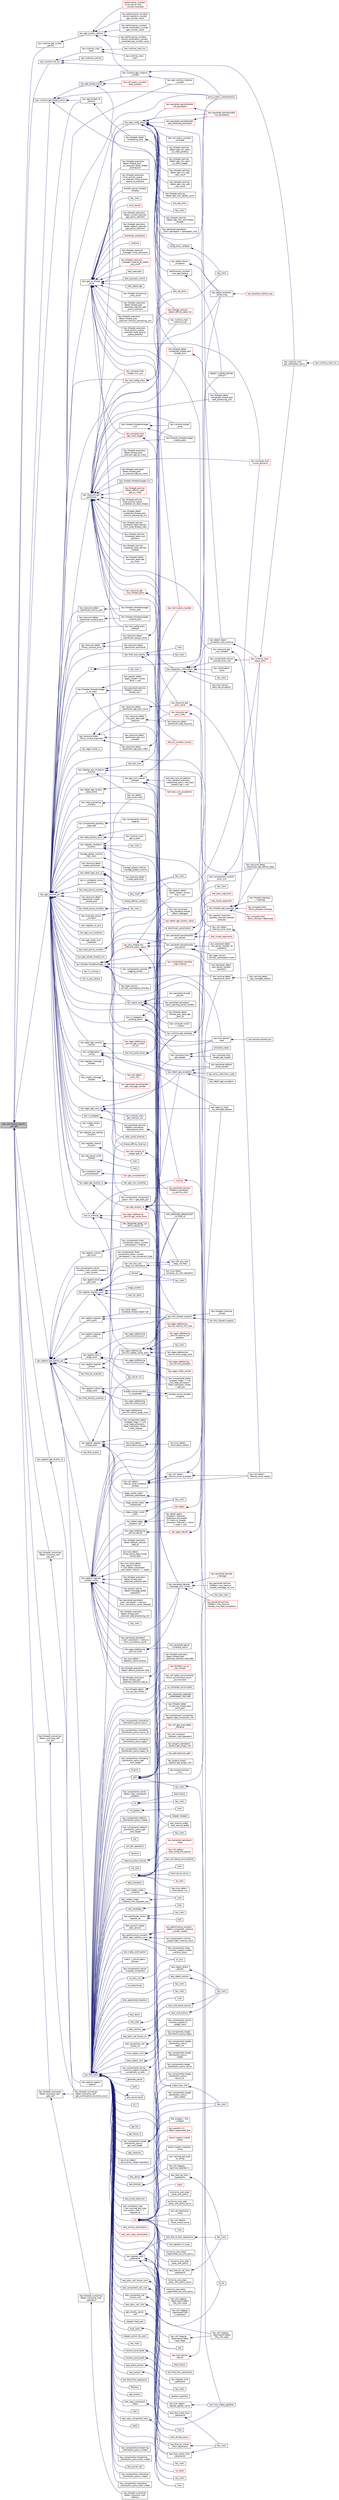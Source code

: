 digraph "hpx::util::thread_specific_ptr::get"
{
  edge [fontname="Helvetica",fontsize="10",labelfontname="Helvetica",labelfontsize="10"];
  node [fontname="Helvetica",fontsize="10",shape=record];
  rankdir="LR";
  Node1 [label="hpx::util::thread_specific\l_ptr::get",height=0.2,width=0.4,color="black", fillcolor="grey75", style="filled", fontcolor="black"];
  Node1 -> Node2 [dir="back",color="midnightblue",fontsize="10",style="solid",fontname="Helvetica"];
  Node2 [label="hpx::applier::get_applier_ptr",height=0.2,width=0.4,color="black", fillcolor="white", style="filled",URL="$d8/dcb/namespacehpx_1_1applier.html#a617483cf2b77ad3a0aa428ade7b35299"];
  Node2 -> Node3 [dir="back",color="midnightblue",fontsize="10",style="solid",fontname="Helvetica"];
  Node3 [label="hpx::applier::register\l_thread_nullary",height=0.2,width=0.4,color="black", fillcolor="white", style="filled",URL="$d8/dcb/namespacehpx_1_1applier.html#a401cd1145927e58d74d1eb52aaccd936"];
  Node3 -> Node4 [dir="back",color="midnightblue",fontsize="10",style="solid",fontname="Helvetica"];
  Node4 [label="hpx::agas::addressing\l_service::route",height=0.2,width=0.4,color="black", fillcolor="white", style="filled",URL="$db/d58/structhpx_1_1agas_1_1addressing__service.html#a7ba78aaaea353576c92e10899bbbb471",tooltip="Route the given parcel to the appropriate AGAS service instance. "];
  Node4 -> Node5 [dir="back",color="midnightblue",fontsize="10",style="solid",fontname="Helvetica"];
  Node5 [label="hpx::parcelset::decode\l_message_with_chunks",height=0.2,width=0.4,color="black", fillcolor="white", style="filled",URL="$d4/d41/namespacehpx_1_1parcelset.html#abb7d99e0c8aaa983f0851d9c5d4e78bf"];
  Node5 -> Node6 [dir="back",color="midnightblue",fontsize="10",style="solid",fontname="Helvetica"];
  Node6 [label="hpx::parcelset::decode\l_message",height=0.2,width=0.4,color="red", fillcolor="white", style="filled",URL="$d4/d41/namespacehpx_1_1parcelset.html#ab5f27461c52dbbfeab29fe8a37986faa"];
  Node5 -> Node9 [dir="back",color="midnightblue",fontsize="10",style="solid",fontname="Helvetica"];
  Node9 [label="hpx::parcelset::policies\l::libfabric::rma_receiver\l::handle_message_no_rma",height=0.2,width=0.4,color="red", fillcolor="white", style="filled",URL="$d4/d56/structhpx_1_1parcelset_1_1policies_1_1libfabric_1_1rma__receiver.html#a9ee3082ad51ee63cf85049b8126580f0"];
  Node5 -> Node12 [dir="back",color="midnightblue",fontsize="10",style="solid",fontname="Helvetica"];
  Node12 [label="hpx::parcelset::policies\l::libfabric::rma_receiver\l::handle_rma_read_completion",height=0.2,width=0.4,color="red", fillcolor="white", style="filled",URL="$d4/d56/structhpx_1_1parcelset_1_1policies_1_1libfabric_1_1rma__receiver.html#a77182bc65fb4dd0fc0737d87bec05a72"];
  Node4 -> Node14 [dir="back",color="midnightblue",fontsize="10",style="solid",fontname="Helvetica"];
  Node14 [label="hpx::parcelset::parcel\l::schedule_action",height=0.2,width=0.4,color="black", fillcolor="white", style="filled",URL="$d7/d11/classhpx_1_1parcelset_1_1parcel.html#a48b0c65d702bd4b1c4234de252246eb5"];
  Node3 -> Node15 [dir="back",color="midnightblue",fontsize="10",style="solid",fontname="Helvetica"];
  Node15 [label="hpx::agas::addressing\l_service::decref",height=0.2,width=0.4,color="black", fillcolor="white", style="filled",URL="$db/d58/structhpx_1_1agas_1_1addressing__service.html#a0f18342491c8f0398bc0747a0634658b",tooltip="Decrement the global reference count for the given id. "];
  Node15 -> Node16 [dir="back",color="midnightblue",fontsize="10",style="solid",fontname="Helvetica"];
  Node16 [label="hpx::agas::decref",height=0.2,width=0.4,color="red", fillcolor="white", style="filled",URL="$dc/d54/namespacehpx_1_1agas.html#a08f10ad4320050773ecaf08b7ad1ad3e"];
  Node16 -> Node18 [dir="back",color="midnightblue",fontsize="10",style="solid",fontname="Helvetica"];
  Node18 [label="hpx::agas::is_local\l_lva_encoded_address",height=0.2,width=0.4,color="black", fillcolor="white", style="filled",URL="$dc/d54/namespacehpx_1_1agas.html#abb5e5584ed3b536ace8e3f58415e24c2"];
  Node16 -> Node21 [dir="back",color="midnightblue",fontsize="10",style="solid",fontname="Helvetica"];
  Node21 [label="hpx::naming::detail\l::decrement_refcnt",height=0.2,width=0.4,color="black", fillcolor="white", style="filled",URL="$d5/d18/namespacehpx_1_1naming_1_1detail.html#a63ddb380473bdb8a186686ffe718b6e2"];
  Node21 -> Node22 [dir="back",color="midnightblue",fontsize="10",style="solid",fontname="Helvetica"];
  Node22 [label="hpx::naming::detail\l::gid_managed_deleter",height=0.2,width=0.4,color="black", fillcolor="white", style="filled",URL="$d5/d18/namespacehpx_1_1naming_1_1detail.html#a4a5ba88a0340322e30f2d7b160a4568f"];
  Node3 -> Node46 [dir="back",color="midnightblue",fontsize="10",style="solid",fontname="Helvetica"];
  Node46 [label="hpx::agas::addressing\l_service::update_cache_entry",height=0.2,width=0.4,color="black", fillcolor="white", style="filled",URL="$db/d58/structhpx_1_1agas_1_1addressing__service.html#ab49f7530592fc5c804c94720b8ffd61d"];
  Node46 -> Node47 [dir="back",color="midnightblue",fontsize="10",style="solid",fontname="Helvetica"];
  Node47 [label="hpx::agas::addressing\l_service::bind_range_local",height=0.2,width=0.4,color="black", fillcolor="white", style="filled",URL="$db/d58/structhpx_1_1agas_1_1addressing__service.html#ab1d0ff454f580a5082a9b5d25b4f06fd",tooltip="Bind unique range of global ids to given base address. "];
  Node46 -> Node48 [dir="back",color="midnightblue",fontsize="10",style="solid",fontname="Helvetica"];
  Node48 [label="hpx::agas::addressing\l_service::bind_postproc",height=0.2,width=0.4,color="red", fillcolor="white", style="filled",URL="$db/d58/structhpx_1_1agas_1_1addressing__service.html#ae6f42662e19483b27cbf2e2779104b6c"];
  Node46 -> Node50 [dir="back",color="midnightblue",fontsize="10",style="solid",fontname="Helvetica"];
  Node50 [label="hpx::agas::addressing\l_service::resolve_full_local",height=0.2,width=0.4,color="red", fillcolor="white", style="filled",URL="$db/d58/structhpx_1_1agas_1_1addressing__service.html#af089b92023be321f1e101f8666f79d56"];
  Node46 -> Node52 [dir="back",color="midnightblue",fontsize="10",style="solid",fontname="Helvetica"];
  Node52 [label="hpx::agas::addressing\l_service::resolve_full\l_postproc",height=0.2,width=0.4,color="red", fillcolor="white", style="filled",URL="$db/d58/structhpx_1_1agas_1_1addressing__service.html#a9adf9683a9e200a15224e7c04f8d6339"];
  Node46 -> Node112 [dir="back",color="midnightblue",fontsize="10",style="solid",fontname="Helvetica"];
  Node112 [label="hpx_main",height=0.2,width=0.4,color="black", fillcolor="white", style="filled",URL="$d1/d4f/local__address__rebind_8cpp.html#aaf67a3863f19ff7033e239ebb1204fb7"];
  Node46 -> Node116 [dir="back",color="midnightblue",fontsize="10",style="solid",fontname="Helvetica"];
  Node116 [label="HPX_REGISTER_BROADCAST\l_ACTION_ID",height=0.2,width=0.4,color="black", fillcolor="white", style="filled",URL="$de/d5c/runtime__support__server_8cpp.html#a2c7fd60adfab122ae67b173ad73fc706"];
  Node3 -> Node117 [dir="back",color="midnightblue",fontsize="10",style="solid",fontname="Helvetica"];
  Node117 [label="hpx::detail::apply\l_dispatch::call",height=0.2,width=0.4,color="black", fillcolor="white", style="filled",URL="$db/de8/structhpx_1_1detail_1_1apply__dispatch.html#a0755fab16d281e74bcff0f8045be9459"];
  Node117 -> Node118 [dir="back",color="midnightblue",fontsize="10",style="solid",fontname="Helvetica"];
  Node118 [label="hpx::detail::apply\l_dispatch\< Executor,\l typename std::enable\l_if\< traits::is_threads\l_executor\< Executor \>::value\l \>::type \>::call",height=0.2,width=0.4,color="black", fillcolor="white", style="filled",URL="$d2/d36/structhpx_1_1detail_1_1apply__dispatch_3_01_executor_00_01typename_01std_1_1enable__if_3_01traitace0e78b4eed46f7469a5d3012e80024.html#a3cf0ca78ec85af06d8c729e4bd1b8ab4"];
  Node117 -> Node119 [dir="back",color="midnightblue",fontsize="10",style="solid",fontname="Helvetica"];
  Node119 [label="hpx::apply",height=0.2,width=0.4,color="red", fillcolor="white", style="filled",URL="$d8/d83/namespacehpx.html#aa87762f0db0731d385f3fdfdb25d59fc"];
  Node119 -> Node178 [dir="back",color="midnightblue",fontsize="10",style="solid",fontname="Helvetica"];
  Node178 [label="hpx::parallel::execution\l::parallel_executor::parallel\l_executor",height=0.2,width=0.4,color="red", fillcolor="white", style="filled",URL="$db/d9b/structhpx_1_1parallel_1_1execution_1_1parallel__executor.html#a87246529171e7bcd646a34da98ccb4ea",tooltip="Create a new parallel executor. "];
  Node3 -> Node506 [dir="back",color="midnightblue",fontsize="10",style="solid",fontname="Helvetica"];
  Node506 [label="hpx::lcos::detail::\ldataflow_frame::finalize",height=0.2,width=0.4,color="black", fillcolor="white", style="filled",URL="$db/df7/structhpx_1_1lcos_1_1detail_1_1dataflow__frame.html#a8362188843157a8e1b95f27c5946dcec"];
  Node3 -> Node5 [dir="back",color="midnightblue",fontsize="10",style="solid",fontname="Helvetica"];
  Node3 -> Node507 [dir="back",color="midnightblue",fontsize="10",style="solid",fontname="Helvetica"];
  Node507 [label="hpx::threads::executors\l::detail::default_executor::add",height=0.2,width=0.4,color="black", fillcolor="white", style="filled",URL="$dd/df3/classhpx_1_1threads_1_1executors_1_1detail_1_1default__executor.html#ac6a5870c95d77716fc87f189b412eff5"];
  Node3 -> Node508 [dir="back",color="midnightblue",fontsize="10",style="solid",fontname="Helvetica"];
  Node508 [label="hpx::threads::executors\l::detail::default_executor\l::add_at",height=0.2,width=0.4,color="black", fillcolor="white", style="filled",URL="$dd/df3/classhpx_1_1threads_1_1executors_1_1detail_1_1default__executor.html#a1093430680e0b7de889020efb0137cb0"];
  Node3 -> Node509 [dir="back",color="midnightblue",fontsize="10",style="solid",fontname="Helvetica"];
  Node509 [label="hpx::lcos::detail::\lcompose_cb_impl::operator()",height=0.2,width=0.4,color="black", fillcolor="white", style="filled",URL="$d5/d49/structhpx_1_1lcos_1_1detail_1_1compose__cb__impl.html#a38b9993288d614ec534e157910f9e44b"];
  Node3 -> Node510 [dir="back",color="midnightblue",fontsize="10",style="solid",fontname="Helvetica"];
  Node510 [label="hpx::lcos::detail::\ltimed_future_data::timed\l_future_data",height=0.2,width=0.4,color="black", fillcolor="white", style="filled",URL="$d2/d3d/structhpx_1_1lcos_1_1detail_1_1timed__future__data.html#aef36ff98593378896469fa3edbaf682a"];
  Node3 -> Node511 [dir="back",color="midnightblue",fontsize="10",style="solid",fontname="Helvetica"];
  Node511 [label="hpx::lcos::local::detail\l::task_object\< Result,\l F, lcos::detail::cancelable\l_task_base\< Result \> \>::apply",height=0.2,width=0.4,color="black", fillcolor="white", style="filled",URL="$dc/d6b/structhpx_1_1lcos_1_1local_1_1detail_1_1task__object.html#a91bc64f63186ce887cafd5878a9a6150"];
  Node3 -> Node512 [dir="back",color="midnightblue",fontsize="10",style="solid",fontname="Helvetica"];
  Node512 [label="hpx::plugins::parcel\l::detail::message_buffer\l::operator()",height=0.2,width=0.4,color="black", fillcolor="white", style="filled",URL="$d8/de1/classhpx_1_1plugins_1_1parcel_1_1detail_1_1message__buffer.html#a52fbcceecc1365b7361e1888453fd1bd"];
  Node3 -> Node513 [dir="back",color="midnightblue",fontsize="10",style="solid",fontname="Helvetica"];
  Node513 [label="hpx::parcelset::parcelhandler\l::put_parcel",height=0.2,width=0.4,color="black", fillcolor="white", style="filled",URL="$d4/d2f/classhpx_1_1parcelset_1_1parcelhandler.html#ac47bfb07dba5c3273d36fabe0868d43b"];
  Node513 -> Node514 [dir="back",color="midnightblue",fontsize="10",style="solid",fontname="Helvetica"];
  Node514 [label="hpx::parcelset::detail\l::put_parcel_handler::\loperator()",height=0.2,width=0.4,color="black", fillcolor="white", style="filled",URL="$d6/d81/structhpx_1_1parcelset_1_1detail_1_1put__parcel__handler.html#a108c3182042dc70fac236ffefd75df24"];
  Node513 -> Node515 [dir="back",color="midnightblue",fontsize="10",style="solid",fontname="Helvetica"];
  Node515 [label="hpx::parcelset::detail\l::put_parcel_handler_cb\l::operator()",height=0.2,width=0.4,color="black", fillcolor="white", style="filled",URL="$d1/df2/structhpx_1_1parcelset_1_1detail_1_1put__parcel__handler__cb.html#a2748057527af1b9f5f5984703b59d8f8"];
  Node513 -> Node108 [dir="back",color="midnightblue",fontsize="10",style="solid",fontname="Helvetica"];
  Node108 [label="hpx::agas::server::\lprimary_namespace::route",height=0.2,width=0.4,color="black", fillcolor="white", style="filled",URL="$d7/d3a/structhpx_1_1agas_1_1server_1_1primary__namespace.html#a9037a1baa55fb13097a541bc365f2d0b"];
  Node3 -> Node516 [dir="back",color="midnightblue",fontsize="10",style="solid",fontname="Helvetica"];
  Node516 [label="hpx::parcelset::parcelhandler\l::put_parcels",height=0.2,width=0.4,color="black", fillcolor="white", style="filled",URL="$d4/d2f/classhpx_1_1parcelset_1_1parcelhandler.html#a32ef958ef057a82fe01c70df5da51c6a"];
  Node516 -> Node517 [dir="back",color="midnightblue",fontsize="10",style="solid",fontname="Helvetica"];
  Node517 [label="test_plain_argument",height=0.2,width=0.4,color="red", fillcolor="white", style="filled",URL="$df/d23/put__parcels_8cpp.html#a60e7e37daaa74f7106c7cf614d219a87"];
  Node516 -> Node519 [dir="back",color="midnightblue",fontsize="10",style="solid",fontname="Helvetica"];
  Node519 [label="test_future_argument",height=0.2,width=0.4,color="red", fillcolor="white", style="filled",URL="$df/d23/put__parcels_8cpp.html#aaffb237829db631d8aaaf45d07e1ad9b"];
  Node516 -> Node520 [dir="back",color="midnightblue",fontsize="10",style="solid",fontname="Helvetica"];
  Node520 [label="test_mixed_arguments",height=0.2,width=0.4,color="red", fillcolor="white", style="filled",URL="$df/d23/put__parcels_8cpp.html#a24eb81d6a10219027bfd00fa26f0d382"];
  Node3 -> Node521 [dir="back",color="midnightblue",fontsize="10",style="solid",fontname="Helvetica"];
  Node521 [label="hpx::parcelset::parcelport\l_impl\< parcelport \>::remove\l_from_connection_cache_delayed",height=0.2,width=0.4,color="black", fillcolor="white", style="filled",URL="$db/d0a/classhpx_1_1parcelset_1_1parcelport__impl.html#a2e68b3710539134ca11a8107d0254f4c",tooltip="Cache specific functionality. "];
  Node3 -> Node522 [dir="back",color="midnightblue",fontsize="10",style="solid",fontname="Helvetica"];
  Node522 [label="hpx::parcelset::parcelport\l_impl\< parcelport \>::remove\l_from_connection_cache",height=0.2,width=0.4,color="black", fillcolor="white", style="filled",URL="$db/d0a/classhpx_1_1parcelset_1_1parcelport__impl.html#a149bc3e468662956e469f68bac4041c4"];
  Node3 -> Node523 [dir="back",color="midnightblue",fontsize="10",style="solid",fontname="Helvetica"];
  Node523 [label="hpx::threads::detail\l::run_as_hpx_thread",height=0.2,width=0.4,color="black", fillcolor="white", style="filled",URL="$d2/dd1/namespacehpx_1_1threads_1_1detail.html#a85172e2f1993dc0ac59b9ae27cae2ef7"];
  Node523 -> Node524 [dir="back",color="midnightblue",fontsize="10",style="solid",fontname="Helvetica"];
  Node524 [label="hpx::threads::run_as\l_hpx_thread",height=0.2,width=0.4,color="red", fillcolor="white", style="filled",URL="$d7/d28/namespacehpx_1_1threads.html#a1c655e5aae2bca8c3807003a97d23d46"];
  Node3 -> Node525 [dir="back",color="midnightblue",fontsize="10",style="solid",fontname="Helvetica"];
  Node525 [label="hpx_main",height=0.2,width=0.4,color="black", fillcolor="white", style="filled",URL="$d4/d81/set__thread__state_8cpp.html#aaf67a3863f19ff7033e239ebb1204fb7"];
  Node3 -> Node131 [dir="back",color="midnightblue",fontsize="10",style="solid",fontname="Helvetica"];
  Node131 [label="hpx::this_thread::suspend",height=0.2,width=0.4,color="black", fillcolor="white", style="filled",URL="$d9/d52/namespacehpx_1_1this__thread.html#a15c12bd6b0b99c9a65e1a3669492805d"];
  Node131 -> Node132 [dir="back",color="midnightblue",fontsize="10",style="solid",fontname="Helvetica"];
  Node132 [label="hpx::threads::interrupt\l_thread",height=0.2,width=0.4,color="black", fillcolor="white", style="filled",URL="$d7/d28/namespacehpx_1_1threads.html#ae3f683ad072d61249bf20c67134d604c"];
  Node131 -> Node133 [dir="back",color="midnightblue",fontsize="10",style="solid",fontname="Helvetica"];
  Node133 [label="hpx::this_thread::suspend",height=0.2,width=0.4,color="black", fillcolor="white", style="filled",URL="$d9/d52/namespacehpx_1_1this__thread.html#a13faad4167a300676b16c76733aac1df"];
  Node3 -> Node526 [dir="back",color="midnightblue",fontsize="10",style="solid",fontname="Helvetica"];
  Node526 [label="hpx::threads::executors\l::detail::thread_pool\l_attached_executor::add",height=0.2,width=0.4,color="black", fillcolor="white", style="filled",URL="$d6/de7/classhpx_1_1threads_1_1executors_1_1detail_1_1thread__pool__attached__executor.html#a09bb90c45df59b2d683106955c9f6566"];
  Node3 -> Node527 [dir="back",color="midnightblue",fontsize="10",style="solid",fontname="Helvetica"];
  Node527 [label="hpx::threads::executors\l::detail::thread_pool\l_attached_executor::add_at",height=0.2,width=0.4,color="black", fillcolor="white", style="filled",URL="$d6/de7/classhpx_1_1threads_1_1executors_1_1detail_1_1thread__pool__attached__executor.html#a3480cb0c6e0daaa7252799464a8f744d"];
  Node527 -> Node528 [dir="back",color="midnightblue",fontsize="10",style="solid",fontname="Helvetica"];
  Node528 [label="hpx::threads::executors\l::detail::thread_pool\l_attached_executor::add_after",height=0.2,width=0.4,color="black", fillcolor="white", style="filled",URL="$d6/de7/classhpx_1_1threads_1_1executors_1_1detail_1_1thread__pool__attached__executor.html#a1778f47a48bbdf70e346d22f6641d284"];
  Node3 -> Node529 [dir="back",color="midnightblue",fontsize="10",style="solid",fontname="Helvetica"];
  Node529 [label="hpx::threads::executors\l::detail::thread_pool\l_executor::add_processing_unit",height=0.2,width=0.4,color="black", fillcolor="white", style="filled",URL="$d0/d20/classhpx_1_1threads_1_1executors_1_1detail_1_1thread__pool__executor.html#a52151455f87a20966d3b7d0aad634213"];
  Node2 -> Node130 [dir="back",color="midnightblue",fontsize="10",style="solid",fontname="Helvetica"];
  Node130 [label="hpx::applier::register\l_thread",height=0.2,width=0.4,color="black", fillcolor="white", style="filled",URL="$d8/dcb/namespacehpx_1_1applier.html#aa385dd8c421f374f5b672a60aef36df4"];
  Node130 -> Node131 [dir="back",color="midnightblue",fontsize="10",style="solid",fontname="Helvetica"];
  Node130 -> Node134 [dir="back",color="midnightblue",fontsize="10",style="solid",fontname="Helvetica"];
  Node134 [label="throttle::server::throttle\l::is_suspended",height=0.2,width=0.4,color="black", fillcolor="white", style="filled",URL="$df/ddc/classthrottle_1_1server_1_1throttle.html#a049732ad9c4e70a61accca4b50874b7d"];
  Node134 -> Node135 [dir="back",color="midnightblue",fontsize="10",style="solid",fontname="Helvetica"];
  Node135 [label="throttle::server::throttle\l::suspend",height=0.2,width=0.4,color="black", fillcolor="white", style="filled",URL="$df/ddc/classthrottle_1_1server_1_1throttle.html#ac4a593e4e48066b2ee29fb54bdd862a1"];
  Node135 -> Node134 [dir="back",color="midnightblue",fontsize="10",style="solid",fontname="Helvetica"];
  Node2 -> Node136 [dir="back",color="midnightblue",fontsize="10",style="solid",fontname="Helvetica"];
  Node136 [label="hpx::applier::register\l_thread_plain",height=0.2,width=0.4,color="black", fillcolor="white", style="filled",URL="$d8/dcb/namespacehpx_1_1applier.html#af52189d319dd2fa91d63dff6fcef6097"];
  Node136 -> Node137 [dir="back",color="midnightblue",fontsize="10",style="solid",fontname="Helvetica"];
  Node137 [label="hpx_driver::run",height=0.2,width=0.4,color="black", fillcolor="white", style="filled",URL="$df/d10/structhpx__driver.html#a18f4851aebac8f2b382fae393675108f"];
  Node136 -> Node138 [dir="back",color="midnightblue",fontsize="10",style="solid",fontname="Helvetica"];
  Node138 [label="hpx::util::detail::\linterval_timer::schedule\l_thread",height=0.2,width=0.4,color="black", fillcolor="white", style="filled",URL="$d9/dc4/classhpx_1_1util_1_1detail_1_1interval__timer.html#a1d016ac6de8d3e796e7e0e0e26b93aa0"];
  Node138 -> Node139 [dir="back",color="midnightblue",fontsize="10",style="solid",fontname="Helvetica"];
  Node139 [label="hpx::util::detail::\linterval_timer::start",height=0.2,width=0.4,color="black", fillcolor="white", style="filled",URL="$d9/dc4/classhpx_1_1util_1_1detail_1_1interval__timer.html#a4e828ee56e41d8f50dc946452b15e3a6"];
  Node139 -> Node140 [dir="back",color="midnightblue",fontsize="10",style="solid",fontname="Helvetica"];
  Node140 [label="hpx::util::detail::\linterval_timer::restart",height=0.2,width=0.4,color="black", fillcolor="white", style="filled",URL="$d9/dc4/classhpx_1_1util_1_1detail_1_1interval__timer.html#aef44e704e69523484a42421ffcf114b2"];
  Node138 -> Node140 [dir="back",color="midnightblue",fontsize="10",style="solid",fontname="Helvetica"];
  Node138 -> Node141 [dir="back",color="midnightblue",fontsize="10",style="solid",fontname="Helvetica"];
  Node141 [label="hpx::util::detail::\linterval_timer::evaluate",height=0.2,width=0.4,color="black", fillcolor="white", style="filled",URL="$d9/dc4/classhpx_1_1util_1_1detail_1_1interval__timer.html#ad9b01abbf45233ff46e5bc8b19ed013e"];
  Node141 -> Node139 [dir="back",color="midnightblue",fontsize="10",style="solid",fontname="Helvetica"];
  Node141 -> Node140 [dir="back",color="midnightblue",fontsize="10",style="solid",fontname="Helvetica"];
  Node141 -> Node138 [dir="back",color="midnightblue",fontsize="10",style="solid",fontname="Helvetica"];
  Node136 -> Node142 [dir="back",color="midnightblue",fontsize="10",style="solid",fontname="Helvetica"];
  Node142 [label="hpx::lcos::detail::\lcontinuation::async",height=0.2,width=0.4,color="black", fillcolor="white", style="filled",URL="$d9/dc0/classhpx_1_1lcos_1_1detail_1_1continuation.html#ae19e236c1a0425365f20635099c8c7d6"];
  Node142 -> Node143 [dir="back",color="midnightblue",fontsize="10",style="solid",fontname="Helvetica"];
  Node143 [label="hpx::lcos::detail::\lcontinuation::attach",height=0.2,width=0.4,color="black", fillcolor="white", style="filled",URL="$d9/dc0/classhpx_1_1lcos_1_1detail_1_1continuation.html#ae02745f5df5af32bf6926943833634ac"];
  Node136 -> Node131 [dir="back",color="midnightblue",fontsize="10",style="solid",fontname="Helvetica"];
  Node136 -> Node144 [dir="back",color="midnightblue",fontsize="10",style="solid",fontname="Helvetica"];
  Node144 [label="stage_worker_static\l_balanced_stackbased",height=0.2,width=0.4,color="black", fillcolor="white", style="filled",URL="$df/de1/timed__task__spawn_8cpp.html#a080d49e6f3dbf611dc09b4eefb05c56a"];
  Node144 -> Node145 [dir="back",color="midnightblue",fontsize="10",style="solid",fontname="Helvetica"];
  Node145 [label="hpx_main",height=0.2,width=0.4,color="black", fillcolor="white", style="filled",URL="$df/de1/timed__task__spawn_8cpp.html#aaf67a3863f19ff7033e239ebb1204fb7"];
  Node136 -> Node146 [dir="back",color="midnightblue",fontsize="10",style="solid",fontname="Helvetica"];
  Node146 [label="stage_worker_static\l_imbalanced",height=0.2,width=0.4,color="black", fillcolor="white", style="filled",URL="$df/de1/timed__task__spawn_8cpp.html#aad6e9a3c933772b7c4adda28ebe9dfe3"];
  Node146 -> Node145 [dir="back",color="midnightblue",fontsize="10",style="solid",fontname="Helvetica"];
  Node136 -> Node147 [dir="back",color="midnightblue",fontsize="10",style="solid",fontname="Helvetica"];
  Node147 [label="stage_worker_round\l_robin",height=0.2,width=0.4,color="black", fillcolor="white", style="filled",URL="$df/de1/timed__task__spawn_8cpp.html#a5afc40d88dc0b3aa1bc973ea37ffcd4b"];
  Node147 -> Node145 [dir="back",color="midnightblue",fontsize="10",style="solid",fontname="Helvetica"];
  Node2 -> Node148 [dir="back",color="midnightblue",fontsize="10",style="solid",fontname="Helvetica"];
  Node148 [label="hpx::applier::register\l_work_nullary",height=0.2,width=0.4,color="black", fillcolor="white", style="filled",URL="$d8/dcb/namespacehpx_1_1applier.html#a5149fbf2ef4b2b306c0750a79f79b228"];
  Node148 -> Node131 [dir="back",color="midnightblue",fontsize="10",style="solid",fontname="Helvetica"];
  Node2 -> Node149 [dir="back",color="midnightblue",fontsize="10",style="solid",fontname="Helvetica"];
  Node149 [label="hpx::applier::register_work",height=0.2,width=0.4,color="black", fillcolor="white", style="filled",URL="$d8/dcb/namespacehpx_1_1applier.html#a6559f27d0f1b7e11aa932035c9aad33a"];
  Node149 -> Node150 [dir="back",color="midnightblue",fontsize="10",style="solid",fontname="Helvetica"];
  Node150 [label="blocker",height=0.2,width=0.4,color="black", fillcolor="white", style="filled",URL="$d7/d92/block__os__threads__1036_8cpp.html#ae9ddc20736959bf5b800cd4660f2a0a1"];
  Node150 -> Node151 [dir="back",color="midnightblue",fontsize="10",style="solid",fontname="Helvetica"];
  Node151 [label="hpx_main",height=0.2,width=0.4,color="black", fillcolor="white", style="filled",URL="$d7/d92/block__os__threads__1036_8cpp.html#aefd26dd818037509b2241068d57e3e1d"];
  Node149 -> Node151 [dir="back",color="midnightblue",fontsize="10",style="solid",fontname="Helvetica"];
  Node149 -> Node137 [dir="back",color="midnightblue",fontsize="10",style="solid",fontname="Helvetica"];
  Node149 -> Node152 [dir="back",color="midnightblue",fontsize="10",style="solid",fontname="Helvetica"];
  Node152 [label="hpx::util::one_size\l_heap_list::reschedule",height=0.2,width=0.4,color="black", fillcolor="white", style="filled",URL="$dd/d40/classhpx_1_1util_1_1one__size__heap__list.html#adb4c24b314dfba950b55a641bbbbd7b4"];
  Node152 -> Node153 [dir="back",color="midnightblue",fontsize="10",style="solid",fontname="Helvetica"];
  Node153 [label="hpx::util::one_size\l_heap_list::free",height=0.2,width=0.4,color="black", fillcolor="white", style="filled",URL="$dd/d40/classhpx_1_1util_1_1one__size__heap__list.html#a7b3caa304f907038a3d51ee27d674e8d"];
  Node153 -> Node152 [dir="back",color="midnightblue",fontsize="10",style="solid",fontname="Helvetica"];
  Node149 -> Node131 [dir="back",color="midnightblue",fontsize="10",style="solid",fontname="Helvetica"];
  Node149 -> Node154 [dir="back",color="midnightblue",fontsize="10",style="solid",fontname="Helvetica"];
  Node154 [label="wait_for_tasks",height=0.2,width=0.4,color="black", fillcolor="white", style="filled",URL="$df/de1/timed__task__spawn_8cpp.html#a9343f118f9876c51c2ce9a733a41320f"];
  Node149 -> Node155 [dir="back",color="midnightblue",fontsize="10",style="solid",fontname="Helvetica"];
  Node155 [label="stage_workers",height=0.2,width=0.4,color="black", fillcolor="white", style="filled",URL="$df/de1/timed__task__spawn_8cpp.html#ac922a66704f973e08e6680fb368830df"];
  Node2 -> Node156 [dir="back",color="midnightblue",fontsize="10",style="solid",fontname="Helvetica"];
  Node156 [label="hpx::applier::register\l_work_plain",height=0.2,width=0.4,color="black", fillcolor="white", style="filled",URL="$d8/dcb/namespacehpx_1_1applier.html#a26ab853d968792ac9f5e91208144bb60"];
  Node156 -> Node157 [dir="back",color="midnightblue",fontsize="10",style="solid",fontname="Helvetica"];
  Node157 [label="hpx::traits::detail\l::schedule_thread_helper::call",height=0.2,width=0.4,color="black", fillcolor="white", style="filled",URL="$d8/df4/structhpx_1_1traits_1_1detail_1_1schedule__thread__helper.html#a8b2e568d21b98102e4197faff2ac0365"];
  Node156 -> Node131 [dir="back",color="midnightblue",fontsize="10",style="solid",fontname="Helvetica"];
  Node2 -> Node530 [dir="back",color="midnightblue",fontsize="10",style="solid",fontname="Helvetica"];
  Node530 [label="hpx::applier::bind\l_gid_local",height=0.2,width=0.4,color="black", fillcolor="white", style="filled",URL="$d8/dcb/namespacehpx_1_1applier.html#ad4088ad9153b8a1c88b3bec6252b896f"];
  Node530 -> Node531 [dir="back",color="midnightblue",fontsize="10",style="solid",fontname="Helvetica"];
  Node531 [label="hpx::components::component\l_base\< row \>::get_base_gid",height=0.2,width=0.4,color="black", fillcolor="white", style="filled",URL="$d2/de6/classhpx_1_1components_1_1component__base.html#afdd9f4d30f44a6732fe6ee64f48be7cc"];
  Node530 -> Node532 [dir="back",color="midnightblue",fontsize="10",style="solid",fontname="Helvetica"];
  Node532 [label="hpx::components::fixed\l_component_base\< symbol\l_namespace \>::set_component_type",height=0.2,width=0.4,color="black", fillcolor="white", style="filled",URL="$df/dfd/classhpx_1_1components_1_1fixed__component__base.html#afb470101120bfa05ce9788b621c576af"];
  Node2 -> Node533 [dir="back",color="midnightblue",fontsize="10",style="solid",fontname="Helvetica"];
  Node533 [label="hpx::applier::unbind\l_gid_local",height=0.2,width=0.4,color="black", fillcolor="white", style="filled",URL="$d8/dcb/namespacehpx_1_1applier.html#a60793b922cd290335e43e983467db8d1"];
  Node533 -> Node534 [dir="back",color="midnightblue",fontsize="10",style="solid",fontname="Helvetica"];
  Node534 [label="hpx::components::fixed\l_component_base\< symbol\l_namespace \>::finalize",height=0.2,width=0.4,color="black", fillcolor="white", style="filled",URL="$df/dfd/classhpx_1_1components_1_1fixed__component__base.html#a9661c9deefd2833fd79d6429f636d742",tooltip="finalize() will be called just before the instance gets destructed "];
  Node2 -> Node535 [dir="back",color="midnightblue",fontsize="10",style="solid",fontname="Helvetica"];
  Node535 [label="hpx::applier::bind\l_range_local",height=0.2,width=0.4,color="black", fillcolor="white", style="filled",URL="$d8/dcb/namespacehpx_1_1applier.html#a65b30e90067adab7066951084f779cf2"];
  Node535 -> Node536 [dir="back",color="midnightblue",fontsize="10",style="solid",fontname="Helvetica"];
  Node536 [label="hpx::agas::addressing\l_service::bind_local",height=0.2,width=0.4,color="black", fillcolor="white", style="filled",URL="$db/d58/structhpx_1_1agas_1_1addressing__service.html#ad82495b233f8d4dab97315020d4941fd",tooltip="Bind a global address to a local address. "];
  Node536 -> Node537 [dir="back",color="midnightblue",fontsize="10",style="solid",fontname="Helvetica"];
  Node537 [label="hpx::agas::notify_worker",height=0.2,width=0.4,color="red", fillcolor="white", style="filled",URL="$dc/d54/namespacehpx_1_1agas.html#a9bf88ab8d54a369fb9ed0fd3157ef1e8"];
  Node535 -> Node538 [dir="back",color="midnightblue",fontsize="10",style="solid",fontname="Helvetica"];
  Node538 [label="hpx::agas::addressing\l_service::bind_async",height=0.2,width=0.4,color="black", fillcolor="white", style="filled",URL="$db/d58/structhpx_1_1agas_1_1addressing__service.html#a3cdf40a341bb0817df34c5ed717136c8"];
  Node535 -> Node539 [dir="back",color="midnightblue",fontsize="10",style="solid",fontname="Helvetica"];
  Node539 [label="hpx::components::detail\l::wrapper_heap\< T, one\l_size_heap_allocators::\lfixed_mallocator, Mutex\l \>::get_gid",height=0.2,width=0.4,color="black", fillcolor="white", style="filled",URL="$d1/d6d/classhpx_1_1components_1_1detail_1_1wrapper__heap.html#a55f0fde1b8fee902494b2bffc422d5ef",tooltip="Get the global id of the managed_component instance given by the parameter p. "];
  Node2 -> Node540 [dir="back",color="midnightblue",fontsize="10",style="solid",fontname="Helvetica"];
  Node540 [label="hpx::applier::unbind\l_range_local",height=0.2,width=0.4,color="black", fillcolor="white", style="filled",URL="$d8/dcb/namespacehpx_1_1applier.html#acc7a9ea9d2b805f2b0ff846be5193f59"];
  Node540 -> Node541 [dir="back",color="midnightblue",fontsize="10",style="solid",fontname="Helvetica"];
  Node541 [label="hpx::agas::addressing\l_service::unbind_local",height=0.2,width=0.4,color="black", fillcolor="white", style="filled",URL="$db/d58/structhpx_1_1agas_1_1addressing__service.html#a8a7dfeb0284f17573e0020ea0588ae41",tooltip="Unbind a global address. "];
  Node540 -> Node542 [dir="back",color="midnightblue",fontsize="10",style="solid",fontname="Helvetica"];
  Node542 [label="hpx::agas::addressing\l_service::unbind_range_local",height=0.2,width=0.4,color="black", fillcolor="white", style="filled",URL="$db/d58/structhpx_1_1agas_1_1addressing__service.html#a5a26a1bf4d24a79f856edf66f2f871e9",tooltip="Unbind the given range of global ids. "];
  Node540 -> Node539 [dir="back",color="midnightblue",fontsize="10",style="solid",fontname="Helvetica"];
  Node540 -> Node543 [dir="back",color="midnightblue",fontsize="10",style="solid",fontname="Helvetica"];
  Node543 [label="hpx::components::detail\l::wrapper_heap\< T, one\l_size_heap_allocators::\lfixed_mallocator, Mutex\l \>::test_release",height=0.2,width=0.4,color="black", fillcolor="white", style="filled",URL="$d1/d6d/classhpx_1_1components_1_1detail_1_1wrapper__heap.html#a395fed8a5da75f50b56402b7dd9a640b"];
  Node2 -> Node544 [dir="back",color="midnightblue",fontsize="10",style="solid",fontname="Helvetica"];
  Node544 [label="hpx::components::server\l::random_mem_access::random\l_mem_access",height=0.2,width=0.4,color="black", fillcolor="white", style="filled",URL="$d3/d97/classhpx_1_1components_1_1server_1_1random__mem__access.html#ab61c35b91b5b6d18f873c4c2b40299fd"];
  Node2 -> Node545 [dir="back",color="midnightblue",fontsize="10",style="solid",fontname="Helvetica"];
  Node545 [label="hpx::find_here",height=0.2,width=0.4,color="black", fillcolor="white", style="filled",URL="$d8/d83/namespacehpx.html#af07c1b6e26bcdfb1138643a1a2133cf4",tooltip="Return the global id representing this locality. "];
  Node545 -> Node546 [dir="back",color="midnightblue",fontsize="10",style="solid",fontname="Helvetica"];
  Node546 [label="stepper::heat_part",height=0.2,width=0.4,color="black", fillcolor="white", style="filled",URL="$d0/da6/structstepper.html#aa73df55693dd4fbf438c791547966e05"];
  Node545 -> Node547 [dir="back",color="midnightblue",fontsize="10",style="solid",fontname="Helvetica"];
  Node547 [label="stepper_server::do_work",height=0.2,width=0.4,color="black", fillcolor="white", style="filled",URL="$d5/d90/structstepper__server.html#a05cd8e0ae2039f59c4900e97c4a44cf0"];
  Node545 -> Node548 [dir="back",color="midnightblue",fontsize="10",style="solid",fontname="Helvetica"];
  Node548 [label="hpx_main",height=0.2,width=0.4,color="black", fillcolor="white", style="filled",URL="$da/dab/1d__wave__equation_8cpp.html#aaf67a3863f19ff7033e239ebb1204fb7"];
  Node545 -> Node549 [dir="back",color="midnightblue",fontsize="10",style="solid",fontname="Helvetica"];
  Node549 [label="test_component_call_void",height=0.2,width=0.4,color="black", fillcolor="white", style="filled",URL="$db/d8a/action__invoke__no__more__than_8cpp.html#a8695dd68d60807d9481912f0a339df9a"];
  Node549 -> Node550 [dir="back",color="midnightblue",fontsize="10",style="solid",fontname="Helvetica"];
  Node550 [label="main",height=0.2,width=0.4,color="black", fillcolor="white", style="filled",URL="$db/d8a/action__invoke__no__more__than_8cpp.html#ae66f6b31b5ad750f1fe042a706a4e3d4"];
  Node545 -> Node551 [dir="back",color="midnightblue",fontsize="10",style="solid",fontname="Helvetica"];
  Node551 [label="test_component_call\l_future_void",height=0.2,width=0.4,color="black", fillcolor="white", style="filled",URL="$db/d8a/action__invoke__no__more__than_8cpp.html#a8e47983491fa2849a974d34ac5706778"];
  Node551 -> Node550 [dir="back",color="midnightblue",fontsize="10",style="solid",fontname="Helvetica"];
  Node545 -> Node552 [dir="back",color="midnightblue",fontsize="10",style="solid",fontname="Helvetica"];
  Node552 [label="test_plain_call_void",height=0.2,width=0.4,color="black", fillcolor="white", style="filled",URL="$db/d8a/action__invoke__no__more__than_8cpp.html#a37b23a0e3623a3ca1f15a9790e236e2e"];
  Node552 -> Node550 [dir="back",color="midnightblue",fontsize="10",style="solid",fontname="Helvetica"];
  Node545 -> Node553 [dir="back",color="midnightblue",fontsize="10",style="solid",fontname="Helvetica"];
  Node553 [label="test_plain_call_future_void",height=0.2,width=0.4,color="black", fillcolor="white", style="filled",URL="$db/d8a/action__invoke__no__more__than_8cpp.html#aecdeffea0581957a3f9f6b5fa99fc8f9"];
  Node553 -> Node550 [dir="back",color="midnightblue",fontsize="10",style="solid",fontname="Helvetica"];
  Node545 -> Node554 [dir="back",color="midnightblue",fontsize="10",style="solid",fontname="Helvetica"];
  Node554 [label="hpx::find_from_basename",height=0.2,width=0.4,color="black", fillcolor="white", style="filled",URL="$d8/d83/namespacehpx.html#adb7003539b34e0aa0cb96c953669faac",tooltip="Return registered id from the given base name and sequence number. "];
  Node545 -> Node555 [dir="back",color="midnightblue",fontsize="10",style="solid",fontname="Helvetica"];
  Node555 [label="hpx::register_with\l_basename",height=0.2,width=0.4,color="black", fillcolor="white", style="filled",URL="$d8/d83/namespacehpx.html#acf88178dc8c98cb0d7396325b3ccffdd",tooltip="Register the given id using the given base name. "];
  Node555 -> Node556 [dir="back",color="midnightblue",fontsize="10",style="solid",fontname="Helvetica"];
  Node556 [label="stepper::stepper",height=0.2,width=0.4,color="black", fillcolor="white", style="filled",URL="$d0/da6/structstepper.html#a3d3b661e2502d80c80775c190f5585e2"];
  Node555 -> Node557 [dir="back",color="midnightblue",fontsize="10",style="solid",fontname="Helvetica"];
  Node557 [label="hpx::lcos::barrier\l::barrier",height=0.2,width=0.4,color="red", fillcolor="white", style="filled",URL="$d9/dab/classhpx_1_1lcos_1_1barrier.html#ae8e5bad1b2828970404b5d280137d579"];
  Node557 -> Node559 [dir="back",color="midnightblue",fontsize="10",style="solid",fontname="Helvetica"];
  Node559 [label="hpx::lcos::barrier\l::wait",height=0.2,width=0.4,color="black", fillcolor="white", style="filled",URL="$d9/dab/classhpx_1_1lcos_1_1barrier.html#a1fcac5ce49dd1b9800affc8c8b84e4c9"];
  Node559 -> Node560 [dir="back",color="midnightblue",fontsize="10",style="solid",fontname="Helvetica"];
  Node560 [label="hpx.process.process.join",height=0.2,width=0.4,color="black", fillcolor="white", style="filled",URL="$d3/d41/classhpx_1_1process_1_1process.html#acc7ec4687f3bf5ae121ef7b494d991d8"];
  Node555 -> Node561 [dir="back",color="midnightblue",fontsize="10",style="solid",fontname="Helvetica"];
  Node561 [label="hpx::find_from_basename",height=0.2,width=0.4,color="black", fillcolor="white", style="filled",URL="$d8/d83/namespacehpx.html#a02d4c4317d9d663b22c2e47aab0b56df",tooltip="Return registered id from the given base name and sequence number. "];
  Node555 -> Node562 [dir="back",color="midnightblue",fontsize="10",style="solid",fontname="Helvetica"];
  Node562 [label="hpx::register_with\l_basename",height=0.2,width=0.4,color="black", fillcolor="white", style="filled",URL="$d8/d83/namespacehpx.html#a09a6c6ffc84d21df225c3f5730de31d0"];
  Node555 -> Node563 [dir="back",color="midnightblue",fontsize="10",style="solid",fontname="Helvetica"];
  Node563 [label="hpx_main",height=0.2,width=0.4,color="black", fillcolor="white", style="filled",URL="$db/d8d/duplicate__id__registration__1596_8cpp.html#aefd26dd818037509b2241068d57e3e1d"];
  Node555 -> Node564 [dir="back",color="midnightblue",fontsize="10",style="solid",fontname="Helvetica"];
  Node564 [label="test_find_all_clients\l_from_basename",height=0.2,width=0.4,color="black", fillcolor="white", style="filled",URL="$dc/d15/find__clients__from__prefix_8cpp.html#aa57a9747db04f3feb78e2e423232d1f9"];
  Node564 -> Node565 [dir="back",color="midnightblue",fontsize="10",style="solid",fontname="Helvetica"];
  Node565 [label="hpx_main",height=0.2,width=0.4,color="black", fillcolor="white", style="filled",URL="$dc/d15/find__clients__from__prefix_8cpp.html#aefd26dd818037509b2241068d57e3e1d"];
  Node555 -> Node566 [dir="back",color="midnightblue",fontsize="10",style="solid",fontname="Helvetica"];
  Node566 [label="test_find_clients_from\l_basename",height=0.2,width=0.4,color="black", fillcolor="white", style="filled",URL="$dc/d15/find__clients__from__prefix_8cpp.html#a6fef840f56014443521cc99c2d9d781c"];
  Node566 -> Node565 [dir="back",color="midnightblue",fontsize="10",style="solid",fontname="Helvetica"];
  Node555 -> Node567 [dir="back",color="midnightblue",fontsize="10",style="solid",fontname="Helvetica"];
  Node567 [label="test_find_client_from\l_basename",height=0.2,width=0.4,color="black", fillcolor="white", style="filled",URL="$dc/d15/find__clients__from__prefix_8cpp.html#a61a7f45bc9dd018d57ea2230824dab25"];
  Node567 -> Node565 [dir="back",color="midnightblue",fontsize="10",style="solid",fontname="Helvetica"];
  Node555 -> Node568 [dir="back",color="midnightblue",fontsize="10",style="solid",fontname="Helvetica"];
  Node568 [label="test_find_all_ids_from\l_basename",height=0.2,width=0.4,color="black", fillcolor="white", style="filled",URL="$dc/df3/find__ids__from__prefix_8cpp.html#a369302d85871c563e109f575d4c3d29c"];
  Node568 -> Node569 [dir="back",color="midnightblue",fontsize="10",style="solid",fontname="Helvetica"];
  Node569 [label="hpx_main",height=0.2,width=0.4,color="black", fillcolor="white", style="filled",URL="$dc/df3/find__ids__from__prefix_8cpp.html#aefd26dd818037509b2241068d57e3e1d"];
  Node555 -> Node570 [dir="back",color="midnightblue",fontsize="10",style="solid",fontname="Helvetica"];
  Node570 [label="test_find_ids_from\l_basename",height=0.2,width=0.4,color="black", fillcolor="white", style="filled",URL="$dc/df3/find__ids__from__prefix_8cpp.html#a4526a7a41c258e2aedcdabd4ece4f4ba"];
  Node570 -> Node569 [dir="back",color="midnightblue",fontsize="10",style="solid",fontname="Helvetica"];
  Node555 -> Node571 [dir="back",color="midnightblue",fontsize="10",style="solid",fontname="Helvetica"];
  Node571 [label="test_find_id_from_basename",height=0.2,width=0.4,color="black", fillcolor="white", style="filled",URL="$dc/df3/find__ids__from__prefix_8cpp.html#a35b932e250f78d774db87c971e42adce"];
  Node571 -> Node569 [dir="back",color="midnightblue",fontsize="10",style="solid",fontname="Helvetica"];
  Node555 -> Node572 [dir="back",color="midnightblue",fontsize="10",style="solid",fontname="Helvetica"];
  Node572 [label="hpx::lcos::detail::\lregister_gather_name",height=0.2,width=0.4,color="black", fillcolor="white", style="filled",URL="$d4/d6c/namespacehpx_1_1lcos_1_1detail.html#afb3d3eafe04150308d004869a96242b3"];
  Node572 -> Node573 [dir="back",color="midnightblue",fontsize="10",style="solid",fontname="Helvetica"];
  Node573 [label="hpx::lcos::create_gatherer",height=0.2,width=0.4,color="black", fillcolor="white", style="filled",URL="$d2/dc9/namespacehpx_1_1lcos.html#aaa3e2a825ca566eee4e3c0cfc19b5dc3"];
  Node555 -> Node574 [dir="back",color="midnightblue",fontsize="10",style="solid",fontname="Helvetica"];
  Node574 [label="partition::partition",height=0.2,width=0.4,color="black", fillcolor="white", style="filled",URL="$d3/d98/structpartition.html#a949115c70a8ed7802ec756677063507b"];
  Node555 -> Node575 [dir="back",color="midnightblue",fontsize="10",style="solid",fontname="Helvetica"];
  Node575 [label="test_receive_buffer\l::test_receive_buffer",height=0.2,width=0.4,color="black", fillcolor="white", style="filled",URL="$d1/d2e/structtest__receive__buffer.html#a501e8703c3a9d33b23c67cc3782a3052"];
  Node555 -> Node576 [dir="back",color="midnightblue",fontsize="10",style="solid",fontname="Helvetica"];
  Node576 [label="test",height=0.2,width=0.4,color="black", fillcolor="white", style="filled",URL="$db/d95/register__with__basename__1804_8cpp.html#ae1a3968e7947464bee7714f6d43b7002"];
  Node555 -> Node577 [dir="back",color="midnightblue",fontsize="10",style="solid",fontname="Helvetica"];
  Node577 [label="block::block",height=0.2,width=0.4,color="black", fillcolor="white", style="filled",URL="$d1/d7f/structblock.html#ad2fe04030b850ffa3f213c85f848c0c9"];
  Node545 -> Node578 [dir="back",color="midnightblue",fontsize="10",style="solid",fontname="Helvetica"];
  Node578 [label="fibonacci",height=0.2,width=0.4,color="black", fillcolor="white", style="filled",URL="$d8/de5/apex__action__count_8cpp.html#aa9a1997d5209d835cd3c458d97214805"];
  Node545 -> Node579 [dir="back",color="midnightblue",fontsize="10",style="solid",fontname="Helvetica"];
  Node579 [label="get_locality",height=0.2,width=0.4,color="black", fillcolor="white", style="filled",URL="$db/de6/async__action__1813_8cpp.html#a9a59013275218fabe969382d37f3ddf2"];
  Node545 -> Node580 [dir="back",color="midnightblue",fontsize="10",style="solid",fontname="Helvetica"];
  Node580 [label="get_locality_server\l::call",height=0.2,width=0.4,color="black", fillcolor="white", style="filled",URL="$d4/db3/structget__locality__server.html#aa3bc6f0bf3dabf127997805f0a838cc4"];
  Node580 -> Node581 [dir="back",color="midnightblue",fontsize="10",style="solid",fontname="Helvetica"];
  Node581 [label="test_remote_async",height=0.2,width=0.4,color="red", fillcolor="white", style="filled",URL="$db/de6/async__action__1813_8cpp.html#af26e331d55cd69b2a6ef7070fe033535"];
  Node545 -> Node583 [dir="back",color="midnightblue",fontsize="10",style="solid",fontname="Helvetica"];
  Node583 [label="main",height=0.2,width=0.4,color="black", fillcolor="white", style="filled",URL="$da/d8e/async__deferred__1523_8cpp.html#ae66f6b31b5ad750f1fe042a706a4e3d4"];
  Node545 -> Node584 [dir="back",color="midnightblue",fontsize="10",style="solid",fontname="Helvetica"];
  Node584 [label="local_tests",height=0.2,width=0.4,color="black", fillcolor="white", style="filled",URL="$df/d63/tests_2unit_2lcos_2barrier_8cpp.html#adfee0f3e737c1b6eb1504cceb8a2f264"];
  Node584 -> Node585 [dir="back",color="midnightblue",fontsize="10",style="solid",fontname="Helvetica"];
  Node585 [label="hpx_main",height=0.2,width=0.4,color="black", fillcolor="white", style="filled",URL="$df/d63/tests_2unit_2lcos_2barrier_8cpp.html#a4ca51ec94fa82421fc621b58eef7b01c"];
  Node545 -> Node586 [dir="back",color="midnightblue",fontsize="10",style="solid",fontname="Helvetica"];
  Node586 [label="test2",height=0.2,width=0.4,color="black", fillcolor="white", style="filled",URL="$d7/d85/bind__action_8cpp.html#a8a3fd3780b4e4f403b9954e671ebb99d"];
  Node545 -> Node587 [dir="back",color="midnightblue",fontsize="10",style="solid",fontname="Helvetica"];
  Node587 [label="function_bind_test5",height=0.2,width=0.4,color="black", fillcolor="white", style="filled",URL="$d7/d85/bind__action_8cpp.html#a72403e93fa8c54844fd1dbcbeb9ceadb"];
  Node587 -> Node588 [dir="back",color="midnightblue",fontsize="10",style="solid",fontname="Helvetica"];
  Node588 [label="run_tests",height=0.2,width=0.4,color="red", fillcolor="white", style="filled",URL="$d7/d85/bind__action_8cpp.html#a66ce417481659548c78f69005137fa56"];
  Node545 -> Node591 [dir="back",color="midnightblue",fontsize="10",style="solid",fontname="Helvetica"];
  Node591 [label="function_bind_test6",height=0.2,width=0.4,color="black", fillcolor="white", style="filled",URL="$d7/d85/bind__action_8cpp.html#ad24c4350176ea8ce81bffd3ccb3dc8f2"];
  Node591 -> Node588 [dir="back",color="midnightblue",fontsize="10",style="solid",fontname="Helvetica"];
  Node545 -> Node592 [dir="back",color="midnightblue",fontsize="10",style="solid",fontname="Helvetica"];
  Node592 [label="hpx::components::binpacking\l_distribution_policy::create",height=0.2,width=0.4,color="black", fillcolor="white", style="filled",URL="$da/d4d/structhpx_1_1components_1_1binpacking__distribution__policy.html#a92923eb829b6a94f553039369cb22000"];
  Node545 -> Node593 [dir="back",color="midnightblue",fontsize="10",style="solid",fontname="Helvetica"];
  Node593 [label="hpx::components::binpacking\l_distribution_policy::bulk_create",height=0.2,width=0.4,color="black", fillcolor="white", style="filled",URL="$da/d4d/structhpx_1_1components_1_1binpacking__distribution__policy.html#abc008e09b2c9369800c7af065d329a05"];
  Node545 -> Node594 [dir="back",color="midnightblue",fontsize="10",style="solid",fontname="Helvetica"];
  Node594 [label="test_server::call",height=0.2,width=0.4,color="black", fillcolor="white", style="filled",URL="$d5/d5d/structtest__server.html#a7b57b8d8ccb5b5b8ecd4df4eefafe979"];
  Node545 -> Node595 [dir="back",color="midnightblue",fontsize="10",style="solid",fontname="Helvetica"];
  Node595 [label="hpx::components::colocating\l_distribution_policy::create",height=0.2,width=0.4,color="black", fillcolor="white", style="filled",URL="$d7/d4c/structhpx_1_1components_1_1colocating__distribution__policy.html#ad42527e98056824f346ec839e7218d17"];
  Node545 -> Node596 [dir="back",color="midnightblue",fontsize="10",style="solid",fontname="Helvetica"];
  Node596 [label="hpx::components::colocating\l_distribution_policy::bulk_create",height=0.2,width=0.4,color="black", fillcolor="white", style="filled",URL="$d7/d4c/structhpx_1_1components_1_1colocating__distribution__policy.html#a194bc8cf80fab8143ab23b85358ca6a0"];
  Node545 -> Node597 [dir="back",color="midnightblue",fontsize="10",style="solid",fontname="Helvetica"];
  Node597 [label="hpx::components::colocating\l_distribution_policy::async",height=0.2,width=0.4,color="black", fillcolor="white", style="filled",URL="$d7/d4c/structhpx_1_1components_1_1colocating__distribution__policy.html#a6390df60772c591730b0acbf61d5caf9"];
  Node545 -> Node598 [dir="back",color="midnightblue",fontsize="10",style="solid",fontname="Helvetica"];
  Node598 [label="hpx::components::colocating\l_distribution_policy::async_cb",height=0.2,width=0.4,color="black", fillcolor="white", style="filled",URL="$d7/d4c/structhpx_1_1components_1_1colocating__distribution__policy.html#ab6c776a30e59005c61877007cfd58330"];
  Node545 -> Node599 [dir="back",color="midnightblue",fontsize="10",style="solid",fontname="Helvetica"];
  Node599 [label="hpx::components::colocating\l_distribution_policy::apply",height=0.2,width=0.4,color="black", fillcolor="white", style="filled",URL="$d7/d4c/structhpx_1_1components_1_1colocating__distribution__policy.html#a7c8155da7c40e908fe35764a08946372"];
  Node545 -> Node600 [dir="back",color="midnightblue",fontsize="10",style="solid",fontname="Helvetica"];
  Node600 [label="hpx::components::colocating\l_distribution_policy::apply_cb",height=0.2,width=0.4,color="black", fillcolor="white", style="filled",URL="$d7/d4c/structhpx_1_1components_1_1colocating__distribution__policy.html#acf906ebacd8a91ebb40f07e9ab9a4cae"];
  Node545 -> Node601 [dir="back",color="midnightblue",fontsize="10",style="solid",fontname="Helvetica"];
  Node601 [label="hpx::components::colocating\l_distribution_policy::get\l_next_target",height=0.2,width=0.4,color="black", fillcolor="white", style="filled",URL="$d7/d4c/structhpx_1_1components_1_1colocating__distribution__policy.html#aac00cb18a85c3868e72d9327cab06bf7"];
  Node545 -> Node602 [dir="back",color="midnightblue",fontsize="10",style="solid",fontname="Helvetica"];
  Node602 [label="test_actions",height=0.2,width=0.4,color="black", fillcolor="white", style="filled",URL="$d4/d20/component__action__move__semantics_8cpp.html#a51914f52f991d423745af70a501c75df"];
  Node602 -> Node603 [dir="back",color="midnightblue",fontsize="10",style="solid",fontname="Helvetica"];
  Node603 [label="hpx_main",height=0.2,width=0.4,color="black", fillcolor="white", style="filled",URL="$d4/d20/component__action__move__semantics_8cpp.html#a344a9bb316c276641af2d061a2558c97"];
  Node545 -> Node604 [dir="back",color="midnightblue",fontsize="10",style="solid",fontname="Helvetica"];
  Node604 [label="test_direct_actions",height=0.2,width=0.4,color="black", fillcolor="white", style="filled",URL="$d4/d20/component__action__move__semantics_8cpp.html#aa79905b5c7a5a2d639ab566988d4a54d"];
  Node604 -> Node603 [dir="back",color="midnightblue",fontsize="10",style="solid",fontname="Helvetica"];
  Node545 -> Node605 [dir="back",color="midnightblue",fontsize="10",style="solid",fontname="Helvetica"];
  Node605 [label="B::print",height=0.2,width=0.4,color="black", fillcolor="white", style="filled",URL="$de/d7e/struct_b.html#aa1d2f0127e944709419127693f8b2e17"];
  Node545 -> Node606 [dir="back",color="midnightblue",fontsize="10",style="solid",fontname="Helvetica"];
  Node606 [label="hpx::performance_counters\l::detail::get_instance_count",height=0.2,width=0.4,color="black", fillcolor="white", style="filled",URL="$d0/df8/namespacehpx_1_1performance__counters_1_1detail.html#a78d5a6580036217ab3eefe27cb1ca11a"];
  Node606 -> Node607 [dir="back",color="midnightblue",fontsize="10",style="solid",fontname="Helvetica"];
  Node607 [label="hpx::performance_counters\l::detail::component_instance\l_counter_creator",height=0.2,width=0.4,color="red", fillcolor="white", style="filled",URL="$d0/df8/namespacehpx_1_1performance__counters_1_1detail.html#af716b9b45683ddf0391f50ac63827c8b",tooltip="Creation function for instance counter. "];
  Node606 -> Node609 [dir="back",color="midnightblue",fontsize="10",style="solid",fontname="Helvetica"];
  Node609 [label="hpx::components::runtime\l_support::get_instance_count",height=0.2,width=0.4,color="black", fillcolor="white", style="filled",URL="$d4/df5/classhpx_1_1components_1_1runtime__support.html#a0600e2c81f5495e5aa7251ac0193ea2e"];
  Node606 -> Node420 [dir="back",color="midnightblue",fontsize="10",style="solid",fontname="Helvetica"];
  Node420 [label="hpx::components::stubs\l::runtime_support::create\l_memory_block",height=0.2,width=0.4,color="black", fillcolor="white", style="filled",URL="$da/d36/structhpx_1_1components_1_1stubs_1_1runtime__support.html#ab76dc3ec60d4ceeb7e52494c307a7cfd"];
  Node606 -> Node116 [dir="back",color="midnightblue",fontsize="10",style="solid",fontname="Helvetica"];
  Node545 -> Node610 [dir="back",color="midnightblue",fontsize="10",style="solid",fontname="Helvetica"];
  Node610 [label="test_copy_component_here",height=0.2,width=0.4,color="black", fillcolor="white", style="filled",URL="$d5/d8d/copy__component_8cpp.html#a6efa863404153b92bd04d43eedf728d3"];
  Node610 -> Node611 [dir="back",color="midnightblue",fontsize="10",style="solid",fontname="Helvetica"];
  Node611 [label="main",height=0.2,width=0.4,color="black", fillcolor="white", style="filled",URL="$d5/d8d/copy__component_8cpp.html#ae66f6b31b5ad750f1fe042a706a4e3d4"];
  Node545 -> Node612 [dir="back",color="midnightblue",fontsize="10",style="solid",fontname="Helvetica"];
  Node612 [label="test_copy_component\l_there",height=0.2,width=0.4,color="black", fillcolor="white", style="filled",URL="$d5/d8d/copy__component_8cpp.html#a104be99e0287b9ef2117fd5354c8ebc5"];
  Node612 -> Node611 [dir="back",color="midnightblue",fontsize="10",style="solid",fontname="Helvetica"];
  Node545 -> Node613 [dir="back",color="midnightblue",fontsize="10",style="solid",fontname="Helvetica"];
  Node613 [label="hpx::components::server\l::detail::copy_component\l_postproc",height=0.2,width=0.4,color="black", fillcolor="white", style="filled",URL="$d8/d25/namespacehpx_1_1components_1_1server_1_1detail.html#abe82dfc25300d6d2059fcec133a8bdb2"];
  Node545 -> Node614 [dir="back",color="midnightblue",fontsize="10",style="solid",fontname="Helvetica"];
  Node614 [label="split",height=0.2,width=0.4,color="black", fillcolor="white", style="filled",URL="$d6/d80/credit__exhaustion_8cpp.html#a072578cb13455cb764cacd96311eda6b"];
  Node614 -> Node615 [dir="back",color="midnightblue",fontsize="10",style="solid",fontname="Helvetica"];
  Node615 [label="hpx_main",height=0.2,width=0.4,color="black", fillcolor="white", style="filled",URL="$d4/d7b/hpx__start_8hpp.html#aefd26dd818037509b2241068d57e3e1d"];
  Node615 -> Node616 [dir="back",color="midnightblue",fontsize="10",style="solid",fontname="Helvetica"];
  Node616 [label="f3_idx",height=0.2,width=0.4,color="black", fillcolor="white", style="filled",URL="$d8/dd8/fold_8cpp.html#ae40ec3e184971f36ec70b5d7bebecc64"];
  Node614 -> Node617 [dir="back",color="midnightblue",fontsize="10",style="solid",fontname="Helvetica"];
  Node617 [label="HPX_REGISTER_DERIVED\l_COMPONENT_FACTORY",height=0.2,width=0.4,color="black", fillcolor="white", style="filled",URL="$d8/daf/arithmetics__counter_8cpp.html#a54fbbdc0d71389dab718b6e59589f4e5"];
  Node614 -> Node618 [dir="back",color="midnightblue",fontsize="10",style="solid",fontname="Helvetica"];
  Node618 [label="hpx::components::component\l_registry::get_component_info",height=0.2,width=0.4,color="black", fillcolor="white", style="filled",URL="$de/da5/structhpx_1_1components_1_1component__registry.html#a12bb12c156afc3b514f5ae5aed45090f",tooltip="Return the ini-information for all contained components. "];
  Node614 -> Node619 [dir="back",color="midnightblue",fontsize="10",style="solid",fontname="Helvetica"];
  Node619 [label="hpx::util::get_executable\l_filename",height=0.2,width=0.4,color="red", fillcolor="white", style="filled",URL="$df/dad/namespacehpx_1_1util.html#ae52352b653e62149ca19091af4fd22c9"];
  Node614 -> Node621 [dir="back",color="midnightblue",fontsize="10",style="solid",fontname="Helvetica"];
  Node621 [label="hpx::util::compose\l_callback_impl::operator()",height=0.2,width=0.4,color="black", fillcolor="white", style="filled",URL="$d0/d19/classhpx_1_1util_1_1compose__callback__impl.html#a18cb82da027db8bc0f85ca3f32f1912a"];
  Node614 -> Node622 [dir="back",color="midnightblue",fontsize="10",style="solid",fontname="Helvetica"];
  Node622 [label="hpx::plugins::parcelport\l_factory::get_plugin_info",height=0.2,width=0.4,color="black", fillcolor="white", style="filled",URL="$d2/d50/structhpx_1_1plugins_1_1parcelport__factory.html#ae0bfc9ba44b48f0fab21ce8ad91f98aa"];
  Node614 -> Node623 [dir="back",color="midnightblue",fontsize="10",style="solid",fontname="Helvetica"];
  Node623 [label="hpx.path.absolute_path",height=0.2,width=0.4,color="red", fillcolor="white", style="filled",URL="$d1/d2c/namespacehpx_1_1path.html#a1dbdcf517424ed5dc06b9bad1fad4049"];
  Node614 -> Node625 [dir="back",color="midnightblue",fontsize="10",style="solid",fontname="Helvetica"];
  Node625 [label="hpx::plugins::plugin\l_registry::get_plugin_info",height=0.2,width=0.4,color="black", fillcolor="white", style="filled",URL="$d2/d92/structhpx_1_1plugins_1_1plugin__registry.html#ac91702c64cc8940454562390d79e341f",tooltip="Return the ini-information for all contained components. "];
  Node614 -> Node626 [dir="back",color="midnightblue",fontsize="10",style="solid",fontname="Helvetica"];
  Node626 [label="hpx.process.process.\l__init__",height=0.2,width=0.4,color="black", fillcolor="white", style="filled",URL="$d3/d41/classhpx_1_1process_1_1process.html#a8c96317a0d57a9dfd75375b25e434b8b"];
  Node614 -> Node627 [dir="back",color="midnightblue",fontsize="10",style="solid",fontname="Helvetica"];
  Node627 [label="hpx::util::batch_environments\l::slurm_environment::slurm\l_environment",height=0.2,width=0.4,color="black", fillcolor="white", style="filled",URL="$d6/d6c/structhpx_1_1util_1_1batch__environments_1_1slurm__environment.html#a7f8b4905f9cdf42827a12df05c711519"];
  Node614 -> Node628 [dir="back",color="midnightblue",fontsize="10",style="solid",fontname="Helvetica"];
  Node628 [label="run_template_accumulator",height=0.2,width=0.4,color="black", fillcolor="white", style="filled",URL="$df/d93/template__accumulator__client_8cpp.html#a9cafe181e8071028fe20e072c15848e9"];
  Node545 -> Node123 [dir="back",color="midnightblue",fontsize="10",style="solid",fontname="Helvetica"];
  Node123 [label="hpx_test_main",height=0.2,width=0.4,color="black", fillcolor="white", style="filled",URL="$d6/d80/credit__exhaustion_8cpp.html#a9a1c75cfa4bc8637fb9e22dfdca0891a"];
  Node545 -> Node629 [dir="back",color="midnightblue",fontsize="10",style="solid",fontname="Helvetica"];
  Node629 [label="LU",height=0.2,width=0.4,color="black", fillcolor="white", style="filled",URL="$d6/da1/dataflow__791_8cpp.html#a6bf1b70c4cf8b5ea34290c2eabb4d7f5"];
  Node629 -> Node630 [dir="back",color="midnightblue",fontsize="10",style="solid",fontname="Helvetica"];
  Node630 [label="block::block",height=0.2,width=0.4,color="black", fillcolor="white", style="filled",URL="$d1/d7f/structblock.html#a9b390283efee92f54e6eed6c281155ad"];
  Node629 -> Node631 [dir="back",color="midnightblue",fontsize="10",style="solid",fontname="Helvetica"];
  Node631 [label="hpx_main",height=0.2,width=0.4,color="black", fillcolor="white", style="filled",URL="$d6/da1/dataflow__791_8cpp.html#ab1825231fb9efbfb464404767c072654"];
  Node545 -> Node632 [dir="back",color="midnightblue",fontsize="10",style="solid",fontname="Helvetica"];
  Node632 [label="hpx::components::default\l_distribution_policy::create",height=0.2,width=0.4,color="black", fillcolor="white", style="filled",URL="$dc/dba/structhpx_1_1components_1_1default__distribution__policy.html#ab11b5d0604c244769a11589303333ad7"];
  Node545 -> Node633 [dir="back",color="midnightblue",fontsize="10",style="solid",fontname="Helvetica"];
  Node633 [label="hpx::components::default\l_distribution_policy::get\l_next_target",height=0.2,width=0.4,color="black", fillcolor="white", style="filled",URL="$dc/dba/structhpx_1_1components_1_1default__distribution__policy.html#a4e1bef382e3d6843ff6dda045595dd4e"];
  Node545 -> Node634 [dir="back",color="midnightblue",fontsize="10",style="solid",fontname="Helvetica"];
  Node634 [label="call",height=0.2,width=0.4,color="black", fillcolor="white", style="filled",URL="$da/d92/distribution__policy__executor_8cpp.html#a219eb7b4e1cb6605e2d07df86768cfd3"];
  Node545 -> Node635 [dir="back",color="midnightblue",fontsize="10",style="solid",fontname="Helvetica"];
  Node635 [label="call_pfo::operator()",height=0.2,width=0.4,color="black", fillcolor="white", style="filled",URL="$d2/d7c/structcall__pfo.html#a8068fbb1af878d7099ed0a8dc5868c78"];
  Node545 -> Node636 [dir="back",color="midnightblue",fontsize="10",style="solid",fontname="Helvetica"];
  Node636 [label="factorial",height=0.2,width=0.4,color="black", fillcolor="white", style="filled",URL="$d9/d00/factorial_8cpp.html#ae8494e7bffbccbd14c5dcc238c065d15"];
  Node545 -> Node637 [dir="back",color="midnightblue",fontsize="10",style="solid",fontname="Helvetica"];
  Node637 [label="init_globals",height=0.2,width=0.4,color="black", fillcolor="white", style="filled",URL="$d1/dc9/fibonacci__futures__distributed_8cpp.html#ab363b453f4f5875bfd3f0cb96eba8b4c"];
  Node637 -> Node638 [dir="back",color="midnightblue",fontsize="10",style="solid",fontname="Helvetica"];
  Node638 [label="main",height=0.2,width=0.4,color="black", fillcolor="white", style="filled",URL="$d1/dc9/fibonacci__futures__distributed_8cpp.html#a0ddf1224851353fc92bfbff6f499fa97"];
  Node545 -> Node564 [dir="back",color="midnightblue",fontsize="10",style="solid",fontname="Helvetica"];
  Node545 -> Node566 [dir="back",color="midnightblue",fontsize="10",style="solid",fontname="Helvetica"];
  Node545 -> Node567 [dir="back",color="midnightblue",fontsize="10",style="solid",fontname="Helvetica"];
  Node545 -> Node568 [dir="back",color="midnightblue",fontsize="10",style="solid",fontname="Helvetica"];
  Node545 -> Node570 [dir="back",color="midnightblue",fontsize="10",style="solid",fontname="Helvetica"];
  Node545 -> Node571 [dir="back",color="midnightblue",fontsize="10",style="solid",fontname="Helvetica"];
  Node545 -> Node616 [dir="back",color="midnightblue",fontsize="10",style="solid",fontname="Helvetica"];
  Node545 -> Node639 [dir="back",color="midnightblue",fontsize="10",style="solid",fontname="Helvetica"];
  Node639 [label="null_tree",height=0.2,width=0.4,color="black", fillcolor="white", style="filled",URL="$d0/d0e/future__hang__on__wait__with__callback__629_8cpp.html#a37954b906c1d421c26692f991d18a68e"];
  Node545 -> Node394 [dir="back",color="midnightblue",fontsize="10",style="solid",fontname="Helvetica"];
  Node394 [label="measure_action_futures",height=0.2,width=0.4,color="black", fillcolor="white", style="filled",URL="$d3/d79/future__overhead_8cpp.html#a9a3eff89e718d4dcaf811a3262299d7b"];
  Node394 -> Node395 [dir="back",color="midnightblue",fontsize="10",style="solid",fontname="Helvetica"];
  Node395 [label="hpx_main",height=0.2,width=0.4,color="black", fillcolor="white", style="filled",URL="$d3/d79/future__overhead_8cpp.html#aaf67a3863f19ff7033e239ebb1204fb7"];
  Node545 -> Node573 [dir="back",color="midnightblue",fontsize="10",style="solid",fontname="Helvetica"];
  Node545 -> Node640 [dir="back",color="midnightblue",fontsize="10",style="solid",fontname="Helvetica"];
  Node640 [label="test_colocation",height=0.2,width=0.4,color="black", fillcolor="white", style="filled",URL="$dd/d0d/get__colocation__id_8cpp.html#ad1f8913e0821955f529badcd6ccf6b1a"];
  Node545 -> Node641 [dir="back",color="midnightblue",fontsize="10",style="solid",fontname="Helvetica"];
  Node641 [label="hpx::compute::host\l::get_targets",height=0.2,width=0.4,color="black", fillcolor="white", style="filled",URL="$d4/da7/namespacehpx_1_1compute_1_1host.html#a4245026cb24f42b34b7e2b19a158675f"];
  Node641 -> Node642 [dir="back",color="midnightblue",fontsize="10",style="solid",fontname="Helvetica"];
  Node642 [label="allocation_tests",height=0.2,width=0.4,color="black", fillcolor="white", style="filled",URL="$d9/dd1/partitioned__vector__target_8cpp.html#a6d87fc781021613fc9f4ff247fbd5c86"];
  Node641 -> Node643 [dir="back",color="midnightblue",fontsize="10",style="solid",fontname="Helvetica"];
  Node643 [label="hpx::compute::host\l::target::get_targets",height=0.2,width=0.4,color="black", fillcolor="white", style="filled",URL="$d9/d46/structhpx_1_1compute_1_1host_1_1target.html#a49590aa5b04c3aaec68e14a716e8b36c"];
  Node545 -> Node398 [dir="back",color="midnightblue",fontsize="10",style="solid",fontname="Helvetica"];
  Node398 [label="hello_world_foreman",height=0.2,width=0.4,color="black", fillcolor="white", style="filled",URL="$d0/d67/hello__world_8cpp.html#a96e0322b90fa489adbfee369aa532c83"];
  Node545 -> Node644 [dir="back",color="midnightblue",fontsize="10",style="solid",fontname="Helvetica"];
  Node644 [label="test_server2::create\l_test_server1",height=0.2,width=0.4,color="black", fillcolor="white", style="filled",URL="$d5/d17/structtest__server2.html#a63beaf8f4a639c2254f54baac8f309b3"];
  Node545 -> Node645 [dir="back",color="midnightblue",fontsize="10",style="solid",fontname="Helvetica"];
  Node645 [label="test_create_single\l_instance",height=0.2,width=0.4,color="black", fillcolor="white", style="filled",URL="$d4/dbd/local__new_8cpp.html#ac2692fdce0173683e7806424c9278b57"];
  Node645 -> Node646 [dir="back",color="midnightblue",fontsize="10",style="solid",fontname="Helvetica"];
  Node646 [label="main",height=0.2,width=0.4,color="black", fillcolor="white", style="filled",URL="$d4/dbd/local__new_8cpp.html#ae66f6b31b5ad750f1fe042a706a4e3d4"];
  Node545 -> Node647 [dir="back",color="midnightblue",fontsize="10",style="solid",fontname="Helvetica"];
  Node647 [label="test_create_single\l_instance_non_copyable_arg",height=0.2,width=0.4,color="black", fillcolor="white", style="filled",URL="$d4/dbd/local__new_8cpp.html#a3dbcea629e9ed1cf4a4a4644f29bf44e"];
  Node647 -> Node646 [dir="back",color="midnightblue",fontsize="10",style="solid",fontname="Helvetica"];
  Node545 -> Node648 [dir="back",color="midnightblue",fontsize="10",style="solid",fontname="Helvetica"];
  Node648 [label="output_hpx_info",height=0.2,width=0.4,color="black", fillcolor="white", style="filled",URL="$d9/d0f/main_8cc.html#a22d5612b13072491f3de2340527ce19f"];
  Node648 -> Node649 [dir="back",color="midnightblue",fontsize="10",style="solid",fontname="Helvetica"];
  Node649 [label="hpx_main",height=0.2,width=0.4,color="black", fillcolor="white", style="filled",URL="$d9/d0f/main_8cc.html#a344a9bb316c276641af2d061a2558c97"];
  Node545 -> Node650 [dir="back",color="midnightblue",fontsize="10",style="solid",fontname="Helvetica"];
  Node650 [label="hpx::make_continuation",height=0.2,width=0.4,color="black", fillcolor="white", style="filled",URL="$d8/d83/namespacehpx.html#ac34a5393ecb9dd103a895e67b3d27dc3"];
  Node545 -> Node651 [dir="back",color="midnightblue",fontsize="10",style="solid",fontname="Helvetica"];
  Node651 [label="matrix_t_server::gemv\l_process",height=0.2,width=0.4,color="black", fillcolor="white", style="filled",URL="$dc/d20/structmatrix__t__server.html#ad59d6e7c3d396fdd2330b6439b02e1e4"];
  Node545 -> Node652 [dir="back",color="midnightblue",fontsize="10",style="solid",fontname="Helvetica"];
  Node652 [label="hpx::components::server\l::migrate_component",height=0.2,width=0.4,color="black", fillcolor="white", style="filled",URL="$d2/da2/namespacehpx_1_1components_1_1server.html#a24708e316392d195e42ca79b339890be"];
  Node545 -> Node69 [dir="back",color="midnightblue",fontsize="10",style="solid",fontname="Helvetica"];
  Node69 [label="set_initialdata",height=0.2,width=0.4,color="black", fillcolor="white", style="filled",URL="$d7/d8b/non__atomic__rma_8cpp.html#a8088a219b6b7da870545f4ec73f80930"];
  Node69 -> Node70 [dir="back",color="midnightblue",fontsize="10",style="solid",fontname="Helvetica"];
  Node70 [label="main",height=0.2,width=0.4,color="black", fillcolor="white", style="filled",URL="$d7/d8b/non__atomic__rma_8cpp.html#a0ddf1224851353fc92bfbff6f499fa97"];
  Node545 -> Node653 [dir="back",color="midnightblue",fontsize="10",style="solid",fontname="Helvetica"];
  Node653 [label="run_benchmark",height=0.2,width=0.4,color="black", fillcolor="white", style="filled",URL="$d2/d04/osu__bibw_8cpp.html#a1ad4513ddbe9cd53a1aef2f8c3abcc9c"];
  Node545 -> Node654 [dir="back",color="midnightblue",fontsize="10",style="solid",fontname="Helvetica"];
  Node654 [label="hpx::partitioned_vector\l::register_as",height=0.2,width=0.4,color="black", fillcolor="white", style="filled",URL="$d1/d60/classhpx_1_1partitioned__vector.html#aa5bc9806884a016563badd3631acba76"];
  Node654 -> Node655 [dir="back",color="midnightblue",fontsize="10",style="solid",fontname="Helvetica"];
  Node655 [label="hpx_main",height=0.2,width=0.4,color="black", fillcolor="white", style="filled",URL="$db/d7c/partitioned__vector__spmd__foreach_8cpp.html#a4ca51ec94fa82421fc621b58eef7b01c"];
  Node654 -> Node656 [dir="back",color="midnightblue",fontsize="10",style="solid",fontname="Helvetica"];
  Node656 [label="test",height=0.2,width=0.4,color="black", fillcolor="white", style="filled",URL="$dd/dc9/serialization__partitioned__vector_8cpp.html#ad31f39df04713d49dcb2ed6f9ec4c77b"];
  Node545 -> Node657 [dir="back",color="midnightblue",fontsize="10",style="solid",fontname="Helvetica"];
  Node657 [label="test_segmented_iteration",height=0.2,width=0.4,color="black", fillcolor="white", style="filled",URL="$dc/ddf/partitioned__vector__iter_8cpp.html#ab08e0d3e3c62343cda6e09720da22fdb"];
  Node545 -> Node658 [dir="back",color="midnightblue",fontsize="10",style="solid",fontname="Helvetica"];
  Node658 [label="test_return",height=0.2,width=0.4,color="black", fillcolor="white", style="filled",URL="$d0/de6/pass__by__value__id__type__action_8cpp.html#a4d4522b2ba7419b1ff90c6f7ab5cdf5d"];
  Node545 -> Node659 [dir="back",color="midnightblue",fontsize="10",style="solid",fontname="Helvetica"];
  Node659 [label="on_recv",height=0.2,width=0.4,color="black", fillcolor="white", style="filled",URL="$dd/d4d/pingpong_8cpp.html#adb2bee9c982977669a8e3d2fbe1603fb"];
  Node545 -> Node660 [dir="back",color="midnightblue",fontsize="10",style="solid",fontname="Helvetica"];
  Node660 [label="on_recv_ind",height=0.2,width=0.4,color="black", fillcolor="white", style="filled",URL="$dd/d4d/pingpong_8cpp.html#acc798febf64702c8788acdc72cff1897"];
  Node660 -> Node659 [dir="back",color="midnightblue",fontsize="10",style="solid",fontname="Helvetica"];
  Node545 -> Node661 [dir="back",color="midnightblue",fontsize="10",style="solid",fontname="Helvetica"];
  Node661 [label="pass_object_void",height=0.2,width=0.4,color="black", fillcolor="white", style="filled",URL="$db/d0f/plain__action__move__semantics_8cpp.html#a53de3df093197785031cbc3da1540ac8"];
  Node661 -> Node662 [dir="back",color="midnightblue",fontsize="10",style="solid",fontname="Helvetica"];
  Node662 [label="test_void_actions",height=0.2,width=0.4,color="black", fillcolor="white", style="filled",URL="$db/d0f/plain__action__move__semantics_8cpp.html#a3c617f9caf8276356eaf9c8fc9f0de6d"];
  Node662 -> Node663 [dir="back",color="midnightblue",fontsize="10",style="solid",fontname="Helvetica"];
  Node663 [label="hpx_main",height=0.2,width=0.4,color="black", fillcolor="white", style="filled",URL="$db/d0f/plain__action__move__semantics_8cpp.html#a255f773d830db5ca937cff11c2692fa2"];
  Node661 -> Node664 [dir="back",color="midnightblue",fontsize="10",style="solid",fontname="Helvetica"];
  Node664 [label="test_void_direct_actions",height=0.2,width=0.4,color="black", fillcolor="white", style="filled",URL="$db/d0f/plain__action__move__semantics_8cpp.html#af2bf46a5f340d9fc8f36a0ad0885d5bc"];
  Node664 -> Node663 [dir="back",color="midnightblue",fontsize="10",style="solid",fontname="Helvetica"];
  Node545 -> Node665 [dir="back",color="midnightblue",fontsize="10",style="solid",fontname="Helvetica"];
  Node665 [label="move_object_void",height=0.2,width=0.4,color="black", fillcolor="white", style="filled",URL="$db/d0f/plain__action__move__semantics_8cpp.html#a1813e70f8326f50f6ec89bcbecb9727a"];
  Node665 -> Node662 [dir="back",color="midnightblue",fontsize="10",style="solid",fontname="Helvetica"];
  Node665 -> Node664 [dir="back",color="midnightblue",fontsize="10",style="solid",fontname="Helvetica"];
  Node545 -> Node666 [dir="back",color="midnightblue",fontsize="10",style="solid",fontname="Helvetica"];
  Node666 [label="test_object_actions",height=0.2,width=0.4,color="black", fillcolor="white", style="filled",URL="$db/d0f/plain__action__move__semantics_8cpp.html#a0f6ee664a68b6d7b4420c6a2e529c319"];
  Node666 -> Node663 [dir="back",color="midnightblue",fontsize="10",style="solid",fontname="Helvetica"];
  Node545 -> Node667 [dir="back",color="midnightblue",fontsize="10",style="solid",fontname="Helvetica"];
  Node667 [label="test_object_direct\l_actions",height=0.2,width=0.4,color="black", fillcolor="white", style="filled",URL="$db/d0f/plain__action__move__semantics_8cpp.html#ad31ea1b02e1379b508e68c1150404486"];
  Node667 -> Node663 [dir="back",color="midnightblue",fontsize="10",style="solid",fontname="Helvetica"];
  Node545 -> Node668 [dir="back",color="midnightblue",fontsize="10",style="solid",fontname="Helvetica"];
  Node668 [label="test_leak",height=0.2,width=0.4,color="black", fillcolor="white", style="filled",URL="$d2/d67/promise__1620_8cpp.html#a586b2efa5b87f0bf48dc63ce0b90b8aa"];
  Node668 -> Node290 [dir="back",color="midnightblue",fontsize="10",style="solid",fontname="Helvetica"];
  Node290 [label="hpx_main",height=0.2,width=0.4,color="black", fillcolor="white", style="filled",URL="$d2/d67/promise__1620_8cpp.html#ab1825231fb9efbfb464404767c072654"];
  Node545 -> Node669 [dir="back",color="midnightblue",fontsize="10",style="solid",fontname="Helvetica"];
  Node669 [label="generate_parcel",height=0.2,width=0.4,color="black", fillcolor="white", style="filled",URL="$df/d23/put__parcels_8cpp.html#ad6a39114c707ce49a3a169e8a616aca5"];
  Node545 -> Node670 [dir="back",color="midnightblue",fontsize="10",style="solid",fontname="Helvetica"];
  Node670 [label="test1",height=0.2,width=0.4,color="black", fillcolor="white", style="filled",URL="$df/d23/put__parcels_8cpp.html#a8f8dc3549c2ecef6b3e53ccb0b9d6a38"];
  Node545 -> Node671 [dir="back",color="midnightblue",fontsize="10",style="solid",fontname="Helvetica"];
  Node671 [label="test_server::test1",height=0.2,width=0.4,color="black", fillcolor="white", style="filled",URL="$d5/d5d/structtest__server.html#a24e6dadc25bcc7aefa59e23b0050cee5"];
  Node671 -> Node671 [dir="back",color="midnightblue",fontsize="10",style="solid",fontname="Helvetica"];
  Node545 -> Node672 [dir="back",color="midnightblue",fontsize="10",style="solid",fontname="Helvetica"];
  Node672 [label="run",height=0.2,width=0.4,color="black", fillcolor="white", style="filled",URL="$df/d90/qt_8cpp.html#a7e15a887e130d217ac6841a6b3409c88"];
  Node672 -> Node673 [dir="back",color="midnightblue",fontsize="10",style="solid",fontname="Helvetica"];
  Node673 [label="main",height=0.2,width=0.4,color="black", fillcolor="white", style="filled",URL="$d2/dd3/boost__tls__overhead_8cpp.html#a3c04138a5bfe5d72780bb7e82a18e627"];
  Node672 -> Node674 [dir="back",color="midnightblue",fontsize="10",style="solid",fontname="Helvetica"];
  Node674 [label="htts2::driver::driver",height=0.2,width=0.4,color="black", fillcolor="white", style="filled",URL="$de/dc9/structhtts2_1_1driver.html#a2f12196724850f28751d779247c2ee65"];
  Node672 -> Node675 [dir="back",color="midnightblue",fontsize="10",style="solid",fontname="Helvetica"];
  Node675 [label="hpx::threads::detail\l::io_service_thread_pool\l::print_pool",height=0.2,width=0.4,color="black", fillcolor="white", style="filled",URL="$d9/d4a/classhpx_1_1threads_1_1detail_1_1io__service__thread__pool.html#a78fe0f8daa3ec7c358600bfa3b7179ac"];
  Node672 -> Node676 [dir="back",color="midnightblue",fontsize="10",style="solid",fontname="Helvetica"];
  Node676 [label="hpx::lcos::detail::\lcontinuation::run",height=0.2,width=0.4,color="black", fillcolor="white", style="filled",URL="$d9/dc0/classhpx_1_1lcos_1_1detail_1_1continuation.html#ad9a77996c52f8cfaa4ffd4472eb37065"];
  Node672 -> Node677 [dir="back",color="midnightblue",fontsize="10",style="solid",fontname="Helvetica"];
  Node677 [label="hpx::parcelset::parcelport\l::type",height=0.2,width=0.4,color="red", fillcolor="white", style="filled",URL="$d9/d67/classhpx_1_1parcelset_1_1parcelport.html#a34a7c4f4ecd263388980a83bbed25b30",tooltip="Retrieve the type of the locality represented by this parcelport. "];
  Node672 -> Node260 [dir="back",color="midnightblue",fontsize="10",style="solid",fontname="Helvetica"];
  Node260 [label="hpx::util::detail::\lread_config_file_options",height=0.2,width=0.4,color="red", fillcolor="white", style="filled",URL="$d2/d8e/namespacehpx_1_1util_1_1detail.html#acc4cbf3746afbdeb02d4d79e65ec085d"];
  Node672 -> Node262 [dir="back",color="midnightblue",fontsize="10",style="solid",fontname="Helvetica"];
  Node262 [label="hpx::util::parse_commandline",height=0.2,width=0.4,color="black", fillcolor="white", style="filled",URL="$df/dad/namespacehpx_1_1util.html#a19ecafa5a1d8009b5301f6d94f77b773"];
  Node672 -> Node679 [dir="back",color="midnightblue",fontsize="10",style="solid",fontname="Helvetica"];
  Node679 [label="qt_main",height=0.2,width=0.4,color="red", fillcolor="white", style="filled",URL="$df/d90/qt_8cpp.html#aaa5829188b5340c93bdda654fe184707"];
  Node672 -> Node192 [dir="back",color="midnightblue",fontsize="10",style="solid",fontname="Helvetica"];
  Node192 [label="hpx::runtime::get_topology",height=0.2,width=0.4,color="black", fillcolor="white", style="filled",URL="$d0/d7b/classhpx_1_1runtime.html#aa55a57060c6d0c1ea5ce4e6ef818526e"];
  Node192 -> Node193 [dir="back",color="midnightblue",fontsize="10",style="solid",fontname="Helvetica"];
  Node193 [label="print_system_characteristics",height=0.2,width=0.4,color="black", fillcolor="white", style="filled",URL="$d0/d07/system__characteristics_8hpp.html#ab89dcd3f8f12bd35634d3849f0e93d90"];
  Node192 -> Node194 [dir="back",color="midnightblue",fontsize="10",style="solid",fontname="Helvetica"];
  Node194 [label="hpx::threads::get_topology",height=0.2,width=0.4,color="black", fillcolor="white", style="filled",URL="$d7/d28/namespacehpx_1_1threads.html#a2d22148118979eb7cad63c6ae4cab1c7"];
  Node194 -> Node195 [dir="back",color="midnightblue",fontsize="10",style="solid",fontname="Helvetica"];
  Node195 [label="hpx::compute::host\l::block_allocator::allocate",height=0.2,width=0.4,color="red", fillcolor="white", style="filled",URL="$d2/de8/structhpx_1_1compute_1_1host_1_1block__allocator.html#a4e7e43af2aebdd6b603730bc1e5bdd7c"];
  Node194 -> Node198 [dir="back",color="midnightblue",fontsize="10",style="solid",fontname="Helvetica"];
  Node198 [label="hpx::compute::host\l::block_allocator::deallocate",height=0.2,width=0.4,color="red", fillcolor="white", style="filled",URL="$d2/de8/structhpx_1_1compute_1_1host_1_1block__allocator.html#a58162ea233b9f35cbb076a0b449e2767"];
  Node194 -> Node200 [dir="back",color="midnightblue",fontsize="10",style="solid",fontname="Helvetica"];
  Node200 [label="hpx::compute::host\l::numa_domains",height=0.2,width=0.4,color="red", fillcolor="white", style="filled",URL="$d4/da7/namespacehpx_1_1compute_1_1host.html#a148bd526927f3b5f85a108c890973588"];
  Node194 -> Node203 [dir="back",color="midnightblue",fontsize="10",style="solid",fontname="Helvetica"];
  Node203 [label="hpx::resource::detail\l::partitioner::get_affinity_data",height=0.2,width=0.4,color="black", fillcolor="white", style="filled",URL="$d0/dab/classhpx_1_1resource_1_1detail_1_1partitioner.html#a932efced0bbfee361094b8552334d931"];
  Node194 -> Node204 [dir="back",color="midnightblue",fontsize="10",style="solid",fontname="Helvetica"];
  Node204 [label="hpx::threads::topology\l::~topology",height=0.2,width=0.4,color="black", fillcolor="white", style="filled",URL="$d5/daf/structhpx_1_1threads_1_1topology.html#a67c5a4444b8889b1de56aa7a17459734"];
  Node672 -> Node116 [dir="back",color="midnightblue",fontsize="10",style="solid",fontname="Helvetica"];
  Node672 -> Node681 [dir="back",color="midnightblue",fontsize="10",style="solid",fontname="Helvetica"];
  Node681 [label="hpx::threads::detail\l::thread_pool_base::get\l_pool_id",height=0.2,width=0.4,color="black", fillcolor="white", style="filled",URL="$de/dae/classhpx_1_1threads_1_1detail_1_1thread__pool__base.html#a0ba1ecf965f230dfcce73460da847128"];
  Node545 -> Node576 [dir="back",color="midnightblue",fontsize="10",style="solid",fontname="Helvetica"];
  Node545 -> Node682 [dir="back",color="midnightblue",fontsize="10",style="solid",fontname="Helvetica"];
  Node682 [label="id_f",height=0.2,width=0.4,color="black", fillcolor="white", style="filled",URL="$df/d7b/remote__dataflow_8cpp.html#a376274c3ff11165bbfcfa95ae2300787"];
  Node545 -> Node683 [dir="back",color="midnightblue",fontsize="10",style="solid",fontname="Helvetica"];
  Node683 [label="plain_actions",height=0.2,width=0.4,color="black", fillcolor="white", style="filled",URL="$df/d7b/remote__dataflow_8cpp.html#abfaf62a26cdd6cb4e699767400c96af2"];
  Node683 -> Node684 [dir="back",color="midnightblue",fontsize="10",style="solid",fontname="Helvetica"];
  Node684 [label="hpx_main",height=0.2,width=0.4,color="black", fillcolor="white", style="filled",URL="$df/d7b/remote__dataflow_8cpp.html#aefd26dd818037509b2241068d57e3e1d"];
  Node545 -> Node685 [dir="back",color="midnightblue",fontsize="10",style="solid",fontname="Helvetica"];
  Node685 [label="test_component_call\l_future_int",height=0.2,width=0.4,color="black", fillcolor="white", style="filled",URL="$d4/dbe/return__future_8cpp.html#ab2046c45090f5005366e213217922624"];
  Node685 -> Node686 [dir="back",color="midnightblue",fontsize="10",style="solid",fontname="Helvetica"];
  Node686 [label="main",height=0.2,width=0.4,color="black", fillcolor="white", style="filled",URL="$d4/dbe/return__future_8cpp.html#ae66f6b31b5ad750f1fe042a706a4e3d4"];
  Node545 -> Node687 [dir="back",color="midnightblue",fontsize="10",style="solid",fontname="Helvetica"];
  Node687 [label="test_plain_call_future_int",height=0.2,width=0.4,color="black", fillcolor="white", style="filled",URL="$d4/dbe/return__future_8cpp.html#aecfea2714f64e8e70a58aaab6c9d40e5"];
  Node687 -> Node686 [dir="back",color="midnightblue",fontsize="10",style="solid",fontname="Helvetica"];
  Node545 -> Node688 [dir="back",color="midnightblue",fontsize="10",style="solid",fontname="Helvetica"];
  Node688 [label="get_foo",height=0.2,width=0.4,color="black", fillcolor="white", style="filled",URL="$d6/d08/returned__client__2150_8cpp.html#a3bfa161f7a3c0bb88ec4d2714ac64ab4"];
  Node545 -> Node689 [dir="back",color="midnightblue",fontsize="10",style="solid",fontname="Helvetica"];
  Node689 [label="get_future_id",height=0.2,width=0.4,color="black", fillcolor="white", style="filled",URL="$d6/d08/returned__client__2150_8cpp.html#a5adec2e6dd70a3149cfa9efd5a797200"];
  Node545 -> Node690 [dir="back",color="midnightblue",fontsize="10",style="solid",fontname="Helvetica"];
  Node690 [label="hpx::components::server\l::runtime_support::migrate\l_component_to_here",height=0.2,width=0.4,color="black", fillcolor="white", style="filled",URL="$d8/d25/classhpx_1_1components_1_1server_1_1runtime__support.html#ac5c336a6922e101c0db4873cfa5a5c74"];
  Node690 -> Node691 [dir="back",color="midnightblue",fontsize="10",style="solid",fontname="Helvetica"];
  Node691 [label="hpx::components::server\l::runtime_support::is\l_target_valid",height=0.2,width=0.4,color="black", fillcolor="white", style="filled",URL="$d8/d25/classhpx_1_1components_1_1server_1_1runtime__support.html#a17d89675ad9c0e530b4194b5fc4da440"];
  Node545 -> Node116 [dir="back",color="midnightblue",fontsize="10",style="solid",fontname="Helvetica"];
  Node545 -> Node692 [dir="back",color="midnightblue",fontsize="10",style="solid",fontname="Helvetica"];
  Node692 [label="benchmark_serialization",height=0.2,width=0.4,color="black", fillcolor="white", style="filled",URL="$d3/df8/serialization__overhead_8cpp.html#af63c6f6d45a4aa38da160396724cdbb2"];
  Node692 -> Node693 [dir="back",color="midnightblue",fontsize="10",style="solid",fontname="Helvetica"];
  Node693 [label="hpx_main",height=0.2,width=0.4,color="black", fillcolor="white", style="filled",URL="$d3/df8/serialization__overhead_8cpp.html#a4ca51ec94fa82421fc621b58eef7b01c"];
  Node545 -> Node694 [dir="back",color="midnightblue",fontsize="10",style="solid",fontname="Helvetica"];
  Node694 [label="get_sierpinski",height=0.2,width=0.4,color="black", fillcolor="white", style="filled",URL="$d3/d7e/sierpinski_8cpp.html#a87fe70deb89a048d452bb6e3f9a2f2c7"];
  Node545 -> Node695 [dir="back",color="midnightblue",fontsize="10",style="solid",fontname="Helvetica"];
  Node695 [label="hpx::lcos::detail::\lspmd_block_helper::operator()",height=0.2,width=0.4,color="black", fillcolor="white", style="filled",URL="$d3/df9/structhpx_1_1lcos_1_1detail_1_1spmd__block__helper.html#a4c0f037309cbaeaf6e44f5662992c136"];
  Node545 -> Node696 [dir="back",color="midnightblue",fontsize="10",style="solid",fontname="Helvetica"];
  Node696 [label="hpx::components::target\l_distribution_policy::\lget_next_target",height=0.2,width=0.4,color="black", fillcolor="white", style="filled",URL="$d4/dc8/structhpx_1_1components_1_1target__distribution__policy.html#a0a8c503fd217bf3de0dbdc804ec89ba2"];
  Node696 -> Node697 [dir="back",color="midnightblue",fontsize="10",style="solid",fontname="Helvetica"];
  Node697 [label="hpx::components::target\l_distribution_policy::\lcreate",height=0.2,width=0.4,color="black", fillcolor="white", style="filled",URL="$d4/dc8/structhpx_1_1components_1_1target__distribution__policy.html#a778f907a6ac1b1e0752b975929bc9b15"];
  Node696 -> Node698 [dir="back",color="midnightblue",fontsize="10",style="solid",fontname="Helvetica"];
  Node698 [label="hpx::components::target\l_distribution_policy::\lbulk_create",height=0.2,width=0.4,color="black", fillcolor="white", style="filled",URL="$d4/dc8/structhpx_1_1components_1_1target__distribution__policy.html#a5279f29ebe2bff6eb83cb517355ac012"];
  Node696 -> Node699 [dir="back",color="midnightblue",fontsize="10",style="solid",fontname="Helvetica"];
  Node699 [label="hpx::components::target\l_distribution_policy::async",height=0.2,width=0.4,color="black", fillcolor="white", style="filled",URL="$d4/dc8/structhpx_1_1components_1_1target__distribution__policy.html#a151b90869a668cb2453197b389dfbdda"];
  Node696 -> Node700 [dir="back",color="midnightblue",fontsize="10",style="solid",fontname="Helvetica"];
  Node700 [label="hpx::components::target\l_distribution_policy::\lasync_cb",height=0.2,width=0.4,color="black", fillcolor="white", style="filled",URL="$d4/dc8/structhpx_1_1components_1_1target__distribution__policy.html#af5349627afa5c6ba465ae6f0011c512b"];
  Node696 -> Node701 [dir="back",color="midnightblue",fontsize="10",style="solid",fontname="Helvetica"];
  Node701 [label="hpx::components::target\l_distribution_policy::apply",height=0.2,width=0.4,color="black", fillcolor="white", style="filled",URL="$d4/dc8/structhpx_1_1components_1_1target__distribution__policy.html#a73766f15f3cf1ac6bba9a0329b85f078"];
  Node696 -> Node702 [dir="back",color="midnightblue",fontsize="10",style="solid",fontname="Helvetica"];
  Node702 [label="hpx::components::target\l_distribution_policy::\lapply_cb",height=0.2,width=0.4,color="black", fillcolor="white", style="filled",URL="$d4/dc8/structhpx_1_1components_1_1target__distribution__policy.html#a9cefed99e44df371100964b838ba4596"];
  Node545 -> Node703 [dir="back",color="midnightblue",fontsize="10",style="solid",fontname="Helvetica"];
  Node703 [label="test_dense",height=0.2,width=0.4,color="black", fillcolor="white", style="filled",URL="$d5/d98/tests_8hh.html#afc18472d3b5d5c43c321bab65a841aec"];
  Node703 -> Node648 [dir="back",color="midnightblue",fontsize="10",style="solid",fontname="Helvetica"];
  Node703 -> Node649 [dir="back",color="midnightblue",fontsize="10",style="solid",fontname="Helvetica"];
  Node545 -> Node704 [dir="back",color="midnightblue",fontsize="10",style="solid",fontname="Helvetica"];
  Node704 [label="test_blocked",height=0.2,width=0.4,color="black", fillcolor="white", style="filled",URL="$d5/d98/tests_8hh.html#a0dc326736d80613005e0cd8046735b9e"];
  Node704 -> Node648 [dir="back",color="midnightblue",fontsize="10",style="solid",fontname="Helvetica"];
  Node704 -> Node649 [dir="back",color="midnightblue",fontsize="10",style="solid",fontname="Helvetica"];
  Node545 -> Node399 [dir="back",color="midnightblue",fontsize="10",style="solid",fontname="Helvetica"];
  Node399 [label="thread_affinity_foreman",height=0.2,width=0.4,color="black", fillcolor="white", style="filled",URL="$da/dce/thread__affinity_8cpp.html#aea225f0b6eebea5a6dfd914c11993315"];
  Node545 -> Node705 [dir="back",color="midnightblue",fontsize="10",style="solid",fontname="Helvetica"];
  Node705 [label="test_small_stacksize",height=0.2,width=0.4,color="black", fillcolor="white", style="filled",URL="$df/d43/thread__stacksize_8cpp.html#a6071605403db86b300aab0674427c42d"];
  Node545 -> Node706 [dir="back",color="midnightblue",fontsize="10",style="solid",fontname="Helvetica"];
  Node706 [label="hpx::unordered_map\l\< hpx::naming::gid_type,\l std::vector\< char \> \>\l::register_as",height=0.2,width=0.4,color="black", fillcolor="white", style="filled",URL="$d7/d51/classhpx_1_1unordered__map.html#a508fbf8cb36df6de8c4ebd7f08472a58"];
  Node545 -> Node707 [dir="back",color="midnightblue",fontsize="10",style="solid",fontname="Helvetica"];
  Node707 [label="out",height=0.2,width=0.4,color="red", fillcolor="white", style="filled",URL="$d5/d69/wait__all__hang__1946_8cpp.html#ae95890c5079ed07d292e9e2c1b187e97"];
  Node707 -> Node708 [dir="back",color="midnightblue",fontsize="10",style="solid",fontname="Helvetica"];
  Node708 [label="hpx::util::backtrace\l::trace",height=0.2,width=0.4,color="black", fillcolor="white", style="filled",URL="$d3/da2/classhpx_1_1util_1_1backtrace.html#a60e8474c3e33c9ed1349e95862ad9e3c"];
  Node707 -> Node709 [dir="back",color="midnightblue",fontsize="10",style="solid",fontname="Helvetica"];
  Node709 [label="hpx::util::details\l::trace_manip::write",height=0.2,width=0.4,color="black", fillcolor="white", style="filled",URL="$df/d33/classhpx_1_1util_1_1details_1_1trace__manip.html#a1fcb811a69de638f988b5c2d44eb9abe"];
  Node707 -> Node710 [dir="back",color="midnightblue",fontsize="10",style="solid",fontname="Helvetica"];
  Node710 [label="main",height=0.2,width=0.4,color="black", fillcolor="white", style="filled",URL="$d9/dd8/buffer__overrun__2839_8cpp.html#a3c04138a5bfe5d72780bb7e82a18e627"];
  Node707 -> Node711 [dir="back",color="midnightblue",fontsize="10",style="solid",fontname="Helvetica"];
  Node711 [label="hpx::parallel::v1::copy",height=0.2,width=0.4,color="black", fillcolor="white", style="filled",URL="$db/db9/namespacehpx_1_1parallel_1_1v1.html#acbc0b8406e3e0e109cbbae1ba799520f"];
  Node707 -> Node712 [dir="back",color="midnightblue",fontsize="10",style="solid",fontname="Helvetica"];
  Node712 [label="hpx::util::logging\l::destination::detail\l::open_flags",height=0.2,width=0.4,color="black", fillcolor="white", style="filled",URL="$d9/dfe/namespacehpx_1_1util_1_1logging_1_1destination_1_1detail.html#a2a53de1201df32f2ea6a87e112048a66"];
  Node712 -> Node713 [dir="back",color="midnightblue",fontsize="10",style="solid",fontname="Helvetica"];
  Node713 [label="hpx::util::logging\l::destination::detail\l::file_info::open",height=0.2,width=0.4,color="black", fillcolor="white", style="filled",URL="$d8/d53/structhpx_1_1util_1_1logging_1_1destination_1_1detail_1_1file__info.html#a7212cdb2d967c910c6e80c671cdb0fb4"];
  Node707 -> Node713 [dir="back",color="midnightblue",fontsize="10",style="solid",fontname="Helvetica"];
  Node707 -> Node714 [dir="back",color="midnightblue",fontsize="10",style="solid",fontname="Helvetica"];
  Node714 [label="hpx::util::logging\l::destination::detail\l::file_info::close",height=0.2,width=0.4,color="black", fillcolor="white", style="filled",URL="$d8/d53/structhpx_1_1util_1_1logging_1_1destination_1_1detail_1_1file__info.html#a748e84816382d61428a18e441526eaff"];
  Node707 -> Node715 [dir="back",color="midnightblue",fontsize="10",style="solid",fontname="Helvetica"];
  Node715 [label="hpx::util::logging\l::destination::file\l_t::operator()",height=0.2,width=0.4,color="black", fillcolor="white", style="filled",URL="$dd/dfb/structhpx_1_1util_1_1logging_1_1destination_1_1file__t.html#abdb5d968c4f77aaafc3e629127f41f66"];
  Node707 -> Node716 [dir="back",color="midnightblue",fontsize="10",style="solid",fontname="Helvetica"];
  Node716 [label="file_wrapper::~file\l_wrapper",height=0.2,width=0.4,color="black", fillcolor="white", style="filled",URL="$d5/daa/structfile__wrapper.html#aec438141c6094eab767e74d5c39da7a0"];
  Node707 -> Node717 [dir="back",color="midnightblue",fontsize="10",style="solid",fontname="Helvetica"];
  Node717 [label="hpx::parallel::v1::\ldetail::segmented_find",height=0.2,width=0.4,color="red", fillcolor="white", style="filled",URL="$d2/ddd/namespacehpx_1_1parallel_1_1v1_1_1detail.html#a7f37c815b51093d10c3ee3e3bb44280f"];
  Node707 -> Node780 [dir="back",color="midnightblue",fontsize="10",style="solid",fontname="Helvetica"];
  Node780 [label="boost::inspect::impute\l_library",height=0.2,width=0.4,color="red", fillcolor="white", style="filled",URL="$df/d6b/namespaceboost_1_1inspect.html#adcde6c2103b18d137288da9ca1cbced1"];
  Node707 -> Node810 [dir="back",color="midnightblue",fontsize="10",style="solid",fontname="Helvetica"];
  Node810 [label="boost::inspect::inspector\l::close",height=0.2,width=0.4,color="black", fillcolor="white", style="filled",URL="$d5/d8c/classboost_1_1inspect_1_1inspector.html#a48f88c36efe5d58a8e6e0dbc6bfabef9"];
  Node707 -> Node811 [dir="back",color="midnightblue",fontsize="10",style="solid",fontname="Helvetica"];
  Node811 [label="hpx::naming::gid_type\l::to_string",height=0.2,width=0.4,color="black", fillcolor="white", style="filled",URL="$d3/d67/structhpx_1_1naming_1_1gid__type.html#a59a12379beafb4b1458a0d2ab9ade073"];
  Node707 -> Node812 [dir="back",color="midnightblue",fontsize="10",style="solid",fontname="Helvetica"];
  Node812 [label="hpx::util::logging\l::optimize::operator\<\<",height=0.2,width=0.4,color="black", fillcolor="white", style="filled",URL="$d6/dd5/namespacehpx_1_1util_1_1logging_1_1optimize.html#a45f61693afbcba5b749d174872be4f6c"];
  Node707 -> Node813 [dir="back",color="midnightblue",fontsize="10",style="solid",fontname="Helvetica"];
  Node813 [label="check",height=0.2,width=0.4,color="red", fillcolor="white", style="filled",URL="$db/dd5/papi__counters__active__interface_8cpp.html#a9a5d6295f6a6bc6e8001750df3acde78"];
  Node707 -> Node815 [dir="back",color="midnightblue",fontsize="10",style="solid",fontname="Helvetica"];
  Node815 [label="exclusive_scan_algo\l_tests_with_policy",height=0.2,width=0.4,color="black", fillcolor="white", style="filled",URL="$d2/dda/partitioned__vector__exclusive__scan_8cpp.html#a4a261a1382349c14bb90c84e6c42992f"];
  Node707 -> Node816 [dir="back",color="midnightblue",fontsize="10",style="solid",fontname="Helvetica"];
  Node816 [label="exclusive_scan_algo\l_tests_with_policy_async",height=0.2,width=0.4,color="black", fillcolor="white", style="filled",URL="$d2/dda/partitioned__vector__exclusive__scan_8cpp.html#a430eb978e18bd4deefe98774b98d73d0"];
  Node707 -> Node817 [dir="back",color="midnightblue",fontsize="10",style="solid",fontname="Helvetica"];
  Node817 [label="exclusive_scan_tests\l_segmented_out_with_policy",height=0.2,width=0.4,color="black", fillcolor="white", style="filled",URL="$d2/dda/partitioned__vector__exclusive__scan_8cpp.html#a2d09be842d7f8f127931eff5c4100d2b"];
  Node707 -> Node818 [dir="back",color="midnightblue",fontsize="10",style="solid",fontname="Helvetica"];
  Node818 [label="inclusive_scan_algo\l_tests_with_policy",height=0.2,width=0.4,color="black", fillcolor="white", style="filled",URL="$d0/dd9/partitioned__vector__inclusive__scan_8cpp.html#a34738553072fae9ba4943c819d65ebaf"];
  Node707 -> Node819 [dir="back",color="midnightblue",fontsize="10",style="solid",fontname="Helvetica"];
  Node819 [label="inclusive_scan_algo\l_tests_with_policy_async",height=0.2,width=0.4,color="black", fillcolor="white", style="filled",URL="$d0/dd9/partitioned__vector__inclusive__scan_8cpp.html#ab0bfeba9eb0de80c695d41005ad8d0a9"];
  Node707 -> Node820 [dir="back",color="midnightblue",fontsize="10",style="solid",fontname="Helvetica"];
  Node820 [label="inclusive_scan_tests\l_segmented_out_with_policy",height=0.2,width=0.4,color="black", fillcolor="white", style="filled",URL="$d0/dd9/partitioned__vector__inclusive__scan_8cpp.html#aa478c1afa179e865ffc854fb5c9a63fb"];
  Node545 -> Node891 [dir="back",color="midnightblue",fontsize="10",style="solid",fontname="Helvetica"];
  Node891 [label="test_normal_serialization",height=0.2,width=0.4,color="red", fillcolor="white", style="filled",URL="$d4/dea/zero__copy__serialization_8cpp.html#aba21b7c3d321648638f268e088f757fa"];
  Node545 -> Node893 [dir="back",color="midnightblue",fontsize="10",style="solid",fontname="Helvetica"];
  Node893 [label="test_zero_copy_serialization",height=0.2,width=0.4,color="red", fillcolor="white", style="filled",URL="$d4/dea/zero__copy__serialization_8cpp.html#abe7516b587abbdf4c789b5b351ee6330"];
  Node2 -> Node894 [dir="back",color="midnightblue",fontsize="10",style="solid",fontname="Helvetica"];
  Node894 [label="hpx::find_all_localities",height=0.2,width=0.4,color="black", fillcolor="white", style="filled",URL="$d8/d83/namespacehpx.html#a265cd11a586a37b9c3f3c9dfd44eb958",tooltip="Return the list of global ids representing all localities available to this application which support..."];
  Node2 -> Node895 [dir="back",color="midnightblue",fontsize="10",style="solid",fontname="Helvetica"];
  Node895 [label="hpx::find_remote_localities",height=0.2,width=0.4,color="black", fillcolor="white", style="filled",URL="$d8/d83/namespacehpx.html#a733bed68dc49d3a0fa2d1368e6203588",tooltip="Return the list of locality ids of remote localities supporting the given component type..."];
  Node2 -> Node896 [dir="back",color="midnightblue",fontsize="10",style="solid",fontname="Helvetica"];
  Node896 [label="hpx::find_locality",height=0.2,width=0.4,color="black", fillcolor="white", style="filled",URL="$d8/d83/namespacehpx.html#adde1eeefca5bbb4863e54ca81dfb1b6f",tooltip="Return the global id representing an arbitrary locality which supports the given component type..."];
  Node1 -> Node897 [dir="back",color="midnightblue",fontsize="10",style="solid",fontname="Helvetica"];
  Node897 [label="hpx::applier::get_locality_id",height=0.2,width=0.4,color="black", fillcolor="white", style="filled",URL="$d8/dcb/namespacehpx_1_1applier.html#acc2459f09cc721c68c73113d875e8a8c"];
  Node897 -> Node898 [dir="back",color="midnightblue",fontsize="10",style="solid",fontname="Helvetica"];
  Node898 [label="hpx::applier::applier\l::~applier",height=0.2,width=0.4,color="black", fillcolor="white", style="filled",URL="$da/dcb/classhpx_1_1applier_1_1applier.html#a9fd373efb61af71bdc60850832530588"];
  Node1 -> Node899 [dir="back",color="midnightblue",fontsize="10",style="solid",fontname="Helvetica"];
  Node899 [label="hpx::threads::coroutines\l::detail::coroutine_self\l::set_self",height=0.2,width=0.4,color="black", fillcolor="white", style="filled",URL="$d2/dcb/classhpx_1_1threads_1_1coroutines_1_1detail_1_1coroutine__self.html#a9802026c57dea4a7f3938dde4eb672d3"];
  Node899 -> Node900 [dir="back",color="midnightblue",fontsize="10",style="solid",fontname="Helvetica"];
  Node900 [label="hpx::threads::coroutines\l::detail::coroutine_self\l::get_continuation_recursion_count",height=0.2,width=0.4,color="black", fillcolor="white", style="filled",URL="$d2/dcb/classhpx_1_1threads_1_1coroutines_1_1detail_1_1coroutine__self.html#a5ef08868707f6acee675aa16fad43379"];
  Node1 -> Node901 [dir="back",color="midnightblue",fontsize="10",style="solid",fontname="Helvetica"];
  Node901 [label="hpx::threads::coroutines\l::detail::coroutine_self\l::get_self",height=0.2,width=0.4,color="black", fillcolor="white", style="filled",URL="$d2/dcb/classhpx_1_1threads_1_1coroutines_1_1detail_1_1coroutine__self.html#a0be9c863546920dd8ef1936bcb2cc726"];
  Node901 -> Node902 [dir="back",color="midnightblue",fontsize="10",style="solid",fontname="Helvetica"];
  Node902 [label="hpx::threads::coroutines\l::detail::coroutine_impl\l::operator()",height=0.2,width=0.4,color="black", fillcolor="white", style="filled",URL="$d7/dd2/classhpx_1_1threads_1_1coroutines_1_1detail_1_1coroutine__impl.html#a9e9734e8516ed51824b453f5abaa8435"];
  Node902 -> Node903 [dir="back",color="midnightblue",fontsize="10",style="solid",fontname="Helvetica"];
  Node903 [label="hpx::threads::coroutines\l::detail::coroutine_impl\l::destroy",height=0.2,width=0.4,color="black", fillcolor="white", style="filled",URL="$d7/dd2/classhpx_1_1threads_1_1coroutines_1_1detail_1_1coroutine__impl.html#a0d0ac8814a0f567b7a6733974e3ceed4"];
  Node901 -> Node900 [dir="back",color="midnightblue",fontsize="10",style="solid",fontname="Helvetica"];
  Node1 -> Node904 [dir="back",color="midnightblue",fontsize="10",style="solid",fontname="Helvetica"];
  Node904 [label="hpx::threads::coroutines\l::detail::coroutine_self\l::init_self",height=0.2,width=0.4,color="black", fillcolor="white", style="filled",URL="$d2/dcb/classhpx_1_1threads_1_1coroutines_1_1detail_1_1coroutine__self.html#a611898d6a5416be0e7f76124cbd26725"];
  Node904 -> Node900 [dir="back",color="midnightblue",fontsize="10",style="solid",fontname="Helvetica"];
  Node1 -> Node905 [dir="back",color="midnightblue",fontsize="10",style="solid",fontname="Helvetica"];
  Node905 [label="hpx::runtime::init_tss",height=0.2,width=0.4,color="black", fillcolor="white", style="filled",URL="$d0/d7b/classhpx_1_1runtime.html#a8aa04153394a34e9f75cf0a07a05ad27"];
  Node905 -> Node906 [dir="back",color="midnightblue",fontsize="10",style="solid",fontname="Helvetica"];
  Node906 [label="hpx::runtime::runtime",height=0.2,width=0.4,color="black", fillcolor="white", style="filled",URL="$d0/d7b/classhpx_1_1runtime.html#ab43f75dc859aa23717d94f591b7c3ff8",tooltip="construct a new instance of a runtime "];
  Node905 -> Node907 [dir="back",color="midnightblue",fontsize="10",style="solid",fontname="Helvetica"];
  Node907 [label="hpx::runtime_impl::\lstart",height=0.2,width=0.4,color="black", fillcolor="white", style="filled",URL="$dc/d80/classhpx_1_1runtime__impl.html#af9bdb195f306613b511f9055416bfd22",tooltip="Start the runtime system. "];
  Node907 -> Node908 [dir="back",color="midnightblue",fontsize="10",style="solid",fontname="Helvetica"];
  Node908 [label="hpx::runtime_impl::\lstart",height=0.2,width=0.4,color="black", fillcolor="white", style="filled",URL="$dc/d80/classhpx_1_1runtime__impl.html#a65be9f67d82e42bc9d6ad34da1fd8e68",tooltip="Start the runtime system. "];
  Node907 -> Node909 [dir="back",color="midnightblue",fontsize="10",style="solid",fontname="Helvetica"];
  Node909 [label="hpx::runtime_impl::run",height=0.2,width=0.4,color="black", fillcolor="white", style="filled",URL="$dc/d80/classhpx_1_1runtime__impl.html#ad97f579306f8e516c65886ca56a58f2b",tooltip="Run the HPX runtime system, use the given function for the main thread and block waiting for all thre..."];
  Node905 -> Node910 [dir="back",color="midnightblue",fontsize="10",style="solid",fontname="Helvetica"];
  Node910 [label="hpx::runtime_impl::\lget_notification_policy",height=0.2,width=0.4,color="black", fillcolor="white", style="filled",URL="$dc/d80/classhpx_1_1runtime__impl.html#aa9de8265198ceaf0e1e3f2ac1d78462e"];
  Node910 -> Node911 [dir="back",color="midnightblue",fontsize="10",style="solid",fontname="Helvetica"];
  Node911 [label="hpx::runtime_impl::run",height=0.2,width=0.4,color="black", fillcolor="white", style="filled",URL="$dc/d80/classhpx_1_1runtime__impl.html#af8458421582bcb47802b012932a68757",tooltip="Run the HPX runtime system, initially use the given number of (OS) threads in the thread-manager and ..."];
  Node1 -> Node912 [dir="back",color="midnightblue",fontsize="10",style="solid",fontname="Helvetica"];
  Node912 [label="hpx::runtime::get_thread_name",height=0.2,width=0.4,color="black", fillcolor="white", style="filled",URL="$d0/d7b/classhpx_1_1runtime.html#adeb6fca03ce5ab9019872891481aa31f",tooltip="Return the name of the calling thread. "];
  Node912 -> Node913 [dir="back",color="midnightblue",fontsize="10",style="solid",fontname="Helvetica"];
  Node913 [label="hpx::diagnostic_information",height=0.2,width=0.4,color="black", fillcolor="white", style="filled",URL="$d8/d83/namespacehpx.html#af59d165ab289edc23121bae716d73b81",tooltip="Extract the diagnostic information embedded in the given exception and return a string holding a form..."];
  Node913 -> Node914 [dir="back",color="midnightblue",fontsize="10",style="solid",fontname="Helvetica"];
  Node914 [label="hpx::components::server\l::console_error_sink",height=0.2,width=0.4,color="black", fillcolor="white", style="filled",URL="$d2/da2/namespacehpx_1_1components_1_1server.html#a690e445bd980a7ec4040fbba96dbfa61"];
  Node914 -> Node915 [dir="back",color="midnightblue",fontsize="10",style="solid",fontname="Helvetica"];
  Node915 [label="hpx::runtime_impl::\lreport_error",height=0.2,width=0.4,color="red", fillcolor="white", style="filled",URL="$dc/d80/classhpx_1_1runtime__impl.html#aabdaeb29966bd884e97f5fbca0ecae3d",tooltip="Report a non-recoverable error to the runtime system. "];
  Node915 -> Node910 [dir="back",color="midnightblue",fontsize="10",style="solid",fontname="Helvetica"];
  Node913 -> Node917 [dir="back",color="midnightblue",fontsize="10",style="solid",fontname="Helvetica"];
  Node917 [label="hpx_main",height=0.2,width=0.4,color="black", fillcolor="white", style="filled",URL="$d9/d96/error__handling_8cpp.html#aefd26dd818037509b2241068d57e3e1d"];
  Node913 -> Node918 [dir="back",color="midnightblue",fontsize="10",style="solid",fontname="Helvetica"];
  Node918 [label="hpx::detail::assertion\l_failed_msg",height=0.2,width=0.4,color="black", fillcolor="white", style="filled",URL="$d5/dbe/namespacehpx_1_1detail.html#a078ade6d283dcb816b9295092df8bd7b"];
  Node918 -> Node919 [dir="back",color="midnightblue",fontsize="10",style="solid",fontname="Helvetica"];
  Node919 [label="hpx::assertion_failed_msg",height=0.2,width=0.4,color="red", fillcolor="white", style="filled",URL="$d8/d83/namespacehpx.html#a89481420ff4aeab8c105f891a54d05e7"];
  Node913 -> Node922 [dir="back",color="midnightblue",fontsize="10",style="solid",fontname="Helvetica"];
  Node922 [label="hpx::detail::report\l_exception_and_continue",height=0.2,width=0.4,color="black", fillcolor="white", style="filled",URL="$d5/dbe/namespacehpx_1_1detail.html#a4583e4f931e3f1cbdfaf65d36a6bbde3"];
  Node922 -> Node915 [dir="back",color="midnightblue",fontsize="10",style="solid",fontname="Helvetica"];
  Node913 -> Node923 [dir="back",color="midnightblue",fontsize="10",style="solid",fontname="Helvetica"];
  Node923 [label="hpx::lcos::server::\llatch::set_exception",height=0.2,width=0.4,color="black", fillcolor="white", style="filled",URL="$d7/d72/classhpx_1_1lcos_1_1server_1_1latch.html#a6a83a6b5e6e193e6c0a47590b67d5db0"];
  Node913 -> Node924 [dir="back",color="midnightblue",fontsize="10",style="solid",fontname="Helvetica"];
  Node924 [label="hpx::serialization\l::save",height=0.2,width=0.4,color="black", fillcolor="white", style="filled",URL="$d5/d3c/namespacehpx_1_1serialization.html#a9ec115556934cbf16eb17f027be48e57"];
  Node912 -> Node925 [dir="back",color="midnightblue",fontsize="10",style="solid",fontname="Helvetica"];
  Node925 [label="hpx::get_thread_name",height=0.2,width=0.4,color="black", fillcolor="white", style="filled",URL="$d8/d83/namespacehpx.html#aaa2a7b43b2655775e3811d5a3f9c0f5e",tooltip="Return the name of the calling thread. "];
  Node925 -> Node648 [dir="back",color="midnightblue",fontsize="10",style="solid",fontname="Helvetica"];
  Node925 -> Node184 [dir="back",color="midnightblue",fontsize="10",style="solid",fontname="Helvetica"];
  Node184 [label="hpx::util::query_counters\l::find_counters",height=0.2,width=0.4,color="red", fillcolor="white", style="filled",URL="$de/ddf/classhpx_1_1util_1_1query__counters.html#a5348e11b9ef51989bcebe43621816a28"];
  Node925 -> Node926 [dir="back",color="midnightblue",fontsize="10",style="solid",fontname="Helvetica"];
  Node926 [label="hpx::runtime::get_instance\l_number",height=0.2,width=0.4,color="black", fillcolor="white", style="filled",URL="$d0/d7b/classhpx_1_1runtime.html#ae5be42db3f1780df79b6c3ca7f6fdc0b"];
  Node926 -> Node927 [dir="back",color="midnightblue",fontsize="10",style="solid",fontname="Helvetica"];
  Node927 [label="hpx::get_runtime_instance\l_number",height=0.2,width=0.4,color="black", fillcolor="white", style="filled",URL="$d8/d83/namespacehpx.html#a9cd8c96309c6ea084c51856ae6cde7a5"];
  Node926 -> Node193 [dir="back",color="midnightblue",fontsize="10",style="solid",fontname="Helvetica"];
  Node912 -> Node928 [dir="back",color="midnightblue",fontsize="10",style="solid",fontname="Helvetica"];
  Node928 [label="hpx::get_thread_itt\l_domain",height=0.2,width=0.4,color="black", fillcolor="white", style="filled",URL="$d8/d83/namespacehpx.html#a69350b29bb641f990117ad53c4df1d51"];
  Node928 -> Node929 [dir="back",color="midnightblue",fontsize="10",style="solid",fontname="Helvetica"];
  Node929 [label="hpx::threads::detail\l::scheduling_loop",height=0.2,width=0.4,color="black", fillcolor="white", style="filled",URL="$d2/dd1/namespacehpx_1_1threads_1_1detail.html#a68a95dd6ac6606418b859ac45da10a5a"];
  Node929 -> Node930 [dir="back",color="midnightblue",fontsize="10",style="solid",fontname="Helvetica"];
  Node930 [label="hpx::threads::detail\l::scheduled_thread_pool\l::thread_func",height=0.2,width=0.4,color="red", fillcolor="white", style="filled",URL="$d2/df7/classhpx_1_1threads_1_1detail_1_1scheduled__thread__pool.html#a32d8c1d6d55b20d42149c5710792142f"];
  Node930 -> Node932 [dir="back",color="midnightblue",fontsize="10",style="solid",fontname="Helvetica"];
  Node932 [label="hpx::threads::detail\l::scheduled_thread_pool\l::add_processing_unit",height=0.2,width=0.4,color="black", fillcolor="white", style="filled",URL="$d2/df7/classhpx_1_1threads_1_1detail_1_1scheduled__thread__pool.html#a83df1a54306c268c2cc95d0c4b9b9eb6"];
  Node912 -> Node193 [dir="back",color="midnightblue",fontsize="10",style="solid",fontname="Helvetica"];
  Node1 -> Node933 [dir="back",color="midnightblue",fontsize="10",style="solid",fontname="Helvetica"];
  Node933 [label="hpx::runtime::get_system\l_uptime",height=0.2,width=0.4,color="black", fillcolor="white", style="filled",URL="$d0/d7b/classhpx_1_1runtime.html#a85a04b7c2a3746fa0bd05f3e45068969",tooltip="Return the system uptime measure on the thread executing this call. "];
  Node933 -> Node934 [dir="back",color="midnightblue",fontsize="10",style="solid",fontname="Helvetica"];
  Node934 [label="hpx::get_system_uptime",height=0.2,width=0.4,color="black", fillcolor="white", style="filled",URL="$d8/d83/namespacehpx.html#a805a6863e2633550de10e42233f6ee0b",tooltip="Return the system uptime measure on the thread executing this call. "];
  Node934 -> Node935 [dir="back",color="midnightblue",fontsize="10",style="solid",fontname="Helvetica"];
  Node935 [label="hpx::performance_counters\l::server::arithmetics_counter\l::get_counter_value",height=0.2,width=0.4,color="black", fillcolor="white", style="filled",URL="$d4/d45/classhpx_1_1performance__counters_1_1server_1_1arithmetics__counter.html#a202d63f4d2380639ab50bdc8958d13f2",tooltip="Overloads from the base_counter base class. "];
  Node934 -> Node936 [dir="back",color="midnightblue",fontsize="10",style="solid",fontname="Helvetica"];
  Node936 [label="hpx::performance_counters\l::server::arithmetics_counter\l_extended::get_counter_value",height=0.2,width=0.4,color="black", fillcolor="white", style="filled",URL="$df/d89/classhpx_1_1performance__counters_1_1server_1_1arithmetics__counter__extended.html#a37679be547d209e1542577346a3602f0",tooltip="Overloads from the base_counter base class. "];
  Node934 -> Node926 [dir="back",color="midnightblue",fontsize="10",style="solid",fontname="Helvetica"];
  Node934 -> Node937 [dir="back",color="midnightblue",fontsize="10",style="solid",fontname="Helvetica"];
  Node937 [label="performance_counters\l::sine::server::sine\l_counter::evaluate",height=0.2,width=0.4,color="red", fillcolor="white", style="filled",URL="$d1/d35/classperformance__counters_1_1sine_1_1server_1_1sine__counter.html#a88a7db03ac08f8503b8fa8f178d9e1f9"];
  Node934 -> Node939 [dir="back",color="midnightblue",fontsize="10",style="solid",fontname="Helvetica"];
  Node939 [label="hpx::performance_counters\l::server::statistics_counter\l::get_counter_value",height=0.2,width=0.4,color="black", fillcolor="white", style="filled",URL="$d6/d3f/classhpx_1_1performance__counters_1_1server_1_1statistics__counter.html#ae8c17cb11f82d7e0ca07203053b579b2",tooltip="Overloads from the base_counter base class. "];
  Node1 -> Node940 [dir="back",color="midnightblue",fontsize="10",style="solid",fontname="Helvetica"];
  Node940 [label="hpx::get_runtime_ptr",height=0.2,width=0.4,color="black", fillcolor="white", style="filled",URL="$d8/d83/namespacehpx.html#af29daf2bb3e01b4d6495a1742b6cce64"];
  Node940 -> Node941 [dir="back",color="midnightblue",fontsize="10",style="solid",fontname="Helvetica"];
  Node941 [label="io",height=0.2,width=0.4,color="black", fillcolor="white", style="filled",URL="$da/d9a/async__io__external_8cpp.html#a242f4a714e3dfad90a56a38ef180d6e3"];
  Node941 -> Node942 [dir="back",color="midnightblue",fontsize="10",style="solid",fontname="Helvetica"];
  Node942 [label="hpx_main",height=0.2,width=0.4,color="black", fillcolor="white", style="filled",URL="$d3/df5/async__io__action_8cpp.html#aefd26dd818037509b2241068d57e3e1d"];
  Node941 -> Node943 [dir="back",color="midnightblue",fontsize="10",style="solid",fontname="Helvetica"];
  Node943 [label="BOOST_FUSION_DEFINE\l_STRUCT",height=0.2,width=0.4,color="black", fillcolor="white", style="filled",URL="$d4/d89/io__counters_8cpp.html#a7c451f3370d4f2fe4a1a19d73e82f681"];
  Node940 -> Node559 [dir="back",color="midnightblue",fontsize="10",style="solid",fontname="Helvetica"];
  Node940 -> Node944 [dir="back",color="midnightblue",fontsize="10",style="solid",fontname="Helvetica"];
  Node944 [label="hpx::components::pending\l_logs::add",height=0.2,width=0.4,color="black", fillcolor="white", style="filled",URL="$d2/d34/structhpx_1_1components_1_1pending__logs.html#a075313a33460e8098dbeb711a8ed37a0"];
  Node944 -> Node945 [dir="back",color="midnightblue",fontsize="10",style="solid",fontname="Helvetica"];
  Node945 [label="hpx::components::console\l_logging",height=0.2,width=0.4,color="red", fillcolor="white", style="filled",URL="$d5/d76/namespacehpx_1_1components.html#a9bee50e4538fc24c4e0706261135f072"];
  Node940 -> Node5 [dir="back",color="midnightblue",fontsize="10",style="solid",fontname="Helvetica"];
  Node940 -> Node947 [dir="back",color="midnightblue",fontsize="10",style="solid",fontname="Helvetica"];
  Node947 [label="hpx::resource::detail\l::throw_runtime_error",height=0.2,width=0.4,color="black", fillcolor="white", style="filled",URL="$d8/d1e/namespacehpx_1_1resource_1_1detail.html#afaa9079d4ccd8a302a3b5eb91d66c68a"];
  Node947 -> Node948 [dir="back",color="midnightblue",fontsize="10",style="solid",fontname="Helvetica"];
  Node948 [label="hpx::resource::detail\l::partitioner::partitioner",height=0.2,width=0.4,color="black", fillcolor="white", style="filled",URL="$d0/dab/classhpx_1_1resource_1_1detail_1_1partitioner.html#af7c74cfa12348b3443c6a40c2263ff7e"];
  Node947 -> Node727 [dir="back",color="midnightblue",fontsize="10",style="solid",fontname="Helvetica"];
  Node727 [label="hpx::resource::detail\l::partitioner::assign_cores",height=0.2,width=0.4,color="black", fillcolor="white", style="filled",URL="$d0/dab/classhpx_1_1resource_1_1detail_1_1partitioner.html#a11483ef960b429a24d9856cba726bd04"];
  Node727 -> Node728 [dir="back",color="midnightblue",fontsize="10",style="solid",fontname="Helvetica"];
  Node728 [label="hpx::runtime::assign\l_cores",height=0.2,width=0.4,color="black", fillcolor="white", style="filled",URL="$d0/d7b/classhpx_1_1runtime.html#ab3c29b4713d734dea0e6a5799bfe24e5"];
  Node940 -> Node949 [dir="back",color="midnightblue",fontsize="10",style="solid",fontname="Helvetica"];
  Node949 [label="hpx::resource::detail\l::throw_invalid_argument",height=0.2,width=0.4,color="black", fillcolor="white", style="filled",URL="$d8/d1e/namespacehpx_1_1resource_1_1detail.html#a77b1448d28e15489e1d69793250bba9c"];
  Node949 -> Node950 [dir="back",color="midnightblue",fontsize="10",style="solid",fontname="Helvetica"];
  Node950 [label="hpx::resource::detail\l::init_pool_data::add\l_resource",height=0.2,width=0.4,color="black", fillcolor="white", style="filled",URL="$dc/d21/classhpx_1_1resource_1_1detail_1_1init__pool__data.html#aa7c8d5ec084f7562b12eda90e19919e2"];
  Node950 -> Node951 [dir="back",color="midnightblue",fontsize="10",style="solid",fontname="Helvetica"];
  Node951 [label="hpx::resource::detail\l::partitioner::add_resource",height=0.2,width=0.4,color="black", fillcolor="white", style="filled",URL="$d0/dab/classhpx_1_1resource_1_1detail_1_1partitioner.html#a6fc88349ac96168910cd846a41e4066b"];
  Node949 -> Node952 [dir="back",color="midnightblue",fontsize="10",style="solid",fontname="Helvetica"];
  Node952 [label="hpx::resource::detail\l::partitioner::get_num\l_threads",height=0.2,width=0.4,color="black", fillcolor="white", style="filled",URL="$d0/dab/classhpx_1_1resource_1_1detail_1_1partitioner.html#a977de08d91df2ca53d358b45313f0cc2"];
  Node949 -> Node953 [dir="back",color="midnightblue",fontsize="10",style="solid",fontname="Helvetica"];
  Node953 [label="hpx::resource::detail\l::partitioner::get_pool_name",height=0.2,width=0.4,color="black", fillcolor="white", style="filled",URL="$d0/dab/classhpx_1_1resource_1_1detail_1_1partitioner.html#a10d9722251e04e2ded798ac0540eb25e"];
  Node953 -> Node954 [dir="back",color="midnightblue",fontsize="10",style="solid",fontname="Helvetica"];
  Node954 [label="hpx::resource::get\l_pool_name",height=0.2,width=0.4,color="red", fillcolor="white", style="filled",URL="$dd/da5/namespacehpx_1_1resource.html#abc2ed94ba9496a1f78e41d496791ddd4",tooltip="Return the name of the pool given its internal index. "];
  Node954 -> Node203 [dir="back",color="midnightblue",fontsize="10",style="solid",fontname="Helvetica"];
  Node949 -> Node751 [dir="back",color="midnightblue",fontsize="10",style="solid",fontname="Helvetica"];
  Node751 [label="hpx::resource::detail\l::partitioner::get_pool_index",height=0.2,width=0.4,color="black", fillcolor="white", style="filled",URL="$d0/dab/classhpx_1_1resource_1_1detail_1_1partitioner.html#ab3b993cdf82212962ba91cd58914206d"];
  Node751 -> Node752 [dir="back",color="midnightblue",fontsize="10",style="solid",fontname="Helvetica"];
  Node752 [label="hpx::resource::get\l_pool_index",height=0.2,width=0.4,color="red", fillcolor="white", style="filled",URL="$dd/da5/namespacehpx_1_1resource.html#ac7e9a020183708e907604dbf16260e84",tooltip="Return the internal index of the pool given its name. "];
  Node752 -> Node203 [dir="back",color="midnightblue",fontsize="10",style="solid",fontname="Helvetica"];
  Node940 -> Node955 [dir="back",color="midnightblue",fontsize="10",style="solid",fontname="Helvetica"];
  Node955 [label="hpx::resource::detail\l::partitioner::create\l_thread_pool",height=0.2,width=0.4,color="black", fillcolor="white", style="filled",URL="$d0/dab/classhpx_1_1resource_1_1detail_1_1partitioner.html#a388cd3ddb0cea3d328d74f6d25101723"];
  Node940 -> Node951 [dir="back",color="midnightblue",fontsize="10",style="solid",fontname="Helvetica"];
  Node940 -> Node956 [dir="back",color="midnightblue",fontsize="10",style="solid",fontname="Helvetica"];
  Node956 [label="hpx::resource::detail\l::partitioner::shrink_pool",height=0.2,width=0.4,color="black", fillcolor="white", style="filled",URL="$d0/dab/classhpx_1_1resource_1_1detail_1_1partitioner.html#abc3ae2e664bacb1f3b342a5c413e8198"];
  Node956 -> Node767 [dir="back",color="midnightblue",fontsize="10",style="solid",fontname="Helvetica"];
  Node767 [label="hpx::threads::threadmanager\l::shrink_pool",height=0.2,width=0.4,color="black", fillcolor="white", style="filled",URL="$d5/daa/classhpx_1_1threads_1_1threadmanager.html#a29170722b44bd7e3b8722d39fdff704c"];
  Node940 -> Node957 [dir="back",color="midnightblue",fontsize="10",style="solid",fontname="Helvetica"];
  Node957 [label="hpx::resource::detail\l::partitioner::expand_pool",height=0.2,width=0.4,color="black", fillcolor="white", style="filled",URL="$d0/dab/classhpx_1_1resource_1_1detail_1_1partitioner.html#a65f8a24b2159a999be1d5cabf35fe236"];
  Node957 -> Node768 [dir="back",color="midnightblue",fontsize="10",style="solid",fontname="Helvetica"];
  Node768 [label="hpx::threads::threadmanager\l::expand_pool",height=0.2,width=0.4,color="black", fillcolor="white", style="filled",URL="$d5/daa/classhpx_1_1threads_1_1threadmanager.html#a4f3cf57d4561a7cca4c47d6bc05ccc58"];
  Node940 -> Node958 [dir="back",color="midnightblue",fontsize="10",style="solid",fontname="Helvetica"];
  Node958 [label="hpx::detail::get_exception",height=0.2,width=0.4,color="black", fillcolor="white", style="filled",URL="$d5/dbe/namespacehpx_1_1detail.html#a9bc870a59e82a707b66f801d11a31524"];
  Node958 -> Node959 [dir="back",color="midnightblue",fontsize="10",style="solid",fontname="Helvetica"];
  Node959 [label="hpx::error_code::error_code",height=0.2,width=0.4,color="black", fillcolor="white", style="filled",URL="$d0/ddf/classhpx_1_1error__code.html#a6c75f772a727844e82acc4bda0478be1"];
  Node958 -> Node960 [dir="back",color="midnightblue",fontsize="10",style="solid",fontname="Helvetica"];
  Node960 [label="hpx::parcelset::default\l_write_handler",height=0.2,width=0.4,color="black", fillcolor="white", style="filled",URL="$d4/d41/namespacehpx_1_1parcelset.html#afbd7ba917a0c0adcad43f9b8b0ef1dc2"];
  Node958 -> Node961 [dir="back",color="midnightblue",fontsize="10",style="solid",fontname="Helvetica"];
  Node961 [label="hpx::detail::get_exception",height=0.2,width=0.4,color="black", fillcolor="white", style="filled",URL="$d5/dbe/namespacehpx_1_1detail.html#ae1fcb86925dcb6c7699a858634407236"];
  Node940 -> Node918 [dir="back",color="midnightblue",fontsize="10",style="solid",fontname="Helvetica"];
  Node940 -> Node962 [dir="back",color="midnightblue",fontsize="10",style="solid",fontname="Helvetica"];
  Node962 [label="hpx::detail::get_locality\l_base_name",height=0.2,width=0.4,color="black", fillcolor="white", style="filled",URL="$d5/dbe/namespacehpx_1_1detail.html#a648be066751ceaeab74ee16f2d91238f"];
  Node962 -> Node963 [dir="back",color="midnightblue",fontsize="10",style="solid",fontname="Helvetica"];
  Node963 [label="hpx::detail::get_locality_name",height=0.2,width=0.4,color="red", fillcolor="white", style="filled",URL="$d5/dbe/namespacehpx_1_1detail.html#ac8bd48eb789f77495da8f0a1b69b4074",tooltip="Return the name of the locality this function is called on. "];
  Node940 -> Node967 [dir="back",color="midnightblue",fontsize="10",style="solid",fontname="Helvetica"];
  Node967 [label="manage_global_runtime\l::hpx_main",height=0.2,width=0.4,color="black", fillcolor="white", style="filled",URL="$d8/dc7/structmanage__global__runtime.html#a32cb502adad1fce7ba92895b7ed255b2"];
  Node967 -> Node968 [dir="back",color="midnightblue",fontsize="10",style="solid",fontname="Helvetica"];
  Node968 [label="manage_global_runtime\l::manage_global_runtime",height=0.2,width=0.4,color="black", fillcolor="white", style="filled",URL="$d8/dc7/structmanage__global__runtime.html#accea1b87c9196da01f90ffb4ad46cb6e"];
  Node940 -> Node969 [dir="back",color="midnightblue",fontsize="10",style="solid",fontname="Helvetica"];
  Node969 [label="hpx::agas::get_console\l_locality",height=0.2,width=0.4,color="black", fillcolor="white", style="filled",URL="$dc/d54/namespacehpx_1_1agas.html#a58c57dd758d805babb200d1dd5693f9b",tooltip="Return an id_type referring to the console locality. "];
  Node969 -> Node970 [dir="back",color="midnightblue",fontsize="10",style="solid",fontname="Helvetica"];
  Node970 [label="hpx::agas::addressing\l_service::get_symbol\l_ns_lva",height=0.2,width=0.4,color="red", fillcolor="white", style="filled",URL="$db/d58/structhpx_1_1agas_1_1addressing__service.html#ad904f19162fc67d188ca8f8b24a77a58"];
  Node969 -> Node18 [dir="back",color="midnightblue",fontsize="10",style="solid",fontname="Helvetica"];
  Node940 -> Node972 [dir="back",color="midnightblue",fontsize="10",style="solid",fontname="Helvetica"];
  Node972 [label="hpx::agas::get_locality_id",height=0.2,width=0.4,color="black", fillcolor="white", style="filled",URL="$dc/d54/namespacehpx_1_1agas.html#a491cc2ddecdf0f1a9129900caa6a4d3e"];
  Node972 -> Node973 [dir="back",color="midnightblue",fontsize="10",style="solid",fontname="Helvetica"];
  Node973 [label="hpx::get_num_localities",height=0.2,width=0.4,color="black", fillcolor="white", style="filled",URL="$d8/d83/namespacehpx.html#a1db549da58aaa9b452db490fda2f09e4",tooltip="Return the number of localities which are currently registered for the running application. "];
  Node972 -> Node974 [dir="back",color="midnightblue",fontsize="10",style="solid",fontname="Helvetica"];
  Node974 [label="hpx::get_locality_id",height=0.2,width=0.4,color="red", fillcolor="white", style="filled",URL="$d8/d83/namespacehpx.html#a158d7c54a657bb364c1704033010697b",tooltip="Return the number of the locality this function is being called from. "];
  Node974 -> Node556 [dir="back",color="midnightblue",fontsize="10",style="solid",fontname="Helvetica"];
  Node974 -> Node1229 [dir="back",color="midnightblue",fontsize="10",style="solid",fontname="Helvetica"];
  Node1229 [label="hpx::util::command\l_line_handling::handle\l_attach_debugger",height=0.2,width=0.4,color="black", fillcolor="white", style="filled",URL="$d2/df0/structhpx_1_1util_1_1command__line__handling.html#ae8163b563d79e71fd4a62eb19be542c7"];
  Node974 -> Node958 [dir="back",color="midnightblue",fontsize="10",style="solid",fontname="Helvetica"];
  Node974 -> Node573 [dir="back",color="midnightblue",fontsize="10",style="solid",fontname="Helvetica"];
  Node974 -> Node963 [dir="back",color="midnightblue",fontsize="10",style="solid",fontname="Helvetica"];
  Node974 -> Node1943 [dir="back",color="midnightblue",fontsize="10",style="solid",fontname="Helvetica"];
  Node1943 [label="monitor",height=0.2,width=0.4,color="red", fillcolor="white", style="filled",URL="$d8/d98/heartbeat_8cpp.html#ad6fb83b159107518a0eae38fedf4bbd9"];
  Node1943 -> Node123 [dir="back",color="midnightblue",fontsize="10",style="solid",fontname="Helvetica"];
  Node974 -> Node575 [dir="back",color="midnightblue",fontsize="10",style="solid",fontname="Helvetica"];
  Node974 -> Node576 [dir="back",color="midnightblue",fontsize="10",style="solid",fontname="Helvetica"];
  Node974 -> Node116 [dir="back",color="midnightblue",fontsize="10",style="solid",fontname="Helvetica"];
  Node940 -> Node1963 [dir="back",color="midnightblue",fontsize="10",style="solid",fontname="Helvetica"];
  Node1963 [label="hpx::agas::get_next_id",height=0.2,width=0.4,color="black", fillcolor="white", style="filled",URL="$dc/d54/namespacehpx_1_1agas.html#a60ba57eced2a11f9dfa8e011cfed1ddb"];
  Node1963 -> Node1563 [dir="back",color="midnightblue",fontsize="10",style="solid",fontname="Helvetica"];
  Node1563 [label="hpx::util::unique_id\l_ranges::get_id",height=0.2,width=0.4,color="red", fillcolor="white", style="filled",URL="$d7/d25/classhpx_1_1util_1_1unique__id__ranges.html#add5537614da4a5b89e74bd63a272b726",tooltip="Generate next unique component id. "];
  Node1563 -> Node539 [dir="back",color="midnightblue",fontsize="10",style="solid",fontname="Helvetica"];
  Node1963 -> Node18 [dir="back",color="midnightblue",fontsize="10",style="solid",fontname="Helvetica"];
  Node1963 -> Node192 [dir="back",color="midnightblue",fontsize="10",style="solid",fontname="Helvetica"];
  Node1963 -> Node1688 [dir="back",color="midnightblue",fontsize="10",style="solid",fontname="Helvetica"];
  Node1688 [label="hpx::runtime_impl::\lget_memory_lva",height=0.2,width=0.4,color="black", fillcolor="white", style="filled",URL="$dc/d80/classhpx_1_1runtime__impl.html#a5d49e5b2c0bc6695f71e4d5ee1b49a19"];
  Node940 -> Node21 [dir="back",color="midnightblue",fontsize="10",style="solid",fontname="Helvetica"];
  Node940 -> Node1964 [dir="back",color="midnightblue",fontsize="10",style="solid",fontname="Helvetica"];
  Node1964 [label="hpx::resource::get\l_partitioner",height=0.2,width=0.4,color="black", fillcolor="white", style="filled",URL="$dd/da5/namespacehpx_1_1resource.html#af91354c369d9a22a00581d6b6da7d0ee"];
  Node1964 -> Node744 [dir="back",color="midnightblue",fontsize="10",style="solid",fontname="Helvetica"];
  Node744 [label="hpx::threads::policies\l::detail::affinity_data::init",height=0.2,width=0.4,color="red", fillcolor="white", style="filled",URL="$d7/d9b/structhpx_1_1threads_1_1policies_1_1detail_1_1affinity__data.html#af1b5d1af92b58e065b42048f9114f107"];
  Node1964 -> Node720 [dir="back",color="midnightblue",fontsize="10",style="solid",fontname="Helvetica"];
  Node720 [label="hpx::threads::policies\l::detail::affinity_data\l::get_pu_mask",height=0.2,width=0.4,color="red", fillcolor="white", style="filled",URL="$d7/d9b/structhpx_1_1threads_1_1policies_1_1detail_1_1affinity__data.html#ab0cc2ec8ed94ae2b82c20a6b975ecf75"];
  Node1964 -> Node1229 [dir="back",color="midnightblue",fontsize="10",style="solid",fontname="Helvetica"];
  Node1964 -> Node1965 [dir="back",color="midnightblue",fontsize="10",style="solid",fontname="Helvetica"];
  Node1965 [label="hpx::compute::host\l::get_local_targets",height=0.2,width=0.4,color="red", fillcolor="white", style="filled",URL="$d4/da7/namespacehpx_1_1compute_1_1host.html#a238769942b8ebc61d862ec2e387fad36"];
  Node1965 -> Node641 [dir="back",color="midnightblue",fontsize="10",style="solid",fontname="Helvetica"];
  Node1964 -> Node1576 [dir="back",color="midnightblue",fontsize="10",style="solid",fontname="Helvetica"];
  Node1576 [label="hpx::compute::host\l::target::num_pus",height=0.2,width=0.4,color="red", fillcolor="white", style="filled",URL="$d9/d46/structhpx_1_1compute_1_1host_1_1target.html#acec60cfb619c1a63ca22f723e521d89f"];
  Node1964 -> Node1969 [dir="back",color="midnightblue",fontsize="10",style="solid",fontname="Helvetica"];
  Node1969 [label="hpx::threads::policies\l::local_priority_queue\l_scheduler::on_start_thread",height=0.2,width=0.4,color="black", fillcolor="white", style="filled",URL="$d7/d87/classhpx_1_1threads_1_1policies_1_1local__priority__queue__scheduler.html#a6223fc30716f65566fbbd4bfbd588804"];
  Node1964 -> Node200 [dir="back",color="midnightblue",fontsize="10",style="solid",fontname="Helvetica"];
  Node1964 -> Node1970 [dir="back",color="midnightblue",fontsize="10",style="solid",fontname="Helvetica"];
  Node1970 [label="hpx::resource::get\l_num_thread_pools",height=0.2,width=0.4,color="red", fillcolor="white", style="filled",URL="$dd/da5/namespacehpx_1_1resource.html#acef59bcff0042df513e1cbe07c14a245"];
  Node1970 -> Node1971 [dir="back",color="midnightblue",fontsize="10",style="solid",fontname="Helvetica"];
  Node1971 [label="test_all_counters_locality",height=0.2,width=0.4,color="red", fillcolor="white", style="filled",URL="$d1/d66/all__counters_8cpp.html#a34bf97a9c78dd60c22389da383f346fd"];
  Node1964 -> Node1973 [dir="back",color="midnightblue",fontsize="10",style="solid",fontname="Helvetica"];
  Node1973 [label="hpx::resource::get\l_num_threads",height=0.2,width=0.4,color="red", fillcolor="white", style="filled",URL="$dd/da5/namespacehpx_1_1resource.html#acc0711ccaa11c4dfd03563d2afb758d3"];
  Node1973 -> Node203 [dir="back",color="midnightblue",fontsize="10",style="solid",fontname="Helvetica"];
  Node1964 -> Node752 [dir="back",color="midnightblue",fontsize="10",style="solid",fontname="Helvetica"];
  Node1964 -> Node954 [dir="back",color="midnightblue",fontsize="10",style="solid",fontname="Helvetica"];
  Node1964 -> Node728 [dir="back",color="midnightblue",fontsize="10",style="solid",fontname="Helvetica"];
  Node1964 -> Node1974 [dir="back",color="midnightblue",fontsize="10",style="solid",fontname="Helvetica"];
  Node1974 [label="hpx::get_config_entry",height=0.2,width=0.4,color="black", fillcolor="white", style="filled",URL="$d8/d83/namespacehpx.html#a097240e6744bc8905f708932da401835",tooltip="Retrieve the string value of a configuration entry given by key. "];
  Node1974 -> Node744 [dir="back",color="midnightblue",fontsize="10",style="solid",fontname="Helvetica"];
  Node1974 -> Node1975 [dir="back",color="midnightblue",fontsize="10",style="solid",fontname="Helvetica"];
  Node1975 [label="test_get_entry",height=0.2,width=0.4,color="red", fillcolor="white", style="filled",URL="$d8/dca/config__entry_8cpp.html#ad8e9eb11ed7126448958133601797c86"];
  Node1974 -> Node1977 [dir="back",color="midnightblue",fontsize="10",style="solid",fontname="Helvetica"];
  Node1977 [label="test_set_entry",height=0.2,width=0.4,color="red", fillcolor="white", style="filled",URL="$d8/dca/config__entry_8cpp.html#aeda7a9c06d7b614d53af495914f68a49"];
  Node1974 -> Node1978 [dir="back",color="midnightblue",fontsize="10",style="solid",fontname="Helvetica"];
  Node1978 [label="hpx_main",height=0.2,width=0.4,color="black", fillcolor="white", style="filled",URL="$d9/d26/configuration__1572_8cpp.html#ab1825231fb9efbfb464404767c072654"];
  Node1974 -> Node1979 [dir="back",color="midnightblue",fontsize="10",style="solid",fontname="Helvetica"];
  Node1979 [label="hpx::detail::throw\l_exception",height=0.2,width=0.4,color="red", fillcolor="white", style="filled",URL="$d5/dbe/namespacehpx_1_1detail.html#a6366f24c7da7fddd56679cb4f108689d"];
  Node1979 -> Node918 [dir="back",color="midnightblue",fontsize="10",style="solid",fontname="Helvetica"];
  Node1974 -> Node918 [dir="back",color="midnightblue",fontsize="10",style="solid",fontname="Helvetica"];
  Node1974 -> Node922 [dir="back",color="midnightblue",fontsize="10",style="solid",fontname="Helvetica"];
  Node1974 -> Node2000 [dir="back",color="midnightblue",fontsize="10",style="solid",fontname="Helvetica"];
  Node2000 [label="hpx::parcelset::parcelhandler\l::get_bootstrap_parcelport",height=0.2,width=0.4,color="red", fillcolor="white", style="filled",URL="$d4/d2f/classhpx_1_1parcelset_1_1parcelhandler.html#aac412291f000080f2496f288b97b7859"];
  Node2000 -> Node2040 [dir="back",color="midnightblue",fontsize="10",style="solid",fontname="Helvetica"];
  Node2040 [label="hpx::parcelset::parcelhandler\l::list_parcelports",height=0.2,width=0.4,color="red", fillcolor="white", style="filled",URL="$d4/d2f/classhpx_1_1parcelset_1_1parcelhandler.html#a003c9e15928ba14b241a99f31d76c1e3"];
  Node1974 -> Node2042 [dir="back",color="midnightblue",fontsize="10",style="solid",fontname="Helvetica"];
  Node2042 [label="hpx::parcelset::parcelhandler\l::list_parcelport",height=0.2,width=0.4,color="red", fillcolor="white", style="filled",URL="$d4/d2f/classhpx_1_1parcelset_1_1parcelhandler.html#a5a2a841a51227b1f761256f43531d045"];
  Node2042 -> Node2040 [dir="back",color="midnightblue",fontsize="10",style="solid",fontname="Helvetica"];
  Node1974 -> Node2040 [dir="back",color="midnightblue",fontsize="10",style="solid",fontname="Helvetica"];
  Node1974 -> Node2043 [dir="back",color="midnightblue",fontsize="10",style="solid",fontname="Helvetica"];
  Node2043 [label="hpx::parcelset::parcelport\l_impl\< parcelport \>::parcelport_impl",height=0.2,width=0.4,color="black", fillcolor="white", style="filled",URL="$db/d0a/classhpx_1_1parcelset_1_1parcelport__impl.html#a9ac274b50b20baf95fa768435ec1184c",tooltip="Construct the parcelport on the given locality. "];
  Node1974 -> Node827 [dir="back",color="midnightblue",fontsize="10",style="solid",fontname="Helvetica"];
  Node827 [label="hpx::util::query_counters\l::evaluate",height=0.2,width=0.4,color="black", fillcolor="white", style="filled",URL="$de/ddf/classhpx_1_1util_1_1query__counters.html#a106615c42e4cfd2916c2f1372af20bab"];
  Node1974 -> Node2044 [dir="back",color="midnightblue",fontsize="10",style="solid",fontname="Helvetica"];
  Node2044 [label="hpx::termination_handler",height=0.2,width=0.4,color="red", fillcolor="white", style="filled",URL="$d8/d83/namespacehpx.html#a67d5de3bfd7d7116a17b4a005f3c1bde"];
  Node1974 -> Node205 [dir="back",color="midnightblue",fontsize="10",style="solid",fontname="Helvetica"];
  Node205 [label="hpx::runtime_impl::\l~runtime_impl",height=0.2,width=0.4,color="black", fillcolor="white", style="filled",URL="$dc/d80/classhpx_1_1runtime__impl.html#a701851190a0f98e3ed6d94c2bde4b6f8",tooltip="The destructor makes sure all HPX runtime services are properly shut down before exiting. "];
  Node1974 -> Node692 [dir="back",color="midnightblue",fontsize="10",style="solid",fontname="Helvetica"];
  Node1974 -> Node2046 [dir="back",color="midnightblue",fontsize="10",style="solid",fontname="Helvetica"];
  Node2046 [label="config_entry_callback",height=0.2,width=0.4,color="black", fillcolor="white", style="filled",URL="$d4/d69/set__config__entry__deadlock_8cpp.html#acad3f74480046d4f6ffff940b18b25de"];
  Node2046 -> Node2047 [dir="back",color="midnightblue",fontsize="10",style="solid",fontname="Helvetica"];
  Node2047 [label="hpx_main",height=0.2,width=0.4,color="black", fillcolor="white", style="filled",URL="$d4/d69/set__config__entry__deadlock_8cpp.html#ab1825231fb9efbfb464404767c072654"];
  Node1974 -> Node1623 [dir="back",color="midnightblue",fontsize="10",style="solid",fontname="Helvetica"];
  Node1623 [label="performance_counters\l::sine::get_startup",height=0.2,width=0.4,color="black", fillcolor="white", style="filled",URL="$d1/d04/namespaceperformance__counters_1_1sine.html#afdd6b64370ca1540fdc40ed54ede6efe"];
  Node1623 -> Node943 [dir="back",color="midnightblue",fontsize="10",style="solid",fontname="Helvetica"];
  Node1974 -> Node2048 [dir="back",color="midnightblue",fontsize="10",style="solid",fontname="Helvetica"];
  Node2048 [label="hpx::threads::policies\l::detail::get_min_tasks\l_to_steal_pending",height=0.2,width=0.4,color="black", fillcolor="white", style="filled",URL="$d5/d1a/namespacehpx_1_1threads_1_1policies_1_1detail.html#acd7cb27ac06aba98bd11e851dbf3c898"];
  Node1974 -> Node2049 [dir="back",color="midnightblue",fontsize="10",style="solid",fontname="Helvetica"];
  Node2049 [label="hpx::threads::policies\l::detail::get_min_tasks\l_to_steal_staged",height=0.2,width=0.4,color="black", fillcolor="white", style="filled",URL="$d5/d1a/namespacehpx_1_1threads_1_1policies_1_1detail.html#a8e3c1089c399391da139de2c2f6f71b0"];
  Node1974 -> Node2050 [dir="back",color="midnightblue",fontsize="10",style="solid",fontname="Helvetica"];
  Node2050 [label="hpx::threads::policies\l::detail::get_min_add\l_new_count",height=0.2,width=0.4,color="black", fillcolor="white", style="filled",URL="$d5/d1a/namespacehpx_1_1threads_1_1policies_1_1detail.html#a2e66f9b0ed93b35e7ecad87b3f4af16f"];
  Node1974 -> Node2051 [dir="back",color="midnightblue",fontsize="10",style="solid",fontname="Helvetica"];
  Node2051 [label="hpx::threads::policies\l::detail::get_max_add\l_new_count",height=0.2,width=0.4,color="black", fillcolor="white", style="filled",URL="$d5/d1a/namespacehpx_1_1threads_1_1policies_1_1detail.html#a6988eecbb66bf408debc6bee0240c5ab"];
  Node1974 -> Node2052 [dir="back",color="midnightblue",fontsize="10",style="solid",fontname="Helvetica"];
  Node2052 [label="hpx::threads::policies\l::detail::get_max_delete_count",height=0.2,width=0.4,color="black", fillcolor="white", style="filled",URL="$d5/d1a/namespacehpx_1_1threads_1_1policies_1_1detail.html#a15947b8ea9f10f8e560d359fae001c17"];
  Node1974 -> Node2053 [dir="back",color="midnightblue",fontsize="10",style="solid",fontname="Helvetica"];
  Node2053 [label="hpx::threads::policies\l::detail::get_max_terminated\l_threads",height=0.2,width=0.4,color="black", fillcolor="white", style="filled",URL="$d5/d1a/namespacehpx_1_1threads_1_1policies_1_1detail.html#af3116779f06b8160e82b81be1598cd47"];
  Node1964 -> Node2054 [dir="back",color="midnightblue",fontsize="10",style="solid",fontname="Helvetica"];
  Node2054 [label="hpx::set_config_entry",height=0.2,width=0.4,color="black", fillcolor="white", style="filled",URL="$d8/d83/namespacehpx.html#a088b574163f3800c2081ad4e377f1e17",tooltip="Set the string value of a configuration entry given by key. "];
  Node2054 -> Node1977 [dir="back",color="midnightblue",fontsize="10",style="solid",fontname="Helvetica"];
  Node2054 -> Node2047 [dir="back",color="midnightblue",fontsize="10",style="solid",fontname="Helvetica"];
  Node1964 -> Node2055 [dir="back",color="midnightblue",fontsize="10",style="solid",fontname="Helvetica"];
  Node2055 [label="hpx::set_config_entry\l_callback",height=0.2,width=0.4,color="black", fillcolor="white", style="filled",URL="$d8/d83/namespacehpx.html#aab798e6a7de1fc81d665204ef3df6d9d"];
  Node1964 -> Node930 [dir="back",color="midnightblue",fontsize="10",style="solid",fontname="Helvetica"];
  Node1964 -> Node932 [dir="back",color="midnightblue",fontsize="10",style="solid",fontname="Helvetica"];
  Node1964 -> Node2056 [dir="back",color="midnightblue",fontsize="10",style="solid",fontname="Helvetica"];
  Node2056 [label="hpx::threads::detail\l::scheduled_thread_pool\l::remove_processing_unit",height=0.2,width=0.4,color="red", fillcolor="white", style="filled",URL="$d2/df7/classhpx_1_1threads_1_1detail_1_1scheduled__thread__pool.html#a0fd402babe450ca5f82831ad0effedea"];
  Node1964 -> Node2060 [dir="back",color="midnightblue",fontsize="10",style="solid",fontname="Helvetica"];
  Node2060 [label="hpx::threads::policies\l::scheduler_base::domain\l_from_local_thread_index",height=0.2,width=0.4,color="black", fillcolor="white", style="filled",URL="$dd/d7e/structhpx_1_1threads_1_1policies_1_1scheduler__base.html#a7265b5476b6add6ea56769e63c81b02c"];
  Node1964 -> Node2061 [dir="back",color="midnightblue",fontsize="10",style="solid",fontname="Helvetica"];
  Node2061 [label="hpx::threads::policies\l::scheduler_base::num\l_domains",height=0.2,width=0.4,color="black", fillcolor="white", style="filled",URL="$dd/d7e/structhpx_1_1threads_1_1policies_1_1scheduler__base.html#aee59d3dc50220ba6b2acabd294e3e9b3"];
  Node1964 -> Node1864 [dir="back",color="midnightblue",fontsize="10",style="solid",fontname="Helvetica"];
  Node1864 [label="hpx::threads::policies\l::scheduler_base::domain\l_threads",height=0.2,width=0.4,color="black", fillcolor="white", style="filled",URL="$dd/d7e/structhpx_1_1threads_1_1policies_1_1scheduler__base.html#a55fe864c7b0c34c284a1a929f42d6ed9"];
  Node1964 -> Node2062 [dir="back",color="midnightblue",fontsize="10",style="solid",fontname="Helvetica"];
  Node2062 [label="hpx::threads::detail\l::executor_base::get\l_pu_mask",height=0.2,width=0.4,color="black", fillcolor="white", style="filled",URL="$d6/da2/classhpx_1_1threads_1_1detail_1_1executor__base.html#a259a63106e35a92946636cb51e75b4ab"];
  Node1964 -> Node722 [dir="back",color="midnightblue",fontsize="10",style="solid",fontname="Helvetica"];
  Node722 [label="hpx::threads::executors\l::detail::thread_pool\l_executor::get_pu_mask",height=0.2,width=0.4,color="black", fillcolor="white", style="filled",URL="$d0/d20/classhpx_1_1threads_1_1executors_1_1detail_1_1thread__pool__executor.html#a6a0c0ade274c2f5f2f6651699873942c"];
  Node1964 -> Node723 [dir="back",color="midnightblue",fontsize="10",style="solid",fontname="Helvetica"];
  Node723 [label="hpx::threads::executors\l::detail::thread_pool\l_os_executor::get_pu_mask",height=0.2,width=0.4,color="black", fillcolor="white", style="filled",URL="$da/dda/classhpx_1_1threads_1_1executors_1_1detail_1_1thread__pool__os__executor.html#ac43430f91516a48e9ddbefd7ee58ef3c"];
  Node1964 -> Node746 [dir="back",color="midnightblue",fontsize="10",style="solid",fontname="Helvetica"];
  Node746 [label="hpx::threads::threadmanager\l::create_pools",height=0.2,width=0.4,color="black", fillcolor="white", style="filled",URL="$d5/daa/classhpx_1_1threads_1_1threadmanager.html#a06b54e28bef5baacf1e8bff34adac4d0"];
  Node1964 -> Node2063 [dir="back",color="midnightblue",fontsize="10",style="solid",fontname="Helvetica"];
  Node2063 [label="hpx::threads::threadmanager\l::init",height=0.2,width=0.4,color="black", fillcolor="white", style="filled",URL="$d5/daa/classhpx_1_1threads_1_1threadmanager.html#a761bb0ba0059f415f9a1857306aaa04f"];
  Node2063 -> Node728 [dir="back",color="midnightblue",fontsize="10",style="solid",fontname="Helvetica"];
  Node2063 -> Node746 [dir="back",color="midnightblue",fontsize="10",style="solid",fontname="Helvetica"];
  Node1964 -> Node767 [dir="back",color="midnightblue",fontsize="10",style="solid",fontname="Helvetica"];
  Node1964 -> Node768 [dir="back",color="midnightblue",fontsize="10",style="solid",fontname="Helvetica"];
  Node1964 -> Node2064 [dir="back",color="midnightblue",fontsize="10",style="solid",fontname="Helvetica"];
  Node2064 [label="hpx::threads::threadmanager::run",height=0.2,width=0.4,color="black", fillcolor="white", style="filled",URL="$d5/daa/classhpx_1_1threads_1_1threadmanager.html#a4048232d414b114c61b44b8eb9a5c167",tooltip="Run the thread manager&#39;s work queue. This function instantiates the specified number of OS threads in..."];
  Node940 -> Node2065 [dir="back",color="midnightblue",fontsize="10",style="solid",fontname="Helvetica"];
  Node2065 [label="hpx::resource::detail\l::create_partitioner",height=0.2,width=0.4,color="black", fillcolor="white", style="filled",URL="$d8/d1e/namespacehpx_1_1resource_1_1detail.html#a95685050c68171246244686ec73270fc"];
  Node2065 -> Node590 [dir="back",color="midnightblue",fontsize="10",style="solid",fontname="Helvetica"];
  Node590 [label="hpx::resource::detail\l::create_partitioner",height=0.2,width=0.4,color="black", fillcolor="white", style="filled",URL="$d8/d1e/namespacehpx_1_1resource_1_1detail.html#a7cf4126748bdc4c7a71cb3c68e7d8a40"];
  Node940 -> Node2066 [dir="back",color="midnightblue",fontsize="10",style="solid",fontname="Helvetica"];
  Node2066 [label="hpx::report_error",height=0.2,width=0.4,color="black", fillcolor="white", style="filled",URL="$d8/d83/namespacehpx.html#ad3a47f9cb15f1800be181e4f249a0ede",tooltip="The function report_error reports the given exception to the console. "];
  Node2066 -> Node5 [dir="back",color="midnightblue",fontsize="10",style="solid",fontname="Helvetica"];
  Node2066 -> Node2067 [dir="back",color="midnightblue",fontsize="10",style="solid",fontname="Helvetica"];
  Node2067 [label="hpx::parcelset::encode\l_parcels",height=0.2,width=0.4,color="red", fillcolor="white", style="filled",URL="$d4/d41/namespacehpx_1_1parcelset.html#a85e1e1a4ee7e78d596f2cd32fa609cac"];
  Node2066 -> Node675 [dir="back",color="midnightblue",fontsize="10",style="solid",fontname="Helvetica"];
  Node2066 -> Node960 [dir="back",color="midnightblue",fontsize="10",style="solid",fontname="Helvetica"];
  Node2066 -> Node2070 [dir="back",color="midnightblue",fontsize="10",style="solid",fontname="Helvetica"];
  Node2070 [label="hpx::parcelset::parcelport\l::early_pending_parcel_handler",height=0.2,width=0.4,color="black", fillcolor="white", style="filled",URL="$d9/d67/classhpx_1_1parcelset_1_1parcelport.html#a4c3d31ba0e023b888975d93b409ab492"];
  Node2066 -> Node192 [dir="back",color="midnightblue",fontsize="10",style="solid",fontname="Helvetica"];
  Node2066 -> Node1174 [dir="back",color="midnightblue",fontsize="10",style="solid",fontname="Helvetica"];
  Node1174 [label="hpx::compute::vector\l::~vector",height=0.2,width=0.4,color="black", fillcolor="white", style="filled",URL="$d3/d81/classhpx_1_1compute_1_1vector.html#a41a36d1562bc3b393601a0fa1daddebc"];
  Node940 -> Node2071 [dir="back",color="midnightblue",fontsize="10",style="solid",fontname="Helvetica"];
  Node2071 [label="hpx::register_on_exit",height=0.2,width=0.4,color="black", fillcolor="white", style="filled",URL="$d8/d83/namespacehpx.html#ab6a4104504c101248834fe490c813b08",tooltip="Register a function to be called during system shutdown. "];
  Node940 -> Node927 [dir="back",color="midnightblue",fontsize="10",style="solid",fontname="Helvetica"];
  Node940 -> Node1974 [dir="back",color="midnightblue",fontsize="10",style="solid",fontname="Helvetica"];
  Node940 -> Node2054 [dir="back",color="midnightblue",fontsize="10",style="solid",fontname="Helvetica"];
  Node940 -> Node2055 [dir="back",color="midnightblue",fontsize="10",style="solid",fontname="Helvetica"];
  Node940 -> Node2072 [dir="back",color="midnightblue",fontsize="10",style="solid",fontname="Helvetica"];
  Node2072 [label="hpx::find_root_locality",height=0.2,width=0.4,color="black", fillcolor="white", style="filled",URL="$d8/d83/namespacehpx.html#a91f701414a6c667c3b58a2e50b93ad0a",tooltip="Return the global id representing the root locality. "];
  Node2072 -> Node648 [dir="back",color="midnightblue",fontsize="10",style="solid",fontname="Helvetica"];
  Node2072 -> Node2073 [dir="back",color="midnightblue",fontsize="10",style="solid",fontname="Helvetica"];
  Node2073 [label="main",height=0.2,width=0.4,color="black", fillcolor="white", style="filled",URL="$d7/de6/print__to__console_8cpp.html#ae66f6b31b5ad750f1fe042a706a4e3d4"];
  Node2072 -> Node116 [dir="back",color="midnightblue",fontsize="10",style="solid",fontname="Helvetica"];
  Node2072 -> Node2074 [dir="back",color="midnightblue",fontsize="10",style="solid",fontname="Helvetica"];
  Node2074 [label="hpx_main",height=0.2,width=0.4,color="black", fillcolor="white", style="filled",URL="$de/d68/transpose__await_8cpp.html#a4ca51ec94fa82421fc621b58eef7b01c"];
  Node940 -> Node2075 [dir="back",color="midnightblue",fontsize="10",style="solid",fontname="Helvetica"];
  Node2075 [label="hpx::get_num_localities",height=0.2,width=0.4,color="black", fillcolor="white", style="filled",URL="$d8/d83/namespacehpx.html#a0e195e66ff743f56449d9cd7f0fec9b7",tooltip="Return the number of localities which are currently registered for the running application. "];
  Node940 -> Node2076 [dir="back",color="midnightblue",fontsize="10",style="solid",fontname="Helvetica"];
  Node2076 [label="hpx::get_initial_num\l_localities",height=0.2,width=0.4,color="black", fillcolor="white", style="filled",URL="$d8/d83/namespacehpx.html#a68d4aa44bb8e58c6b0a6aff2920fdd8d",tooltip="Return the number of localities which were registered at startup for the running application. "];
  Node940 -> Node2077 [dir="back",color="midnightblue",fontsize="10",style="solid",fontname="Helvetica"];
  Node2077 [label="hpx::detail::get_next_id",height=0.2,width=0.4,color="black", fillcolor="white", style="filled",URL="$d5/dbe/namespacehpx_1_1detail.html#ad8777977a00adb127e6a98cca53052bb"];
  Node2077 -> Node2078 [dir="back",color="midnightblue",fontsize="10",style="solid",fontname="Helvetica"];
  Node2078 [label="test_insert",height=0.2,width=0.4,color="black", fillcolor="white", style="filled",URL="$dd/d37/agas__cache__timings_8cpp.html#ad5cd50b16a6d71a58f202f709795e9c9"];
  Node2078 -> Node1602 [dir="back",color="midnightblue",fontsize="10",style="solid",fontname="Helvetica"];
  Node1602 [label="hpx_main",height=0.2,width=0.4,color="black", fillcolor="white", style="filled",URL="$dd/d37/agas__cache__timings_8cpp.html#a4ca51ec94fa82421fc621b58eef7b01c"];
  Node2077 -> Node1602 [dir="back",color="midnightblue",fontsize="10",style="solid",fontname="Helvetica"];
  Node2077 -> Node531 [dir="back",color="midnightblue",fontsize="10",style="solid",fontname="Helvetica"];
  Node940 -> Node2079 [dir="back",color="midnightblue",fontsize="10",style="solid",fontname="Helvetica"];
  Node2079 [label="hpx::get_os_thread\l_count",height=0.2,width=0.4,color="black", fillcolor="white", style="filled",URL="$d8/d83/namespacehpx.html#a7899ab2136e9b3ba674caf70aa659a59",tooltip="Return the number of OS-threads running in the runtime instance the current HPX-thread is associated ..."];
  Node2079 -> Node2080 [dir="back",color="midnightblue",fontsize="10",style="solid",fontname="Helvetica"];
  Node2080 [label="hpx_main",height=0.2,width=0.4,color="black", fillcolor="white", style="filled",URL="$d0/d6b/1d__stencil__4__repart_8cpp.html#a4ca51ec94fa82421fc621b58eef7b01c"];
  Node2079 -> Node2081 [dir="back",color="midnightblue",fontsize="10",style="solid",fontname="Helvetica"];
  Node2081 [label="print_results",height=0.2,width=0.4,color="red", fillcolor="white", style="filled",URL="$da/d1e/coroutines__call__overhead_8cpp.html#a5b5b243287b5325d9c4819edf9570ef3"];
  Node2079 -> Node2083 [dir="back",color="midnightblue",fontsize="10",style="solid",fontname="Helvetica"];
  Node2083 [label="hpx::threads::executors\l::detail::current_executor\l::get_policy_element",height=0.2,width=0.4,color="black", fillcolor="white", style="filled",URL="$d9/d5b/classhpx_1_1threads_1_1executors_1_1detail_1_1current__executor.html#a3578a3ebbca801ca6296352f6deb371f"];
  Node2079 -> Node2084 [dir="back",color="midnightblue",fontsize="10",style="solid",fontname="Helvetica"];
  Node2084 [label="hpx::threads::executors\l::detail::default_executor\l::get_policy_element",height=0.2,width=0.4,color="black", fillcolor="white", style="filled",URL="$dd/df3/classhpx_1_1threads_1_1executors_1_1detail_1_1default__executor.html#a200c3c6b97799ef614c3bdc3de05e18f"];
  Node2079 -> Node1965 [dir="back",color="midnightblue",fontsize="10",style="solid",fontname="Helvetica"];
  Node2079 -> Node398 [dir="back",color="midnightblue",fontsize="10",style="solid",fontname="Helvetica"];
  Node2079 -> Node1576 [dir="back",color="midnightblue",fontsize="10",style="solid",fontname="Helvetica"];
  Node2079 -> Node200 [dir="back",color="midnightblue",fontsize="10",style="solid",fontname="Helvetica"];
  Node2079 -> Node877 [dir="back",color="midnightblue",fontsize="10",style="solid",fontname="Helvetica"];
  Node877 [label="distribute_component",height=0.2,width=0.4,color="red", fillcolor="white", style="filled",URL="$dc/de1/osu__coll_8hpp.html#a70ccfbb59a3d364de9007f91ee45c330"];
  Node2079 -> Node178 [dir="back",color="midnightblue",fontsize="10",style="solid",fontname="Helvetica"];
  Node2079 -> Node2085 [dir="back",color="midnightblue",fontsize="10",style="solid",fontname="Helvetica"];
  Node2085 [label="measure",height=0.2,width=0.4,color="red", fillcolor="white", style="filled",URL="$d2/d07/parent__vs__child__stealing_8cpp.html#a91927c56b9c1646f2ff27e2764ef5e99"];
  Node2079 -> Node2087 [dir="back",color="midnightblue",fontsize="10",style="solid",fontname="Helvetica"];
  Node2087 [label="hpx::threads::resource\l_manager::initial_allocation",height=0.2,width=0.4,color="black", fillcolor="white", style="filled",URL="$d2/dba/classhpx_1_1threads_1_1resource__manager.html#a134f43f58a4f65cdece92e6cf1b2520a"];
  Node2079 -> Node2088 [dir="back",color="midnightblue",fontsize="10",style="solid",fontname="Helvetica"];
  Node2088 [label="hpx::threads::resource\l_manager::reserve_at_higher\l_use_count",height=0.2,width=0.4,color="red", fillcolor="white", style="filled",URL="$d2/dba/classhpx_1_1threads_1_1resource__manager.html#a3915e09985ac2b21e905b20abc56ff13"];
  Node2079 -> Node2090 [dir="back",color="midnightblue",fontsize="10",style="solid",fontname="Helvetica"];
  Node2090 [label="test_executors",height=0.2,width=0.4,color="black", fillcolor="white", style="filled",URL="$d8/d2f/tests_2unit_2threads_2resource__manager_8cpp.html#a45b318cef14645be0e49177e1a38f01c"];
  Node2079 -> Node2091 [dir="back",color="midnightblue",fontsize="10",style="solid",fontname="Helvetica"];
  Node2091 [label="test_executors_shrink",height=0.2,width=0.4,color="black", fillcolor="white", style="filled",URL="$d8/d2f/tests_2unit_2threads_2resource__manager_8cpp.html#ae00a81d5b267b3b475c02777788798d5"];
  Node2079 -> Node116 [dir="back",color="midnightblue",fontsize="10",style="solid",fontname="Helvetica"];
  Node2079 -> Node2092 [dir="back",color="midnightblue",fontsize="10",style="solid",fontname="Helvetica"];
  Node2092 [label="safe_object::get",height=0.2,width=0.4,color="black", fillcolor="white", style="filled",URL="$d9/d4e/structsafe__object.html#a36dd918aebc7fa7ffdb825f356b52c0d"];
  Node2079 -> Node193 [dir="back",color="midnightblue",fontsize="10",style="solid",fontname="Helvetica"];
  Node2079 -> Node399 [dir="back",color="midnightblue",fontsize="10",style="solid",fontname="Helvetica"];
  Node2079 -> Node2093 [dir="back",color="midnightblue",fontsize="10",style="solid",fontname="Helvetica"];
  Node2093 [label="hpx::threads::processing\l_units_count",height=0.2,width=0.4,color="red", fillcolor="white", style="filled",URL="$d7/d28/namespacehpx_1_1threads.html#a8baa304ee8c40efd53d734d18c1e4d15"];
  Node2079 -> Node2094 [dir="back",color="midnightblue",fontsize="10",style="solid",fontname="Helvetica"];
  Node2094 [label="hpx::threads::executors\l::detail::thread_pool\l_attached_executor::get\l_policy_element",height=0.2,width=0.4,color="black", fillcolor="white", style="filled",URL="$d6/de7/classhpx_1_1threads_1_1executors_1_1detail_1_1thread__pool__attached__executor.html#a67a7b5b36ef13f5e9b038a3bc49adc6b"];
  Node2079 -> Node681 [dir="back",color="midnightblue",fontsize="10",style="solid",fontname="Helvetica"];
  Node2079 -> Node2095 [dir="back",color="midnightblue",fontsize="10",style="solid",fontname="Helvetica"];
  Node2095 [label="hpx::threads::executors\l::detail::thread_pool\l_executor::remove_processing_unit",height=0.2,width=0.4,color="black", fillcolor="white", style="filled",URL="$d0/d20/classhpx_1_1threads_1_1executors_1_1detail_1_1thread__pool__executor.html#a44b38cd6c39f04adb46b44df035fafae"];
  Node2079 -> Node2096 [dir="back",color="midnightblue",fontsize="10",style="solid",fontname="Helvetica"];
  Node2096 [label="hpx::threads::executors\l::local_priority_queue\l_executor::local_priority\l_queue_executor",height=0.2,width=0.4,color="black", fillcolor="white", style="filled",URL="$d0/d4e/structhpx_1_1threads_1_1executors_1_1local__priority__queue__executor.html#a6efccc86ac694e267ff3512daf42bbdc"];
  Node2079 -> Node2097 [dir="back",color="midnightblue",fontsize="10",style="solid",fontname="Helvetica"];
  Node2097 [label="hpx::threads::executors\l::detail::thread_pool\l_os_executor::reset_thread\l_distribution",height=0.2,width=0.4,color="black", fillcolor="white", style="filled",URL="$da/dda/classhpx_1_1threads_1_1executors_1_1detail_1_1thread__pool__os__executor.html#a1e597f77cc548fb3af4cce8cc7347685"];
  Node2079 -> Node2098 [dir="back",color="midnightblue",fontsize="10",style="solid",fontname="Helvetica"];
  Node2098 [label="hpx::threads::executors\l::local_priority_queue\l_os_executor::local_priority\l_queue_os_executor",height=0.2,width=0.4,color="black", fillcolor="white", style="filled",URL="$de/d19/structhpx_1_1threads_1_1executors_1_1local__priority__queue__os__executor.html#a530171b6a3e965b0b70c79e4eeb55b8c"];
  Node2079 -> Node2099 [dir="back",color="midnightblue",fontsize="10",style="solid",fontname="Helvetica"];
  Node2099 [label="throttle::server::throttle\l::throttle",height=0.2,width=0.4,color="black", fillcolor="white", style="filled",URL="$df/ddc/classthrottle_1_1server_1_1throttle.html#a9f12ca1815b987a232d471fd71311d59"];
  Node940 -> Node2100 [dir="back",color="midnightblue",fontsize="10",style="solid",fontname="Helvetica"];
  Node2100 [label="hpx::get_worker_thread_num",height=0.2,width=0.4,color="black", fillcolor="white", style="filled",URL="$d8/d83/namespacehpx.html#adc17eda7c3c7c6b2a0f7cb1affed8520",tooltip="Return the number of the current OS-thread running in the runtime instance the current HPX-thread is ..."];
  Node940 -> Node2101 [dir="back",color="midnightblue",fontsize="10",style="solid",fontname="Helvetica"];
  Node2101 [label="hpx::get_num_worker\l_threads",height=0.2,width=0.4,color="black", fillcolor="white", style="filled",URL="$d8/d83/namespacehpx.html#ae0cb050327ed37e6863061bd1761409e",tooltip="Return the number of worker OS- threads used to execute HPX threads. "];
  Node2101 -> Node1971 [dir="back",color="midnightblue",fontsize="10",style="solid",fontname="Helvetica"];
  Node2101 -> Node648 [dir="back",color="midnightblue",fontsize="10",style="solid",fontname="Helvetica"];
  Node2101 -> Node2102 [dir="back",color="midnightblue",fontsize="10",style="solid",fontname="Helvetica"];
  Node2102 [label="test::test_num_exceptions\l::call",height=0.2,width=0.4,color="red", fillcolor="white", style="filled",URL="$da/ddb/structtest_1_1test__num__exceptions.html#a2c1e3b76f9abd4d358ae0258203b90b7"];
  Node2101 -> Node854 [dir="back",color="midnightblue",fontsize="10",style="solid",fontname="Helvetica"];
  Node854 [label="test::test_num_exceptions\l\< hpx::parallel::execution\l::sequenced_policy, std::input\l_iterator_tag \>::call",height=0.2,width=0.4,color="black", fillcolor="white", style="filled",URL="$db/d94/structtest_1_1test__num__exceptions_3_01hpx_1_1parallel_1_1execution_1_1sequenced__policy_00_01std_1_1input__iterator__tag_01_4.html#ad6bf6a4aae6bd7edbf3d666ca1b72262"];
  Node940 -> Node2200 [dir="back",color="midnightblue",fontsize="10",style="solid",fontname="Helvetica"];
  Node2200 [label="hpx::is_scheduler_numa\l_sensitive",height=0.2,width=0.4,color="black", fillcolor="white", style="filled",URL="$d8/d83/namespacehpx.html#a07988ae2ec7a1b2c43d282cb6d99245b"];
  Node2200 -> Node2201 [dir="back",color="midnightblue",fontsize="10",style="solid",fontname="Helvetica"];
  Node2201 [label="thread_affinity_worker",height=0.2,width=0.4,color="black", fillcolor="white", style="filled",URL="$da/dce/thread__affinity_8cpp.html#a7294900b54d4eeed58981c93d6c74ed6"];
  Node940 -> Node2202 [dir="back",color="midnightblue",fontsize="10",style="solid",fontname="Helvetica"];
  Node2202 [label="hpx::keep_factory_alive",height=0.2,width=0.4,color="black", fillcolor="white", style="filled",URL="$d8/d83/namespacehpx.html#a70e0fdd6c4daa17767b9d1bf6d25d813"];
  Node2202 -> Node192 [dir="back",color="midnightblue",fontsize="10",style="solid",fontname="Helvetica"];
  Node2202 -> Node2203 [dir="back",color="midnightblue",fontsize="10",style="solid",fontname="Helvetica"];
  Node2203 [label="hpx::runtime_impl::\lget_id_pool",height=0.2,width=0.4,color="black", fillcolor="white", style="filled",URL="$dc/d80/classhpx_1_1runtime__impl.html#a09f6f7742bbfeaa923ac6cfee785b761"];
  Node940 -> Node2204 [dir="back",color="midnightblue",fontsize="10",style="solid",fontname="Helvetica"];
  Node2204 [label="hpx::is_running",height=0.2,width=0.4,color="black", fillcolor="white", style="filled",URL="$d8/d83/namespacehpx.html#ab20f0913801d5a05d84e4eac0e24f704",tooltip="Test whether the runtime system is currently running. "];
  Node940 -> Node2205 [dir="back",color="midnightblue",fontsize="10",style="solid",fontname="Helvetica"];
  Node2205 [label="hpx::is_stopped",height=0.2,width=0.4,color="black", fillcolor="white", style="filled",URL="$d8/d83/namespacehpx.html#a04f7638724843ab606835ba07816acb4",tooltip="Test whether the runtime system is currently stopped. "];
  Node2205 -> Node2206 [dir="back",color="midnightblue",fontsize="10",style="solid",fontname="Helvetica"];
  Node2206 [label="hpx::parcelset::policies\l::libfabric::parcelport\l::background_work",height=0.2,width=0.4,color="black", fillcolor="white", style="filled",URL="$dc/d91/structhpx_1_1parcelset_1_1policies_1_1libfabric_1_1parcelport.html#a1299b9b7cabee8bb18d010da1a81cfe7"];
  Node2206 -> Node2207 [dir="back",color="midnightblue",fontsize="10",style="solid",fontname="Helvetica"];
  Node2207 [label="hpx::parcelset::policies\l::libfabric::parcelport\l::io_service_work",height=0.2,width=0.4,color="red", fillcolor="white", style="filled",URL="$dc/d91/structhpx_1_1parcelset_1_1policies_1_1libfabric_1_1parcelport.html#a48c9362bdf1151cfa23edd3f9b16361c"];
  Node940 -> Node2208 [dir="back",color="midnightblue",fontsize="10",style="solid",fontname="Helvetica"];
  Node2208 [label="hpx::is_stopped_or\l_shutting_down",height=0.2,width=0.4,color="black", fillcolor="white", style="filled",URL="$d8/d83/namespacehpx.html#a6ed14cb2616c96933836462c355f1e13",tooltip="Test whether the runtime system is currently being shut down. "];
  Node2208 -> Node559 [dir="back",color="midnightblue",fontsize="10",style="solid",fontname="Helvetica"];
  Node2208 -> Node513 [dir="back",color="midnightblue",fontsize="10",style="solid",fontname="Helvetica"];
  Node2208 -> Node960 [dir="back",color="midnightblue",fontsize="10",style="solid",fontname="Helvetica"];
  Node940 -> Node2209 [dir="back",color="midnightblue",fontsize="10",style="solid",fontname="Helvetica"];
  Node2209 [label="hpx::is_starting",height=0.2,width=0.4,color="black", fillcolor="white", style="filled",URL="$d8/d83/namespacehpx.html#ab3ff61647293cfe9b7c3060fee8445a5",tooltip="Test whether the runtime system is currently being started. "];
  Node2209 -> Node46 [dir="back",color="midnightblue",fontsize="10",style="solid",fontname="Helvetica"];
  Node2209 -> Node2210 [dir="back",color="midnightblue",fontsize="10",style="solid",fontname="Helvetica"];
  Node2210 [label="hpx::agas::addressing\l_service::get_cache_entry",height=0.2,width=0.4,color="red", fillcolor="white", style="filled",URL="$db/d58/structhpx_1_1agas_1_1addressing__service.html#aa49e358ece0734e36829a90603b51c63"];
  Node2209 -> Node1578 [dir="back",color="midnightblue",fontsize="10",style="solid",fontname="Helvetica"];
  Node1578 [label="HPX_REGISTER_BASE_LCO\l_WITH_VALUE_ID",height=0.2,width=0.4,color="black", fillcolor="white", style="filled",URL="$d4/d5f/hosted__locality__namespace_8cpp.html#a30213c953f9744a6067fd573b3103b80"];
  Node2209 -> Node2207 [dir="back",color="midnightblue",fontsize="10",style="solid",fontname="Helvetica"];
  Node940 -> Node2212 [dir="back",color="midnightblue",fontsize="10",style="solid",fontname="Helvetica"];
  Node2212 [label="hpx::is_pre_startup",height=0.2,width=0.4,color="black", fillcolor="white", style="filled",URL="$d8/d83/namespacehpx.html#a23bba05fb2272c8e2190992b294040ee"];
  Node940 -> Node2213 [dir="back",color="midnightblue",fontsize="10",style="solid",fontname="Helvetica"];
  Node2213 [label="hpx::start_active_counters",height=0.2,width=0.4,color="black", fillcolor="white", style="filled",URL="$d8/d83/namespacehpx.html#a63bda005cda88c7c7e42a29e950176f2",tooltip="Start all active performance counters, optionally naming the section of code. "];
  Node2213 -> Node2214 [dir="back",color="midnightblue",fontsize="10",style="solid",fontname="Helvetica"];
  Node2214 [label="hpx_main",height=0.2,width=0.4,color="black", fillcolor="white", style="filled",URL="$db/dd5/papi__counters__active__interface_8cpp.html#a344a9bb316c276641af2d061a2558c97"];
  Node940 -> Node2215 [dir="back",color="midnightblue",fontsize="10",style="solid",fontname="Helvetica"];
  Node2215 [label="hpx::stop_active_counters",height=0.2,width=0.4,color="black", fillcolor="white", style="filled",URL="$d8/d83/namespacehpx.html#a32ecc3b6052e3801ab35b11cdbcdaccd",tooltip="Stop all active performance counters. "];
  Node2215 -> Node2214 [dir="back",color="midnightblue",fontsize="10",style="solid",fontname="Helvetica"];
  Node940 -> Node2216 [dir="back",color="midnightblue",fontsize="10",style="solid",fontname="Helvetica"];
  Node2216 [label="hpx::reset_active_counters",height=0.2,width=0.4,color="black", fillcolor="white", style="filled",URL="$d8/d83/namespacehpx.html#ad3c6bed4bad130ad9b104b7f4a55b4ea",tooltip="Resets all active performance counters. "];
  Node2216 -> Node2214 [dir="back",color="midnightblue",fontsize="10",style="solid",fontname="Helvetica"];
  Node940 -> Node2217 [dir="back",color="midnightblue",fontsize="10",style="solid",fontname="Helvetica"];
  Node2217 [label="hpx::evaluate_active\l_counters",height=0.2,width=0.4,color="black", fillcolor="white", style="filled",URL="$d8/d83/namespacehpx.html#a321a5315c52ed45b3d2fc64599c3f898",tooltip="Evaluate and output all active performance counters, optionally naming the point in code marked by th..."];
  Node2217 -> Node2214 [dir="back",color="midnightblue",fontsize="10",style="solid",fontname="Helvetica"];
  Node940 -> Node2218 [dir="back",color="midnightblue",fontsize="10",style="solid",fontname="Helvetica"];
  Node2218 [label="hpx::register_message\l_handler",height=0.2,width=0.4,color="black", fillcolor="white", style="filled",URL="$d8/d83/namespacehpx.html#a265f993030f944a985fda320cf1825a0"];
  Node940 -> Node2219 [dir="back",color="midnightblue",fontsize="10",style="solid",fontname="Helvetica"];
  Node2219 [label="hpx::create_message\l_handler",height=0.2,width=0.4,color="black", fillcolor="white", style="filled",URL="$d8/d83/namespacehpx.html#ad63f161016caf12ec8d76ec5ccdf2b9c",tooltip="Create an instance of a message handler plugin. "];
  Node2219 -> Node2220 [dir="back",color="midnightblue",fontsize="10",style="solid",fontname="Helvetica"];
  Node2220 [label="hpx::parcelset::parcelhandler\l::get_message_handler",height=0.2,width=0.4,color="red", fillcolor="white", style="filled",URL="$d4/d2f/classhpx_1_1parcelset_1_1parcelhandler.html#a1511dbd283d8433ef80a15fe93c925ca"];
  Node940 -> Node2225 [dir="back",color="midnightblue",fontsize="10",style="solid",fontname="Helvetica"];
  Node2225 [label="hpx::create_binary\l_filter",height=0.2,width=0.4,color="black", fillcolor="white", style="filled",URL="$d8/d83/namespacehpx.html#abc0871a5f0b87ac4ea0af385429d8c0d",tooltip="Create an instance of a binary filter plugin. "];
  Node940 -> Node2226 [dir="back",color="midnightblue",fontsize="10",style="solid",fontname="Helvetica"];
  Node2226 [label="hpx::stop_evaluating\l_counters",height=0.2,width=0.4,color="black", fillcolor="white", style="filled",URL="$d8/d83/namespacehpx.html#a4c07b585f52c6b10f3a8ad720671cbde"];
  Node2226 -> Node116 [dir="back",color="midnightblue",fontsize="10",style="solid",fontname="Helvetica"];
  Node940 -> Node2227 [dir="back",color="midnightblue",fontsize="10",style="solid",fontname="Helvetica"];
  Node2227 [label="hpx::register_pre_startup\l_function",height=0.2,width=0.4,color="black", fillcolor="white", style="filled",URL="$d8/d83/namespacehpx.html#af4a89a9a8c4f3d8d4d256fcf5a9093fc",tooltip="Add a function to be executed by a HPX thread before hpx_main but guaranteed before any startup funct..."];
  Node940 -> Node2228 [dir="back",color="midnightblue",fontsize="10",style="solid",fontname="Helvetica"];
  Node2228 [label="hpx::register_startup\l_function",height=0.2,width=0.4,color="black", fillcolor="white", style="filled",URL="$d8/d83/namespacehpx.html#a606821ec55263e6dc0905e8ac9c47e7e",tooltip="Add a function to be executed by a HPX thread before hpx_main but guaranteed after any pre-startup fu..."];
  Node2228 -> Node2229 [dir="back",color="midnightblue",fontsize="10",style="solid",fontname="Helvetica"];
  Node2229 [label="main",height=0.2,width=0.4,color="black", fillcolor="white", style="filled",URL="$d0/d6b/1d__stencil__4__repart_8cpp.html#a0ddf1224851353fc92bfbff6f499fa97"];
  Node940 -> Node2230 [dir="back",color="midnightblue",fontsize="10",style="solid",fontname="Helvetica"];
  Node2230 [label="hpx::register_pre_shutdown\l_function",height=0.2,width=0.4,color="black", fillcolor="white", style="filled",URL="$d8/d83/namespacehpx.html#af9d4996bd26c9518cad472ae5da0e52b",tooltip="Add a function to be executed by a HPX thread during hpx::finalize() but guaranteed before any shutdo..."];
  Node2230 -> Node139 [dir="back",color="midnightblue",fontsize="10",style="solid",fontname="Helvetica"];
  Node2230 -> Node2231 [dir="back",color="midnightblue",fontsize="10",style="solid",fontname="Helvetica"];
  Node2231 [label="hpx::util::detail::\lpool_timer::start",height=0.2,width=0.4,color="black", fillcolor="white", style="filled",URL="$d7/da8/classhpx_1_1util_1_1detail_1_1pool__timer.html#a949c1f52f39cbf444a042383a16513ba"];
  Node2230 -> Node2232 [dir="back",color="midnightblue",fontsize="10",style="solid",fontname="Helvetica"];
  Node2232 [label="hpx::pre_main",height=0.2,width=0.4,color="black", fillcolor="white", style="filled",URL="$d8/d83/namespacehpx.html#ab6ac6f790f5f92bef402935bc4b63412"];
  Node2232 -> Node205 [dir="back",color="midnightblue",fontsize="10",style="solid",fontname="Helvetica"];
  Node940 -> Node2233 [dir="back",color="midnightblue",fontsize="10",style="solid",fontname="Helvetica"];
  Node2233 [label="hpx::register_shutdown\l_function",height=0.2,width=0.4,color="black", fillcolor="white", style="filled",URL="$d8/d83/namespacehpx.html#af2378fac549f2d83f691f5990fcd3453",tooltip="Add a function to be executed by a HPX thread during hpx::finalize() but guaranteed after any pre-shu..."];
  Node2233 -> Node1943 [dir="back",color="midnightblue",fontsize="10",style="solid",fontname="Helvetica"];
  Node2233 -> Node139 [dir="back",color="midnightblue",fontsize="10",style="solid",fontname="Helvetica"];
  Node2233 -> Node2033 [dir="back",color="midnightblue",fontsize="10",style="solid",fontname="Helvetica"];
  Node2033 [label="hpx_main",height=0.2,width=0.4,color="black", fillcolor="white", style="filled",URL="$de/d67/no__output__1173_8cpp.html#a4ca51ec94fa82421fc621b58eef7b01c"];
  Node2233 -> Node2231 [dir="back",color="midnightblue",fontsize="10",style="solid",fontname="Helvetica"];
  Node940 -> Node116 [dir="back",color="midnightblue",fontsize="10",style="solid",fontname="Helvetica"];
  Node940 -> Node2234 [dir="back",color="midnightblue",fontsize="10",style="solid",fontname="Helvetica"];
  Node2234 [label="hpx::set_parcel_write\l_handler",height=0.2,width=0.4,color="black", fillcolor="white", style="filled",URL="$d8/d83/namespacehpx.html#aeabfbca34437d2a0740ba7f274aae52a"];
  Node2234 -> Node2235 [dir="back",color="midnightblue",fontsize="10",style="solid",fontname="Helvetica"];
  Node2235 [label="main",height=0.2,width=0.4,color="black", fillcolor="white", style="filled",URL="$df/d21/tests_2unit_2parcelset_2set__parcel__write__handler_8cpp.html#ae66f6b31b5ad750f1fe042a706a4e3d4"];
  Node940 -> Node2029 [dir="back",color="midnightblue",fontsize="10",style="solid",fontname="Helvetica"];
  Node2029 [label="hpx::iostreams::get\l_consolestream",height=0.2,width=0.4,color="black", fillcolor="white", style="filled",URL="$dd/d1d/namespacehpx_1_1iostreams.html#ac4a2ed792a4f5bdcb286ba83f5cd261d"];
  Node2029 -> Node2030 [dir="back",color="midnightblue",fontsize="10",style="solid",fontname="Helvetica"];
  Node2030 [label="hpx::get_consolestream",height=0.2,width=0.4,color="red", fillcolor="white", style="filled",URL="$d8/d83/namespacehpx.html#af305e0b2731f998440d87c7500187a11"];
  Node940 -> Node2236 [dir="back",color="midnightblue",fontsize="10",style="solid",fontname="Helvetica"];
  Node2236 [label="hpx::threads::threadmanager_is",height=0.2,width=0.4,color="black", fillcolor="white", style="filled",URL="$d7/d28/namespacehpx_1_1threads.html#a79ebd37a6bd090d20a14cc85df4b6f73"];
  Node2236 -> Node559 [dir="back",color="midnightblue",fontsize="10",style="solid",fontname="Helvetica"];
  Node2236 -> Node2237 [dir="back",color="midnightblue",fontsize="10",style="solid",fontname="Helvetica"];
  Node2237 [label="hpx::components::console\l_error_sink",height=0.2,width=0.4,color="black", fillcolor="white", style="filled",URL="$d5/d76/namespacehpx_1_1components.html#a8e8b3cd26fda321c86bca13be5b40383"];
  Node2237 -> Node915 [dir="back",color="midnightblue",fontsize="10",style="solid",fontname="Helvetica"];
  Node2236 -> Node2238 [dir="back",color="midnightblue",fontsize="10",style="solid",fontname="Helvetica"];
  Node2238 [label="hpx::components::console\l_logging_locked",height=0.2,width=0.4,color="black", fillcolor="white", style="filled",URL="$d5/d76/namespacehpx_1_1components.html#a4f4b3249253330bf1ac8f60917d1686f"];
  Node2238 -> Node2239 [dir="back",color="midnightblue",fontsize="10",style="solid",fontname="Helvetica"];
  Node2239 [label="hpx::components::pending\l_logs::cleanup",height=0.2,width=0.4,color="red", fillcolor="white", style="filled",URL="$d2/d34/structhpx_1_1components_1_1pending__logs.html#aa4aa5238eb3f0ed85351897da5d42453"];
  Node2236 -> Node2239 [dir="back",color="midnightblue",fontsize="10",style="solid",fontname="Helvetica"];
  Node2236 -> Node958 [dir="back",color="midnightblue",fontsize="10",style="solid",fontname="Helvetica"];
  Node2236 -> Node21 [dir="back",color="midnightblue",fontsize="10",style="solid",fontname="Helvetica"];
  Node2236 -> Node153 [dir="back",color="midnightblue",fontsize="10",style="solid",fontname="Helvetica"];
  Node2236 -> Node513 [dir="back",color="midnightblue",fontsize="10",style="solid",fontname="Helvetica"];
  Node2236 -> Node516 [dir="back",color="midnightblue",fontsize="10",style="solid",fontname="Helvetica"];
  Node2236 -> Node107 [dir="back",color="midnightblue",fontsize="10",style="solid",fontname="Helvetica"];
  Node107 [label="hpx::agas::server::\lprimary_namespace::allocate",height=0.2,width=0.4,color="black", fillcolor="white", style="filled",URL="$d7/d3a/structhpx_1_1agas_1_1server_1_1primary__namespace.html#a87560fb730ac846b91fc7287dc4e247b"];
  Node2236 -> Node2066 [dir="back",color="midnightblue",fontsize="10",style="solid",fontname="Helvetica"];
  Node2236 -> Node915 [dir="back",color="midnightblue",fontsize="10",style="solid",fontname="Helvetica"];
  Node2236 -> Node2241 [dir="back",color="midnightblue",fontsize="10",style="solid",fontname="Helvetica"];
  Node2241 [label="hpx::this_thread::has\l_sufficient_stack_space",height=0.2,width=0.4,color="red", fillcolor="white", style="filled",URL="$d9/d52/namespacehpx_1_1this__thread.html#a84fe264361690c8b1a88964b8ebd4427"];
  Node2241 -> Node2242 [dir="back",color="midnightblue",fontsize="10",style="solid",fontname="Helvetica"];
  Node2242 [label="hpx::applier::detail\l::apply_helper\< Action,\l true \>::call",height=0.2,width=0.4,color="black", fillcolor="white", style="filled",URL="$d6/d73/structhpx_1_1applier_1_1detail_1_1apply__helper_3_01_action_00_01true_01_4.html#a7b6ec770dd1e402409ed236a6dd58c4a"];
  Node2241 -> Node509 [dir="back",color="midnightblue",fontsize="10",style="solid",fontname="Helvetica"];
  Node2241 -> Node513 [dir="back",color="midnightblue",fontsize="10",style="solid",fontname="Helvetica"];
  Node2241 -> Node516 [dir="back",color="midnightblue",fontsize="10",style="solid",fontname="Helvetica"];
  Node2241 -> Node131 [dir="back",color="midnightblue",fontsize="10",style="solid",fontname="Helvetica"];
  Node940 -> Node2243 [dir="back",color="midnightblue",fontsize="10",style="solid",fontname="Helvetica"];
  Node2243 [label="hpx::threads::threadmanager\l_is_at_least",height=0.2,width=0.4,color="black", fillcolor="white", style="filled",URL="$d7/d28/namespacehpx_1_1threads.html#a031c3fabaed88facc2f1a52c7c2d546d"];
  Node2243 -> Node230 [dir="back",color="midnightblue",fontsize="10",style="solid",fontname="Helvetica"];
  Node230 [label="hpx::applier::detail\l::apply_helper\< Action,\l false \>::call",height=0.2,width=0.4,color="black", fillcolor="white", style="filled",URL="$de/d9b/structhpx_1_1applier_1_1detail_1_1apply__helper_3_01_action_00_01false_01_4.html#a567fbb92986df0974d5b30ca9a002130"];
  Node2243 -> Node2242 [dir="back",color="midnightblue",fontsize="10",style="solid",fontname="Helvetica"];
  Node2243 -> Node11 [dir="back",color="midnightblue",fontsize="10",style="solid",fontname="Helvetica"];
  Node11 [label="hpx::parcelset::policies\l::libfabric::receiver::\lhandle_recv",height=0.2,width=0.4,color="black", fillcolor="white", style="filled",URL="$d9/df5/structhpx_1_1parcelset_1_1policies_1_1libfabric_1_1receiver.html#ae18eac5b1593bc79ba31cf828177d611"];
  Node940 -> Node2244 [dir="back",color="midnightblue",fontsize="10",style="solid",fontname="Helvetica"];
  Node2244 [label="hpx::agas::router_is",height=0.2,width=0.4,color="black", fillcolor="white", style="filled",URL="$dc/d54/namespacehpx_1_1agas.html#adb66c9f6885637f3ba9a86c334d5e840"];
  Node940 -> Node193 [dir="back",color="midnightblue",fontsize="10",style="solid",fontname="Helvetica"];
  Node940 -> Node194 [dir="back",color="midnightblue",fontsize="10",style="solid",fontname="Helvetica"];
  Node940 -> Node2245 [dir="back",color="midnightblue",fontsize="10",style="solid",fontname="Helvetica"];
  Node2245 [label="hpx::configuration\l_string",height=0.2,width=0.4,color="black", fillcolor="white", style="filled",URL="$d8/d83/namespacehpx.html#a314bf4bb346f74f65dbeda6dd5c5c82f"];
  Node2245 -> Node2246 [dir="back",color="midnightblue",fontsize="10",style="solid",fontname="Helvetica"];
  Node2246 [label="hpx::util::detail::\lprint_info",height=0.2,width=0.4,color="red", fillcolor="white", style="filled",URL="$d2/d8e/namespacehpx_1_1util_1_1detail.html#a2c9be4dab10c23d4721f2f33f7553019"];
  Node2245 -> Node958 [dir="back",color="midnightblue",fontsize="10",style="solid",fontname="Helvetica"];
  Node2245 -> Node2247 [dir="back",color="midnightblue",fontsize="10",style="solid",fontname="Helvetica"];
  Node2247 [label="hpx::full_build_string",height=0.2,width=0.4,color="black", fillcolor="white", style="filled",URL="$d8/d83/namespacehpx.html#a6356ac723faa377908f86f070bd8af50"];
  Node2247 -> Node913 [dir="back",color="midnightblue",fontsize="10",style="solid",fontname="Helvetica"];
  Node2247 -> Node2044 [dir="back",color="midnightblue",fontsize="10",style="solid",fontname="Helvetica"];
  Node1 -> Node928 [dir="back",color="midnightblue",fontsize="10",style="solid",fontname="Helvetica"];
}
